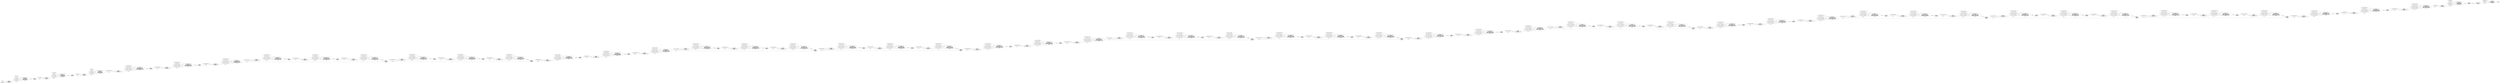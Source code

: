 digraph "torch-jit-export" {
	graph [bb="0,0,78020,3447.1",
		rankdir=LR
	];
	node [label="\N"];
	"Conv (op#0)\n input0 doodle\n input1 layers.0.weight\n output0 315"	 [URL="javascript:alert('')",
		height=1.3356,
		pos="274.99,48.083",
		width=2.7695];
	3150	 [height=0.5,
		label=315,
		pos="509.89,48.083",
		shape=octagon,
		width=0.75];
	"Conv (op#0)\n input0 doodle\n input1 layers.0.weight\n output0 315" -> 3150	 [pos="e,482.69,48.083 374.76,48.083 409.41,48.083 446.2,48.083 472.47,48.083"];
	doodle0	 [height=0.5,
		label=doodle,
		pos="69.646,75.083",
		shape=octagon,
		width=1.0943];
	doodle0 -> "Conv (op#0)\n input0 doodle\n input1 layers.0.weight\n output0 315"	 [pos="e,178.42,60.774 109.37,69.941 126.38,67.683 147.27,64.909 168.38,62.106"];
	"layers.0.weight0"	 [height=0.5,
		label="layers.0.weight",
		pos="69.646,21.083",
		shape=octagon,
		width=1.9346];
	"layers.0.weight0" -> "Conv (op#0)\n input0 doodle\n input1 layers.0.weight\n output0 315"	 [pos="e,178.73,35.434 135.27,29.663 145.97,31.085 157.31,32.59 168.71,34.104"];
	"BatchNormalization (op#1)\n input0 315\n input1 layers.1.weight\n input2 layers.1.bias\n input3 layers.1.running_mean\n input4 layers.1.running_\
var\n output0 316"	 [URL="javascript:alert('')",
		height=2.2195,
		pos="774.48,156.08",
		width=3.5945];
	3150 -> "BatchNormalization (op#1)\n input0 315\n input1 layers.1.weight\n input2 layers.1.bias\n input3 layers.1.running_mean\n input4 layers.1.running_\
var\n output0 316"	 [pos="e,675.72,104.15 537.16,53.873 557.19,58.629 585.28,66.042 609.08,75.083 628,82.269 647.66,90.884 666.53,99.773"];
	3160	 [height=0.5,
		label=316,
		pos="966.88,156.08",
		shape=octagon,
		width=0.75];
	"BatchNormalization (op#1)\n input0 315\n input1 layers.1.weight\n input2 layers.1.bias\n input3 layers.1.running_mean\n input4 layers.1.running_\
var\n output0 316" -> 3160	 [pos="e,939.87,156.08 904.06,156.08 913.25,156.08 921.96,156.08 929.79,156.08"];
	"layers.1.weight0"	 [height=0.5,
		label="layers.1.weight",
		pos="509.89,264.08",
		shape=octagon,
		width=1.9346];
	"layers.1.weight0" -> "BatchNormalization (op#1)\n input0 315\n input1 layers.1.weight\n input2 layers.1.bias\n input3 layers.1.running_mean\n input4 layers.1.running_\
var\n output0 316"	 [pos="e,675.72,208.01 561.94,252.01 577.29,247.86 594.04,242.8 609.08,237.08 628,229.9 647.66,221.28 666.53,212.39"];
	"layers.1.bias0"	 [height=0.5,
		label="layers.1.bias",
		pos="509.89,210.08",
		shape=octagon,
		width=1.6806];
	"layers.1.bias0" -> "BatchNormalization (op#1)\n input0 315\n input1 layers.1.weight\n input2 layers.1.bias\n input3 layers.1.running_mean\n input4 layers.1.running_\
var\n output0 316"	 [pos="e,651.44,181.18 560.9,199.8 583.99,195.05 612.62,189.16 641.3,183.26"];
	"layers.1.running_mean0"	 [height=0.5,
		label="layers.1.running_mean",
		pos="509.89,156.08",
		shape=octagon,
		width=2.7553];
	"layers.1.running_mean0" -> "BatchNormalization (op#1)\n input0 315\n input1 layers.1.weight\n input2 layers.1.bias\n input3 layers.1.running_mean\n input4 layers.1.running_\
var\n output0 316"	 [pos="e,645.05,156.08 609.42,156.08 617.78,156.08 626.34,156.08 634.94,156.08"];
	"layers.1.running_var0"	 [height=0.5,
		label="layers.1.running_var",
		pos="509.89,102.08",
		shape=octagon,
		width=2.5208];
	"layers.1.running_var0" -> "BatchNormalization (op#1)\n input0 315\n input1 layers.1.weight\n input2 layers.1.bias\n input3 layers.1.running_mean\n input4 layers.1.running_\
var\n output0 316"	 [pos="e,651.38,130.97 573.45,114.95 594.05,119.19 617.79,124.07 641.56,128.96"];
	"Relu (op#2)\n input0 316\n output0 317"	 [URL="javascript:alert('')",
		height=1.041,
		pos="1091.4,156.08",
		width=1.7088];
	3160 -> "Relu (op#2)\n input0 316\n output0 317"	 [pos="e,1029.7,156.08 994.16,156.08 1001.8,156.08 1010.5,156.08 1019.5,156.08"];
	3170	 [height=0.5,
		label=317,
		pos="1258.6,156.08",
		shape=octagon,
		width=0.75];
	"Relu (op#2)\n input0 316\n output0 317" -> 3170	 [pos="e,1231.5,156.08 1153,156.08 1175.9,156.08 1201.3,156.08 1221.3,156.08"];
	"Conv (op#3)\n input0 317\n input1 layers.3.weight\n output0 318"	 [URL="javascript:alert('')",
		height=1.3356,
		pos="1463.9,183.08",
		width=2.7695];
	3170 -> "Conv (op#3)\n input0 317\n input1 layers.3.weight\n output0 318"	 [pos="e,1367.3,170.39 1285.7,159.56 1304.3,162.02 1330.5,165.5 1357.1,169.04"];
	3180	 [height=0.5,
		label=318,
		pos="1698.8,183.08",
		shape=octagon,
		width=0.75];
	"Conv (op#3)\n input0 317\n input1 layers.3.weight\n output0 318" -> 3180	 [pos="e,1671.6,183.08 1563.7,183.08 1598.3,183.08 1635.1,183.08 1661.4,183.08"];
	"layers.3.weight0"	 [height=0.5,
		label="layers.3.weight",
		pos="1258.6,210.08",
		shape=octagon,
		width=1.9346];
	"layers.3.weight0" -> "Conv (op#3)\n input0 317\n input1 layers.3.weight\n output0 318"	 [pos="e,1367.6,195.73 1324.2,201.5 1334.9,200.08 1346.2,198.58 1357.6,197.06"];
	"BatchNormalization (op#4)\n input0 318\n input1 layers.4.weight\n input2 layers.4.bias\n input3 layers.4.running_mean\n input4 layers.4.running_\
var\n output0 319"	 [URL="javascript:alert('')",
		height=2.2195,
		pos="1963.4,291.08",
		width=3.5945];
	3180 -> "BatchNormalization (op#4)\n input0 318\n input1 layers.4.weight\n input2 layers.4.bias\n input3 layers.4.running_mean\n input4 layers.4.running_\
var\n output0 319"	 [pos="e,1864.6,239.15 1726.1,188.87 1746.1,193.63 1774.2,201.04 1798,210.08 1816.9,217.27 1836.6,225.88 1855.4,234.77"];
	3190	 [height=0.5,
		label=319,
		pos="2155.8,291.08",
		shape=octagon,
		width=0.75];
	"BatchNormalization (op#4)\n input0 318\n input1 layers.4.weight\n input2 layers.4.bias\n input3 layers.4.running_mean\n input4 layers.4.running_\
var\n output0 319" -> 3190	 [pos="e,2128.8,291.08 2093,291.08 2102.2,291.08 2110.9,291.08 2118.7,291.08"];
	"layers.4.weight0"	 [height=0.5,
		label="layers.4.weight",
		pos="1698.8,399.08",
		shape=octagon,
		width=1.9346];
	"layers.4.weight0" -> "BatchNormalization (op#4)\n input0 318\n input1 layers.4.weight\n input2 layers.4.bias\n input3 layers.4.running_mean\n input4 layers.4.running_\
var\n output0 319"	 [pos="e,1864.6,343.01 1750.9,387.01 1766.2,382.86 1783,377.8 1798,372.08 1816.9,364.9 1836.6,356.28 1855.4,347.39"];
	"layers.4.bias0"	 [height=0.5,
		label="layers.4.bias",
		pos="1698.8,345.08",
		shape=octagon,
		width=1.6806];
	"layers.4.bias0" -> "BatchNormalization (op#4)\n input0 318\n input1 layers.4.weight\n input2 layers.4.bias\n input3 layers.4.running_mean\n input4 layers.4.running_\
var\n output0 319"	 [pos="e,1840.4,316.18 1749.8,334.8 1772.9,330.05 1801.5,324.16 1830.2,318.26"];
	"layers.4.running_mean0"	 [height=0.5,
		label="layers.4.running_mean",
		pos="1698.8,291.08",
		shape=octagon,
		width=2.7553];
	"layers.4.running_mean0" -> "BatchNormalization (op#4)\n input0 318\n input1 layers.4.weight\n input2 layers.4.bias\n input3 layers.4.running_mean\n input4 layers.4.running_\
var\n output0 319"	 [pos="e,1834,291.08 1798.3,291.08 1806.7,291.08 1815.3,291.08 1823.9,291.08"];
	"layers.4.running_var0"	 [height=0.5,
		label="layers.4.running_var",
		pos="1698.8,237.08",
		shape=octagon,
		width=2.5208];
	"layers.4.running_var0" -> "BatchNormalization (op#4)\n input0 318\n input1 layers.4.weight\n input2 layers.4.bias\n input3 layers.4.running_mean\n input4 layers.4.running_\
var\n output0 319"	 [pos="e,1840.3,265.97 1762.4,249.95 1783,254.19 1806.7,259.07 1830.5,263.96"];
	"Relu (op#5)\n input0 319\n output0 320"	 [URL="javascript:alert('')",
		height=1.041,
		pos="2280.3,291.08",
		width=1.7088];
	3190 -> "Relu (op#5)\n input0 319\n output0 320"	 [pos="e,2218.6,291.08 2183.1,291.08 2190.7,291.08 2199.4,291.08 2208.4,291.08"];
	3200	 [height=0.5,
		label=320,
		pos="2447.5,291.08",
		shape=octagon,
		width=0.75];
	"Relu (op#5)\n input0 319\n output0 320" -> 3200	 [pos="e,2420.5,291.08 2341.9,291.08 2364.8,291.08 2390.2,291.08 2410.2,291.08"];
	"Conv (op#6)\n input0 320\n input1 layers.6.weight\n output0 321"	 [URL="javascript:alert('')",
		height=1.3356,
		pos="2652.8,318.08",
		width=2.7695];
	3200 -> "Conv (op#6)\n input0 320\n input1 layers.6.weight\n output0 321"	 [pos="e,2556.2,305.39 2474.6,294.56 2493.2,297.02 2519.4,300.5 2546,304.04"];
	3210	 [height=0.5,
		label=321,
		pos="2887.7,318.08",
		shape=octagon,
		width=0.75];
	"Conv (op#6)\n input0 320\n input1 layers.6.weight\n output0 321" -> 3210	 [pos="e,2860.5,318.08 2752.6,318.08 2787.2,318.08 2824,318.08 2850.3,318.08"];
	"layers.6.weight0"	 [height=0.5,
		label="layers.6.weight",
		pos="2447.5,345.08",
		shape=octagon,
		width=1.9346];
	"layers.6.weight0" -> "Conv (op#6)\n input0 320\n input1 layers.6.weight\n output0 321"	 [pos="e,2556.6,330.73 2513.1,336.5 2523.8,335.08 2535.1,333.58 2546.5,332.06"];
	"BatchNormalization (op#7)\n input0 321\n input1 layers.7.weight\n input2 layers.7.bias\n input3 layers.7.running_mean\n input4 layers.7.running_\
var\n output0 322"	 [URL="javascript:alert('')",
		height=2.2195,
		pos="3152.3,426.08",
		width=3.5945];
	3210 -> "BatchNormalization (op#7)\n input0 321\n input1 layers.7.weight\n input2 layers.7.bias\n input3 layers.7.running_mean\n input4 layers.7.running_\
var\n output0 322"	 [pos="e,3053.6,374.15 2915,323.87 2935,328.63 2963.1,336.04 2986.9,345.08 3005.8,352.27 3025.5,360.88 3044.4,369.77"];
	3220	 [height=0.5,
		label=322,
		pos="3427.5,426.08",
		shape=octagon,
		width=0.75];
	"BatchNormalization (op#7)\n input0 321\n input1 layers.7.weight\n input2 layers.7.bias\n input3 layers.7.running_mean\n input4 layers.7.running_\
var\n output0 322" -> 3220	 [pos="e,3400.4,426.08 3281.9,426.08 3321.6,426.08 3362.3,426.08 3390.3,426.08"];
	"layers.7.weight0"	 [height=0.5,
		label="layers.7.weight",
		pos="2887.7,534.08",
		shape=octagon,
		width=1.9346];
	"layers.7.weight0" -> "BatchNormalization (op#7)\n input0 321\n input1 layers.7.weight\n input2 layers.7.bias\n input3 layers.7.running_mean\n input4 layers.7.running_\
var\n output0 322"	 [pos="e,3053.6,478.01 2939.8,522.01 2955.1,517.86 2971.9,512.8 2986.9,507.08 3005.8,499.9 3025.5,491.28 3044.4,482.39"];
	"layers.7.bias0"	 [height=0.5,
		label="layers.7.bias",
		pos="2887.7,480.08",
		shape=octagon,
		width=1.6806];
	"layers.7.bias0" -> "BatchNormalization (op#7)\n input0 321\n input1 layers.7.weight\n input2 layers.7.bias\n input3 layers.7.running_mean\n input4 layers.7.running_\
var\n output0 322"	 [pos="e,3029.3,451.18 2938.7,469.8 2961.8,465.05 2990.5,459.16 3019.1,453.26"];
	"layers.7.running_mean0"	 [height=0.5,
		label="layers.7.running_mean",
		pos="2887.7,426.08",
		shape=octagon,
		width=2.7553];
	"layers.7.running_mean0" -> "BatchNormalization (op#7)\n input0 321\n input1 layers.7.weight\n input2 layers.7.bias\n input3 layers.7.running_mean\n input4 layers.7.running_\
var\n output0 322"	 [pos="e,3022.9,426.08 2987.3,426.08 2995.6,426.08 3004.2,426.08 3012.8,426.08"];
	"layers.7.running_var0"	 [height=0.5,
		label="layers.7.running_var",
		pos="2887.7,372.08",
		shape=octagon,
		width=2.5208];
	"layers.7.running_var0" -> "BatchNormalization (op#7)\n input0 321\n input1 layers.7.weight\n input2 layers.7.bias\n input3 layers.7.running_mean\n input4 layers.7.running_\
var\n output0 322"	 [pos="e,3029.2,400.97 2951.3,384.95 2971.9,389.19 2995.6,394.07 3019.4,398.96"];
	"Conv (op#8)\n input0 322\n input1 layers.8.0.layers.0.weight\n output0 323"	 [URL="javascript:alert('')",
		height=1.3356,
		pos="3713.2,453.08",
		width=3.8891];
	3220 -> "Conv (op#8)\n input0 322\n input1 layers.8.0.layers.0.weight\n output0 323"	 [pos="e,3578.2,440.33 3454.6,428.57 3481.2,431.1 3524.4,435.22 3568,439.36"];
	3230	 [height=0.5,
		label=323,
		pos="4028.5,453.08",
		shape=octagon,
		width=0.75];
	"Conv (op#8)\n input0 322\n input1 layers.8.0.layers.0.weight\n output0 323" -> 3230	 [pos="e,4001.5,453.08 3853.5,453.08 3904,453.08 3957.1,453.08 3991.1,453.08"];
	"layers.8.0.layers.0.weight0"	 [height=0.5,
		label="layers.8.0.layers.0.weight",
		pos="3427.5,480.08",
		shape=octagon,
		width=3.0485];
	"layers.8.0.layers.0.weight0" -> "Conv (op#8)\n input0 322\n input1 layers.8.0.layers.0.weight\n output0 323"	 [pos="e,3578.1,465.84 3526.5,470.75 3539.9,469.48 3553.9,468.15 3567.9,466.81"];
	"BatchNormalization (op#9)\n input0 323\n input1 layers.8.0.layers.1.weight\n input2 layers.8.0.layers.1.bias\n input3 layers.8.0.layers.1.running_\
mean\n input4 layers.8.0.layers.1.running_var\n output0 324"	 [URL="javascript:alert('')",
		height=2.2195,
		pos="4373.5,561.08",
		width=4.714];
	3230 -> "BatchNormalization (op#9)\n input0 323\n input1 layers.8.0.layers.1.weight\n input2 layers.8.0.layers.1.bias\n input3 layers.8.0.layers.1.running_\
mean\n input4 layers.8.0.layers.1.running_var\n output0 324"	 [pos="e,4247.7,507.47 4055.6,456.71 4083.7,460.95 4129.4,468.85 4167.8,480.08 4190.9,486.83 4214.9,495.15 4238.1,503.86"];
	3240	 [height=0.5,
		label=324,
		pos="4606.2,561.08",
		shape=octagon,
		width=0.75];
	"BatchNormalization (op#9)\n input0 323\n input1 layers.8.0.layers.1.weight\n input2 layers.8.0.layers.1.bias\n input3 layers.8.0.layers.1.running_\
mean\n input4 layers.8.0.layers.1.running_var\n output0 324" -> 3240	 [pos="e,4579,561.08 4543.4,561.08 4552.5,561.08 4561.1,561.08 4568.8,561.08"];
	"layers.8.0.layers.1.weight0"	 [height=0.5,
		label="layers.8.0.layers.1.weight",
		pos="4028.5,669.08",
		shape=octagon,
		width=3.0485];
	"layers.8.0.layers.1.weight0" -> "BatchNormalization (op#9)\n input0 323\n input1 layers.8.0.layers.1.weight\n input2 layers.8.0.layers.1.bias\n input3 layers.8.0.layers.1.running_\
mean\n input4 layers.8.0.layers.1.running_var\n output0 324"	 [pos="e,4247.7,614.69 4107.3,656.5 4127.2,652.57 4148.4,647.75 4167.8,642.08 4190.9,635.33 4214.9,627.02 4238.1,618.31"];
	"layers.8.0.layers.1.bias0"	 [height=0.5,
		label="layers.8.0.layers.1.bias",
		pos="4028.5,615.08",
		shape=octagon,
		width=2.7944];
	"layers.8.0.layers.1.bias0" -> "BatchNormalization (op#9)\n input0 323\n input1 layers.8.0.layers.1.weight\n input2 layers.8.0.layers.1.bias\n input3 layers.8.0.layers.1.running_\
mean\n input4 layers.8.0.layers.1.running_var\n output0 324"	 [pos="e,4212.3,586.3 4104.8,603.23 4133.7,598.68 4168,593.29 4202.2,587.9"];
	"layers.8.0.layers.1.running_mean0"	 [height=0.5,
		label="layers.8.0.layers.1.running_mean",
		pos="4028.5,561.08",
		shape=octagon,
		width=3.8692];
	"layers.8.0.layers.1.running_mean0" -> "BatchNormalization (op#9)\n input0 323\n input1 layers.8.0.layers.1.weight\n input2 layers.8.0.layers.1.bias\n input3 layers.8.0.layers.1.running_\
mean\n input4 layers.8.0.layers.1.running_var\n output0 324"	 [pos="e,4203.6,561.08 4168,561.08 4176.5,561.08 4185,561.08 4193.5,561.08"];
	"layers.8.0.layers.1.running_var0"	 [height=0.5,
		label="layers.8.0.layers.1.running_var",
		pos="4028.5,507.08",
		shape=octagon,
		width=3.6347];
	"layers.8.0.layers.1.running_var0" -> "BatchNormalization (op#9)\n input0 323\n input1 layers.8.0.layers.1.weight\n input2 layers.8.0.layers.1.bias\n input3 layers.8.0.layers.1.running_\
mean\n input4 layers.8.0.layers.1.running_var\n output0 324"	 [pos="e,4212.1,535.84 4115.6,520.64 4142,524.79 4172,529.52 4202,534.24"];
	"Relu (op#10)\n input0 324\n output0 325"	 [URL="javascript:alert('')",
		height=1.041,
		pos="4733.6,561.08",
		width=1.7874];
	3240 -> "Relu (op#10)\n input0 324\n output0 325"	 [pos="e,4669.1,561.08 4633.5,561.08 4641.1,561.08 4649.8,561.08 4658.8,561.08"];
	3250	 [height=0.5,
		label=325,
		pos="4943.7,561.08",
		shape=octagon,
		width=0.75];
	"Relu (op#10)\n input0 324\n output0 325" -> 3250	 [pos="e,4916.6,561.08 4798.1,561.08 4833.6,561.08 4876.5,561.08 4906.3,561.08"];
	"Conv (op#11)\n input0 325\n input1 layers.8.0.layers.3.weight\n output0 326"	 [URL="javascript:alert('')",
		height=1.3356,
		pos="5229.4,588.08",
		width=3.8891];
	3250 -> "Conv (op#11)\n input0 325\n input1 layers.8.0.layers.3.weight\n output0 326"	 [pos="e,5094.3,575.33 4970.8,563.57 4997.4,566.1 5040.6,570.22 5084.2,574.36"];
	3260	 [height=0.5,
		label=326,
		pos="5544.7,588.08",
		shape=octagon,
		width=0.75];
	"Conv (op#11)\n input0 325\n input1 layers.8.0.layers.3.weight\n output0 326" -> 3260	 [pos="e,5517.7,588.08 5369.6,588.08 5420.2,588.08 5473.3,588.08 5507.3,588.08"];
	"layers.8.0.layers.3.weight0"	 [height=0.5,
		label="layers.8.0.layers.3.weight",
		pos="4943.7,615.08",
		shape=octagon,
		width=3.0485];
	"layers.8.0.layers.3.weight0" -> "Conv (op#11)\n input0 325\n input1 layers.8.0.layers.3.weight\n output0 326"	 [pos="e,5094.3,600.84 5042.7,605.75 5056.1,604.48 5070.1,603.15 5084.1,601.81"];
	"BatchNormalization (op#12)\n input0 326\n input1 layers.8.0.layers.4.weight\n input2 layers.8.0.layers.4.bias\n input3 layers.8.0.layers.4.running_\
mean\n input4 layers.8.0.layers.4.running_var\n output0 327"	 [URL="javascript:alert('')",
		height=2.2195,
		pos="5889.7,696.08",
		width=4.714];
	3260 -> "BatchNormalization (op#12)\n input0 326\n input1 layers.8.0.layers.4.weight\n input2 layers.8.0.layers.4.bias\n input3 layers.8.0.layers.4.running_\
mean\n input4 layers.8.0.layers.4.running_var\n output0 327"	 [pos="e,5763.8,642.47 5571.8,591.71 5599.8,595.95 5645.6,603.85 5684,615.08 5707,621.83 5731.1,630.15 5754.3,638.86"];
	3270	 [height=0.5,
		label=327,
		pos="6122.4,696.08",
		shape=octagon,
		width=0.75];
	"BatchNormalization (op#12)\n input0 326\n input1 layers.8.0.layers.4.weight\n input2 layers.8.0.layers.4.bias\n input3 layers.8.0.layers.4.running_\
mean\n input4 layers.8.0.layers.4.running_var\n output0 327" -> 3270	 [pos="e,6095.2,696.08 6059.6,696.08 6068.7,696.08 6077.3,696.08 6085,696.08"];
	"layers.8.0.layers.4.weight0"	 [height=0.5,
		label="layers.8.0.layers.4.weight",
		pos="5544.7,804.08",
		shape=octagon,
		width=3.0485];
	"layers.8.0.layers.4.weight0" -> "BatchNormalization (op#12)\n input0 326\n input1 layers.8.0.layers.4.weight\n input2 layers.8.0.layers.4.bias\n input3 layers.8.0.layers.4.running_\
mean\n input4 layers.8.0.layers.4.running_var\n output0 327"	 [pos="e,5763.8,749.69 5623.5,791.5 5643.4,787.57 5664.6,782.75 5684,777.08 5707,770.33 5731.1,762.02 5754.3,753.31"];
	"layers.8.0.layers.4.bias0"	 [height=0.5,
		label="layers.8.0.layers.4.bias",
		pos="5544.7,750.08",
		shape=octagon,
		width=2.7944];
	"layers.8.0.layers.4.bias0" -> "BatchNormalization (op#12)\n input0 326\n input1 layers.8.0.layers.4.weight\n input2 layers.8.0.layers.4.bias\n input3 layers.8.0.layers.4.running_\
mean\n input4 layers.8.0.layers.4.running_var\n output0 327"	 [pos="e,5728.5,721.3 5621,738.23 5649.9,733.68 5684.2,728.29 5718.4,722.9"];
	"layers.8.0.layers.4.running_mean0"	 [height=0.5,
		label="layers.8.0.layers.4.running_mean",
		pos="5544.7,696.08",
		shape=octagon,
		width=3.8692];
	"layers.8.0.layers.4.running_mean0" -> "BatchNormalization (op#12)\n input0 326\n input1 layers.8.0.layers.4.weight\n input2 layers.8.0.layers.4.bias\n input3 layers.8.0.layers.4.running_\
mean\n input4 layers.8.0.layers.4.running_var\n output0 327"	 [pos="e,5719.8,696.08 5684.2,696.08 5692.6,696.08 5701.2,696.08 5709.7,696.08"];
	"layers.8.0.layers.4.running_var0"	 [height=0.5,
		label="layers.8.0.layers.4.running_var",
		pos="5544.7,642.08",
		shape=octagon,
		width=3.6347];
	"layers.8.0.layers.4.running_var0" -> "BatchNormalization (op#12)\n input0 326\n input1 layers.8.0.layers.4.weight\n input2 layers.8.0.layers.4.bias\n input3 layers.8.0.layers.4.running_\
mean\n input4 layers.8.0.layers.4.running_var\n output0 327"	 [pos="e,5728.3,670.84 5631.8,655.64 5658.2,659.79 5688.2,664.52 5718.2,669.24"];
	"Relu (op#13)\n input0 327\n output0 328"	 [URL="javascript:alert('')",
		height=1.041,
		pos="6249.8,696.08",
		width=1.7874];
	3270 -> "Relu (op#13)\n input0 327\n output0 328"	 [pos="e,6185.3,696.08 6149.7,696.08 6157.3,696.08 6166,696.08 6175,696.08"];
	3280	 [height=0.5,
		label=328,
		pos="6459.8,696.08",
		shape=octagon,
		width=0.75];
	"Relu (op#13)\n input0 327\n output0 328" -> 3280	 [pos="e,6432.8,696.08 6314.3,696.08 6349.8,696.08 6392.6,696.08 6422.4,696.08"];
	"Conv (op#14)\n input0 328\n input1 layers.8.0.layers.6.weight\n output0 329"	 [URL="javascript:alert('')",
		height=1.3356,
		pos="6745.6,723.08",
		width=3.8891];
	3280 -> "Conv (op#14)\n input0 328\n input1 layers.8.0.layers.6.weight\n output0 329"	 [pos="e,6610.5,710.33 6487,698.57 6513.6,701.1 6556.8,705.22 6600.4,709.36"];
	3290	 [height=0.5,
		label=329,
		pos="7060.9,723.08",
		shape=octagon,
		width=0.75];
	"Conv (op#14)\n input0 328\n input1 layers.8.0.layers.6.weight\n output0 329" -> 3290	 [pos="e,7033.8,723.08 6885.8,723.08 6936.4,723.08 6989.5,723.08 7023.5,723.08"];
	"layers.8.0.layers.6.weight0"	 [height=0.5,
		label="layers.8.0.layers.6.weight",
		pos="6459.8,750.08",
		shape=octagon,
		width=3.0485];
	"layers.8.0.layers.6.weight0" -> "Conv (op#14)\n input0 328\n input1 layers.8.0.layers.6.weight\n output0 329"	 [pos="e,6610.5,735.84 6558.9,740.75 6572.3,739.48 6586.3,738.15 6600.3,736.81"];
	"BatchNormalization (op#15)\n input0 329\n input1 layers.8.0.layers.7.weight\n input2 layers.8.0.layers.7.bias\n input3 layers.8.0.layers.7.running_\
mean\n input4 layers.8.0.layers.7.running_var\n output0 330"	 [URL="javascript:alert('')",
		height=2.2195,
		pos="7405.9,831.08",
		width=4.714];
	3290 -> "BatchNormalization (op#15)\n input0 329\n input1 layers.8.0.layers.7.weight\n input2 layers.8.0.layers.7.bias\n input3 layers.8.0.layers.7.running_\
mean\n input4 layers.8.0.layers.7.running_var\n output0 330"	 [pos="e,7280,777.47 7088,726.71 7116,730.95 7161.8,738.85 7200.2,750.08 7223.2,756.83 7247.3,765.15 7270.5,773.86"];
	3300	 [height=0.5,
		label=330,
		pos="7721.3,831.08",
		shape=octagon,
		width=0.75];
	"BatchNormalization (op#15)\n input0 329\n input1 layers.8.0.layers.7.weight\n input2 layers.8.0.layers.7.bias\n input3 layers.8.0.layers.7.running_\
mean\n input4 layers.8.0.layers.7.running_var\n output0 330" -> 3300	 [pos="e,7694.2,831.08 7576,831.08 7616.8,831.08 7656.6,831.08 7684,831.08"];
	"layers.8.0.layers.7.weight0"	 [height=0.5,
		label="layers.8.0.layers.7.weight",
		pos="7060.9,939.08",
		shape=octagon,
		width=3.0485];
	"layers.8.0.layers.7.weight0" -> "BatchNormalization (op#15)\n input0 329\n input1 layers.8.0.layers.7.weight\n input2 layers.8.0.layers.7.bias\n input3 layers.8.0.layers.7.running_\
mean\n input4 layers.8.0.layers.7.running_var\n output0 330"	 [pos="e,7280,884.69 7139.7,926.5 7159.6,922.57 7180.8,917.75 7200.2,912.08 7223.2,905.33 7247.3,897.02 7270.5,888.31"];
	"layers.8.0.layers.7.bias0"	 [height=0.5,
		label="layers.8.0.layers.7.bias",
		pos="7060.9,885.08",
		shape=octagon,
		width=2.7944];
	"layers.8.0.layers.7.bias0" -> "BatchNormalization (op#15)\n input0 329\n input1 layers.8.0.layers.7.weight\n input2 layers.8.0.layers.7.bias\n input3 layers.8.0.layers.7.running_\
mean\n input4 layers.8.0.layers.7.running_var\n output0 330"	 [pos="e,7244.7,856.3 7137.2,873.23 7166.1,868.68 7200.4,863.29 7234.6,857.9"];
	"layers.8.0.layers.7.running_mean0"	 [height=0.5,
		label="layers.8.0.layers.7.running_mean",
		pos="7060.9,831.08",
		shape=octagon,
		width=3.8692];
	"layers.8.0.layers.7.running_mean0" -> "BatchNormalization (op#15)\n input0 329\n input1 layers.8.0.layers.7.weight\n input2 layers.8.0.layers.7.bias\n input3 layers.8.0.layers.7.running_\
mean\n input4 layers.8.0.layers.7.running_var\n output0 330"	 [pos="e,7236,831.08 7200.4,831.08 7208.8,831.08 7217.4,831.08 7225.9,831.08"];
	"layers.8.0.layers.7.running_var0"	 [height=0.5,
		label="layers.8.0.layers.7.running_var",
		pos="7060.9,777.08",
		shape=octagon,
		width=3.6347];
	"layers.8.0.layers.7.running_var0" -> "BatchNormalization (op#15)\n input0 329\n input1 layers.8.0.layers.7.weight\n input2 layers.8.0.layers.7.bias\n input3 layers.8.0.layers.7.running_\
mean\n input4 layers.8.0.layers.7.running_var\n output0 330"	 [pos="e,7244.5,805.84 7148,790.64 7174.4,794.79 7204.4,799.52 7234.4,804.24"];
	"Conv (op#16)\n input0 330\n input1 layers.8.1.layers.0.weight\n output0 331"	 [URL="javascript:alert('')",
		height=1.3356,
		pos="8007.1,896.08",
		width=3.8891];
	3300 -> "Conv (op#16)\n input0 330\n input1 layers.8.1.layers.0.weight\n output0 331"	 [pos="e,7890.1,869.52 7748.5,837.08 7778.8,844.02 7830.9,855.95 7880.3,867.27"];
	"Add (op#24)\n input0 338\n input1 330\n output0 339"	 [URL="javascript:alert('')",
		height=1.3356,
		pos="12059,864.08",
		width=1.7678];
	3300 -> "Add (op#24)\n input0 338\n input1 330\n output0 339"	 [pos="e,11997,852 7748.6,830.26 7832.3,827.7 8099.8,820.08 8321.4,820.08 8321.4,820.08 8321.4,820.08 11701,820.08 11801,820.08 11916,837.32 \
11988,850.21"];
	3310	 [height=0.5,
		label=331,
		pos="8322.4,870.08",
		shape=octagon,
		width=0.75];
	"Conv (op#16)\n input0 330\n input1 layers.8.1.layers.0.weight\n output0 331" -> 3310	 [pos="e,8295.2,872.26 8143.7,884.83 8195.4,880.54 8250.2,875.99 8285.1,873.1"];
	"layers.8.1.layers.0.weight0"	 [height=0.5,
		label="layers.8.1.layers.0.weight",
		pos="7721.3,896.08",
		shape=octagon,
		width=3.0485];
	"layers.8.1.layers.0.weight0" -> "Conv (op#16)\n input0 330\n input1 layers.8.1.layers.0.weight\n output0 331"	 [pos="e,7867,896.08 7831.2,896.08 7839.7,896.08 7848.3,896.08 7856.9,896.08"];
	"BatchNormalization (op#17)\n input0 331\n input1 layers.8.1.layers.1.weight\n input2 layers.8.1.layers.1.bias\n input3 layers.8.1.layers.1.running_\
mean\n input4 layers.8.1.layers.1.running_var\n output0 332"	 [URL="javascript:alert('')",
		height=2.2195,
		pos="8667.4,953.08",
		width=4.714];
	3310 -> "BatchNormalization (op#17)\n input0 331\n input1 layers.8.1.layers.1.weight\n input2 layers.8.1.layers.1.bias\n input3 layers.8.1.layers.1.running_\
mean\n input4 layers.8.1.layers.1.running_var\n output0 332"	 [pos="e,8521.6,912.05 8349.5,874.59 8377.4,879.53 8422.9,888 8461.7,897.08 8478,900.89 8494.9,905.11 8511.7,909.47"];
	3320	 [height=0.5,
		label=332,
		pos="8900.1,945.08",
		shape=octagon,
		width=0.75];
	"BatchNormalization (op#17)\n input0 331\n input1 layers.8.1.layers.1.weight\n input2 layers.8.1.layers.1.bias\n input3 layers.8.1.layers.1.running_\
mean\n input4 layers.8.1.layers.1.running_var\n output0 332" -> 3320	 [pos="e,8872.9,945.99 8836.7,947.25 8846.1,946.92 8854.9,946.61 8862.8,946.34"];
	"layers.8.1.layers.1.weight0"	 [height=0.5,
		label="layers.8.1.layers.1.weight",
		pos="8322.4,1086.1",
		shape=octagon,
		width=3.0485];
	"layers.8.1.layers.1.weight0" -> "BatchNormalization (op#17)\n input0 331\n input1 layers.8.1.layers.1.weight\n input2 layers.8.1.layers.1.bias\n input3 layers.8.1.layers.1.running_\
mean\n input4 layers.8.1.layers.1.running_var\n output0 332"	 [pos="e,8560.3,1015.3 8405.2,1074.1 8424,1070.3 8443.8,1065.3 8461.7,1059.1 8491.6,1048.7 8522.6,1034.5 8551.2,1020"];
	"layers.8.1.layers.1.bias0"	 [height=0.5,
		label="layers.8.1.layers.1.bias",
		pos="8322.4,1032.1",
		shape=octagon,
		width=2.7944];
	"layers.8.1.layers.1.bias0" -> "BatchNormalization (op#17)\n input0 331\n input1 layers.8.1.layers.1.weight\n input2 layers.8.1.layers.1.bias\n input3 layers.8.1.layers.1.running_\
mean\n input4 layers.8.1.layers.1.running_var\n output0 332"	 [pos="e,8518.5,991.7 8393.2,1019.2 8415.2,1015 8439.5,1010.1 8461.7,1005.1 8476.9,1001.7 8492.8,997.93 8508.6,994.1"];
	"layers.8.1.layers.1.running_mean0"	 [height=0.5,
		label="layers.8.1.layers.1.running_mean",
		pos="8322.4,978.08",
		shape=octagon,
		width=3.8692];
	"layers.8.1.layers.1.running_mean0" -> "BatchNormalization (op#17)\n input0 331\n input1 layers.8.1.layers.1.weight\n input2 layers.8.1.layers.1.bias\n input3 layers.8.1.layers.1.running_\
mean\n input4 layers.8.1.layers.1.running_var\n output0 332"	 [pos="e,8499.5,965.25 8448.7,968.95 8462,967.98 8475.7,966.98 8489.5,965.98"];
	"layers.8.1.layers.1.running_var0"	 [height=0.5,
		label="layers.8.1.layers.1.running_var",
		pos="8322.4,924.08",
		shape=octagon,
		width=3.6347];
	"layers.8.1.layers.1.running_var0" -> "BatchNormalization (op#17)\n input0 331\n input1 layers.8.1.layers.1.weight\n input2 layers.8.1.layers.1.bias\n input3 layers.8.1.layers.1.running_\
mean\n input4 layers.8.1.layers.1.running_var\n output0 332"	 [pos="e,8500.1,939.02 8437.6,933.74 8454.4,935.16 8472,936.65 8489.7,938.14"];
	"Relu (op#18)\n input0 332\n output0 333"	 [URL="javascript:alert('')",
		height=1.041,
		pos="9027.4,917.08",
		width=1.7874];
	3320 -> "Relu (op#18)\n input0 332\n output0 333"	 [pos="e,8967.2,930.33 8927.4,939.21 8936.3,937.22 8946.7,934.9 8957.3,932.52"];
	3330	 [height=0.5,
		label=333,
		pos="9237.5,903.08",
		shape=octagon,
		width=0.75];
	"Relu (op#18)\n input0 332\n output0 333" -> 3330	 [pos="e,9210.3,904.85 9091.4,912.84 9127.1,910.45 9170.4,907.54 9200.3,905.52"];
	"Conv (op#19)\n input0 333\n input1 layers.8.1.layers.3.weight\n output0 334"	 [URL="javascript:alert('')",
		height=1.3356,
		pos="9523.3,903.08",
		width=3.8891];
	3330 -> "Conv (op#19)\n input0 333\n input1 layers.8.1.layers.3.weight\n output0 334"	 [pos="e,9383.2,903.08 9264.7,903.08 9290.3,903.08 9331.2,903.08 9373.1,903.08"];
	3340	 [height=0.5,
		label=334,
		pos="9838.6,870.08",
		shape=octagon,
		width=0.75];
	"Conv (op#19)\n input0 333\n input1 layers.8.1.layers.3.weight\n output0 334" -> 3340	 [pos="e,9811.6,872.82 9657.6,889.04 9710,883.52 9765.9,877.63 9801.3,873.91"];
	"layers.8.1.layers.3.weight0"	 [height=0.5,
		label="layers.8.1.layers.3.weight",
		pos="9237.5,957.08",
		shape=octagon,
		width=3.0485];
	"layers.8.1.layers.3.weight0" -> "Conv (op#19)\n input0 333\n input1 layers.8.1.layers.3.weight\n output0 334"	 [pos="e,9400.5,926.27 9310.1,943.46 9334.6,938.81 9362.7,933.46 9390.3,928.2"];
	"BatchNormalization (op#20)\n input0 334\n input1 layers.8.1.layers.4.weight\n input2 layers.8.1.layers.4.bias\n input3 layers.8.1.layers.4.running_\
mean\n input4 layers.8.1.layers.4.running_var\n output0 335"	 [URL="javascript:alert('')",
		height=2.2195,
		pos="10184,953.08",
		width=4.714];
	3340 -> "BatchNormalization (op#20)\n input0 334\n input1 layers.8.1.layers.4.weight\n input2 layers.8.1.layers.4.bias\n input3 layers.8.1.layers.4.running_\
mean\n input4 layers.8.1.layers.4.running_var\n output0 335"	 [pos="e,10038,912.05 9865.7,874.59 9893.6,879.53 9939.1,888 9977.9,897.08 9994.1,900.89 10011,905.11 10028,909.47"];
	3350	 [height=0.5,
		label=335,
		pos="10416,945.08",
		shape=octagon,
		width=0.75];
	"BatchNormalization (op#20)\n input0 334\n input1 layers.8.1.layers.4.weight\n input2 layers.8.1.layers.4.bias\n input3 layers.8.1.layers.4.running_\
mean\n input4 layers.8.1.layers.4.running_var\n output0 335" -> 3350	 [pos="e,10389,945.99 10353,947.25 10362,946.92 10371,946.61 10379,946.34"];
	"layers.8.1.layers.4.weight0"	 [height=0.5,
		label="layers.8.1.layers.4.weight",
		pos="9838.6,1086.1",
		shape=octagon,
		width=3.0485];
	"layers.8.1.layers.4.weight0" -> "BatchNormalization (op#20)\n input0 334\n input1 layers.8.1.layers.4.weight\n input2 layers.8.1.layers.4.bias\n input3 layers.8.1.layers.4.running_\
mean\n input4 layers.8.1.layers.4.running_var\n output0 335"	 [pos="e,10077,1015.3 9921.4,1074.1 9940.2,1070.3 9960,1065.3 9977.9,1059.1 10008,1048.7 10039,1034.5 10067,1020"];
	"layers.8.1.layers.4.bias0"	 [height=0.5,
		label="layers.8.1.layers.4.bias",
		pos="9838.6,1032.1",
		shape=octagon,
		width=2.7944];
	"layers.8.1.layers.4.bias0" -> "BatchNormalization (op#20)\n input0 334\n input1 layers.8.1.layers.4.weight\n input2 layers.8.1.layers.4.bias\n input3 layers.8.1.layers.4.running_\
mean\n input4 layers.8.1.layers.4.running_var\n output0 335"	 [pos="e,10035,991.7 9909.4,1019.2 9931.4,1015 9955.7,1010.1 9977.9,1005.1 9993.1,1001.7 10009,997.93 10025,994.1"];
	"layers.8.1.layers.4.running_mean0"	 [height=0.5,
		label="layers.8.1.layers.4.running_mean",
		pos="9838.6,978.08",
		shape=octagon,
		width=3.8692];
	"layers.8.1.layers.4.running_mean0" -> "BatchNormalization (op#20)\n input0 334\n input1 layers.8.1.layers.4.weight\n input2 layers.8.1.layers.4.bias\n input3 layers.8.1.layers.4.running_\
mean\n input4 layers.8.1.layers.4.running_var\n output0 335"	 [pos="e,10016,965.25 9964.9,968.95 9978.2,967.98 9991.9,966.98 10006,965.98"];
	"layers.8.1.layers.4.running_var0"	 [height=0.5,
		label="layers.8.1.layers.4.running_var",
		pos="9838.6,924.08",
		shape=octagon,
		width=3.6347];
	"layers.8.1.layers.4.running_var0" -> "BatchNormalization (op#20)\n input0 334\n input1 layers.8.1.layers.4.weight\n input2 layers.8.1.layers.4.bias\n input3 layers.8.1.layers.4.running_\
mean\n input4 layers.8.1.layers.4.running_var\n output0 335"	 [pos="e,10016,939.02 9953.8,933.74 9970.6,935.16 9988.2,936.65 10006,938.14"];
	"Relu (op#21)\n input0 335\n output0 336"	 [URL="javascript:alert('')",
		height=1.041,
		pos="10544,917.08",
		width=1.7874];
	3350 -> "Relu (op#21)\n input0 335\n output0 336"	 [pos="e,10483,930.33 10444,939.21 10452,937.22 10463,934.9 10474,932.52"];
	3360	 [height=0.5,
		label=336,
		pos="10754,903.08",
		shape=octagon,
		width=0.75];
	"Relu (op#21)\n input0 335\n output0 336" -> 3360	 [pos="e,10727,904.85 10608,912.84 10643,910.45 10687,907.54 10717,905.52"];
	"Conv (op#22)\n input0 336\n input1 layers.8.1.layers.6.weight\n output0 337"	 [URL="javascript:alert('')",
		height=1.3356,
		pos="11039,903.08",
		width=3.8891];
	3360 -> "Conv (op#22)\n input0 336\n input1 layers.8.1.layers.6.weight\n output0 337"	 [pos="e,10899,903.08 10781,903.08 10806,903.08 10847,903.08 10889,903.08"];
	3370	 [height=0.5,
		label=337,
		pos="11355,870.08",
		shape=octagon,
		width=0.75];
	"Conv (op#22)\n input0 336\n input1 layers.8.1.layers.6.weight\n output0 337" -> 3370	 [pos="e,11328,872.82 11174,889.04 11226,883.52 11282,877.63 11317,873.91"];
	"layers.8.1.layers.6.weight0"	 [height=0.5,
		label="layers.8.1.layers.6.weight",
		pos="10754,957.08",
		shape=octagon,
		width=3.0485];
	"layers.8.1.layers.6.weight0" -> "Conv (op#22)\n input0 336\n input1 layers.8.1.layers.6.weight\n output0 337"	 [pos="e,10917,926.27 10826,943.46 10851,938.81 10879,933.46 10907,928.2"];
	"BatchNormalization (op#23)\n input0 337\n input1 layers.8.1.layers.7.weight\n input2 layers.8.1.layers.7.bias\n input3 layers.8.1.layers.7.running_\
mean\n input4 layers.8.1.layers.7.running_var\n output0 338"	 [URL="javascript:alert('')",
		height=2.2195,
		pos="11700,953.08",
		width=4.714];
	3370 -> "BatchNormalization (op#23)\n input0 337\n input1 layers.8.1.layers.7.weight\n input2 layers.8.1.layers.7.bias\n input3 layers.8.1.layers.7.running_\
mean\n input4 layers.8.1.layers.7.running_var\n output0 338"	 [pos="e,11554,912.05 11382,874.59 11410,879.53 11455,888 11494,897.08 11510,900.89 11527,905.11 11544,909.47"];
	3380	 [height=0.5,
		label=338,
		pos="11932,909.08",
		shape=octagon,
		width=0.75];
	"BatchNormalization (op#23)\n input0 337\n input1 layers.8.1.layers.7.weight\n input2 layers.8.1.layers.7.bias\n input3 layers.8.1.layers.7.running_\
mean\n input4 layers.8.1.layers.7.running_var\n output0 338" -> 3380	 [pos="e,11905,914.1 11857,923.25 11871,920.6 11884,918.13 11895,916.01"];
	"layers.8.1.layers.7.weight0"	 [height=0.5,
		label="layers.8.1.layers.7.weight",
		pos="11355,1086.1",
		shape=octagon,
		width=3.0485];
	"layers.8.1.layers.7.weight0" -> "BatchNormalization (op#23)\n input0 337\n input1 layers.8.1.layers.7.weight\n input2 layers.8.1.layers.7.bias\n input3 layers.8.1.layers.7.running_\
mean\n input4 layers.8.1.layers.7.running_var\n output0 338"	 [pos="e,11593,1015.3 11438,1074.1 11456,1070.3 11476,1065.3 11494,1059.1 11524,1048.7 11555,1034.5 11584,1020"];
	"layers.8.1.layers.7.bias0"	 [height=0.5,
		label="layers.8.1.layers.7.bias",
		pos="11355,1032.1",
		shape=octagon,
		width=2.7944];
	"layers.8.1.layers.7.bias0" -> "BatchNormalization (op#23)\n input0 337\n input1 layers.8.1.layers.7.weight\n input2 layers.8.1.layers.7.bias\n input3 layers.8.1.layers.7.running_\
mean\n input4 layers.8.1.layers.7.running_var\n output0 338"	 [pos="e,11551,991.7 11426,1019.2 11448,1015 11472,1010.1 11494,1005.1 11509,1001.7 11525,997.93 11541,994.1"];
	"layers.8.1.layers.7.running_mean0"	 [height=0.5,
		label="layers.8.1.layers.7.running_mean",
		pos="11355,978.08",
		shape=octagon,
		width=3.8692];
	"layers.8.1.layers.7.running_mean0" -> "BatchNormalization (op#23)\n input0 337\n input1 layers.8.1.layers.7.weight\n input2 layers.8.1.layers.7.bias\n input3 layers.8.1.layers.7.running_\
mean\n input4 layers.8.1.layers.7.running_var\n output0 338"	 [pos="e,11532,965.25 11481,968.95 11494,967.98 11508,966.98 11522,965.98"];
	"layers.8.1.layers.7.running_var0"	 [height=0.5,
		label="layers.8.1.layers.7.running_var",
		pos="11355,924.08",
		shape=octagon,
		width=3.6347];
	"layers.8.1.layers.7.running_var0" -> "BatchNormalization (op#23)\n input0 337\n input1 layers.8.1.layers.7.weight\n input2 layers.8.1.layers.7.bias\n input3 layers.8.1.layers.7.running_\
mean\n input4 layers.8.1.layers.7.running_var\n output0 338"	 [pos="e,11532,939.02 11470,933.74 11487,935.16 11504,936.65 11522,938.14"];
	3380 -> "Add (op#24)\n input0 338\n input1 330\n output0 339"	 [pos="e,12001,884.59 11958,900.3 11968,896.75 11980,892.46 11992,888.09"];
	3390	 [height=0.5,
		label=339,
		pos="12269,864.08",
		shape=octagon,
		width=0.75];
	"Add (op#24)\n input0 338\n input1 330\n output0 339" -> 3390	 [pos="e,12241,864.08 12123,864.08 12158,864.08 12201,864.08 12231,864.08"];
	"Conv (op#25)\n input0 339\n input1 layers.8.2.layers.0.weight\n output0 340"	 [URL="javascript:alert('')",
		height=1.3356,
		pos="12554,929.08",
		width=3.8891];
	3390 -> "Conv (op#25)\n input0 339\n input1 layers.8.2.layers.0.weight\n output0 340"	 [pos="e,12437,902.52 12296,870.08 12326,877.02 12378,888.95 12427,900.27"];
	"Add (op#33)\n input0 347\n input1 339\n output0 348"	 [URL="javascript:alert('')",
		height=1.3356,
		pos="16606,897.08",
		width=1.7678];
	3390 -> "Add (op#33)\n input0 347\n input1 339\n output0 348"	 [pos="e,16545,885 12296,863.26 12379,860.7 12647,853.08 12869,853.08 12869,853.08 12869,853.08 16248,853.08 16348,853.08 16463,870.32 \
16535,883.21"];
	3400	 [height=0.5,
		label=340,
		pos="12870,903.08",
		shape=octagon,
		width=0.75];
	"Conv (op#25)\n input0 339\n input1 layers.8.2.layers.0.weight\n output0 340" -> 3400	 [pos="e,12842,905.26 12691,917.83 12743,913.54 12797,908.99 12832,906.1"];
	"layers.8.2.layers.0.weight0"	 [height=0.5,
		label="layers.8.2.layers.0.weight",
		pos="12269,929.08",
		shape=octagon,
		width=3.0485];
	"layers.8.2.layers.0.weight0" -> "Conv (op#25)\n input0 339\n input1 layers.8.2.layers.0.weight\n output0 340"	 [pos="e,12414,929.08 12378,929.08 12387,929.08 12395,929.08 12404,929.08"];
	"BatchNormalization (op#26)\n input0 340\n input1 layers.8.2.layers.1.weight\n input2 layers.8.2.layers.1.bias\n input3 layers.8.2.layers.1.running_\
mean\n input4 layers.8.2.layers.1.running_var\n output0 341"	 [URL="javascript:alert('')",
		height=2.2195,
		pos="13215,986.08",
		width=4.714];
	3400 -> "BatchNormalization (op#26)\n input0 340\n input1 layers.8.2.layers.1.weight\n input2 layers.8.2.layers.1.bias\n input3 layers.8.2.layers.1.running_\
mean\n input4 layers.8.2.layers.1.running_var\n output0 341"	 [pos="e,13069,945.05 12897,907.59 12925,912.53 12970,921 13009,930.08 13025,933.89 13042,938.11 13059,942.47"];
	3410	 [height=0.5,
		label=341,
		pos="13447,978.08",
		shape=octagon,
		width=0.75];
	"BatchNormalization (op#26)\n input0 340\n input1 layers.8.2.layers.1.weight\n input2 layers.8.2.layers.1.bias\n input3 layers.8.2.layers.1.running_\
mean\n input4 layers.8.2.layers.1.running_var\n output0 341" -> 3410	 [pos="e,13420,978.99 13384,980.25 13393,979.92 13402,979.61 13410,979.34"];
	"layers.8.2.layers.1.weight0"	 [height=0.5,
		label="layers.8.2.layers.1.weight",
		pos="12870,1119.1",
		shape=octagon,
		width=3.0485];
	"layers.8.2.layers.1.weight0" -> "BatchNormalization (op#26)\n input0 340\n input1 layers.8.2.layers.1.weight\n input2 layers.8.2.layers.1.bias\n input3 layers.8.2.layers.1.running_\
mean\n input4 layers.8.2.layers.1.running_var\n output0 341"	 [pos="e,13107,1048.3 12952,1107.1 12971,1103.3 12991,1098.3 13009,1092.1 13039,1081.7 13070,1067.5 13098,1053"];
	"layers.8.2.layers.1.bias0"	 [height=0.5,
		label="layers.8.2.layers.1.bias",
		pos="12870,1065.1",
		shape=octagon,
		width=2.7944];
	"layers.8.2.layers.1.bias0" -> "BatchNormalization (op#26)\n input0 340\n input1 layers.8.2.layers.1.weight\n input2 layers.8.2.layers.1.bias\n input3 layers.8.2.layers.1.running_\
mean\n input4 layers.8.2.layers.1.running_var\n output0 341"	 [pos="e,13066,1024.7 12940,1052.2 12962,1048 12987,1043.1 13009,1038.1 13024,1034.7 13040,1030.9 13056,1027.1"];
	"layers.8.2.layers.1.running_mean0"	 [height=0.5,
		label="layers.8.2.layers.1.running_mean",
		pos="12870,1011.1",
		shape=octagon,
		width=3.8692];
	"layers.8.2.layers.1.running_mean0" -> "BatchNormalization (op#26)\n input0 340\n input1 layers.8.2.layers.1.weight\n input2 layers.8.2.layers.1.bias\n input3 layers.8.2.layers.1.running_\
mean\n input4 layers.8.2.layers.1.running_var\n output0 341"	 [pos="e,13047,998.25 12996,1002 13009,1001 13023,999.98 13037,998.98"];
	"layers.8.2.layers.1.running_var0"	 [height=0.5,
		label="layers.8.2.layers.1.running_var",
		pos="12870,957.08",
		shape=octagon,
		width=3.6347];
	"layers.8.2.layers.1.running_var0" -> "BatchNormalization (op#26)\n input0 340\n input1 layers.8.2.layers.1.weight\n input2 layers.8.2.layers.1.bias\n input3 layers.8.2.layers.1.running_\
mean\n input4 layers.8.2.layers.1.running_var\n output0 341"	 [pos="e,13047,972.02 12985,966.74 13002,968.16 13019,969.65 13037,971.14"];
	"Relu (op#27)\n input0 341\n output0 342"	 [URL="javascript:alert('')",
		height=1.041,
		pos="13575,950.08",
		width=1.7874];
	3410 -> "Relu (op#27)\n input0 341\n output0 342"	 [pos="e,13514,963.33 13475,972.21 13483,970.22 13494,967.9 13504,965.52"];
	3420	 [height=0.5,
		label=342,
		pos="13785,936.08",
		shape=octagon,
		width=0.75];
	"Relu (op#27)\n input0 341\n output0 342" -> 3420	 [pos="e,13758,937.85 13639,945.84 13674,943.45 13718,940.54 13747,938.52"];
	"Conv (op#28)\n input0 342\n input1 layers.8.2.layers.3.weight\n output0 343"	 [URL="javascript:alert('')",
		height=1.3356,
		pos="14070,936.08",
		width=3.8891];
	3420 -> "Conv (op#28)\n input0 342\n input1 layers.8.2.layers.3.weight\n output0 343"	 [pos="e,13930,936.08 13812,936.08 13837,936.08 13878,936.08 13920,936.08"];
	3430	 [height=0.5,
		label=343,
		pos="14386,903.08",
		shape=octagon,
		width=0.75];
	"Conv (op#28)\n input0 342\n input1 layers.8.2.layers.3.weight\n output0 343" -> 3430	 [pos="e,14359,905.82 14205,922.04 14257,916.52 14313,910.63 14348,906.91"];
	"layers.8.2.layers.3.weight0"	 [height=0.5,
		label="layers.8.2.layers.3.weight",
		pos="13785,990.08",
		shape=octagon,
		width=3.0485];
	"layers.8.2.layers.3.weight0" -> "Conv (op#28)\n input0 342\n input1 layers.8.2.layers.3.weight\n output0 343"	 [pos="e,13948,959.27 13857,976.46 13882,971.81 13910,966.46 13937,961.2"];
	"BatchNormalization (op#29)\n input0 343\n input1 layers.8.2.layers.4.weight\n input2 layers.8.2.layers.4.bias\n input3 layers.8.2.layers.4.running_\
mean\n input4 layers.8.2.layers.4.running_var\n output0 344"	 [URL="javascript:alert('')",
		height=2.2195,
		pos="14731,986.08",
		width=4.714];
	3430 -> "BatchNormalization (op#29)\n input0 343\n input1 layers.8.2.layers.4.weight\n input2 layers.8.2.layers.4.bias\n input3 layers.8.2.layers.4.running_\
mean\n input4 layers.8.2.layers.4.running_var\n output0 344"	 [pos="e,14585,945.05 14413,907.59 14441,912.53 14486,921 14525,930.08 14541,933.89 14558,938.11 14575,942.47"];
	3440	 [height=0.5,
		label=344,
		pos="14963,978.08",
		shape=octagon,
		width=0.75];
	"BatchNormalization (op#29)\n input0 343\n input1 layers.8.2.layers.4.weight\n input2 layers.8.2.layers.4.bias\n input3 layers.8.2.layers.4.running_\
mean\n input4 layers.8.2.layers.4.running_var\n output0 344" -> 3440	 [pos="e,14936,978.99 14900,980.25 14909,979.92 14918,979.61 14926,979.34"];
	"layers.8.2.layers.4.weight0"	 [height=0.5,
		label="layers.8.2.layers.4.weight",
		pos="14386,1119.1",
		shape=octagon,
		width=3.0485];
	"layers.8.2.layers.4.weight0" -> "BatchNormalization (op#29)\n input0 343\n input1 layers.8.2.layers.4.weight\n input2 layers.8.2.layers.4.bias\n input3 layers.8.2.layers.4.running_\
mean\n input4 layers.8.2.layers.4.running_var\n output0 344"	 [pos="e,14624,1048.3 14469,1107.1 14487,1103.3 14507,1098.3 14525,1092.1 14555,1081.7 14586,1067.5 14615,1053"];
	"layers.8.2.layers.4.bias0"	 [height=0.5,
		label="layers.8.2.layers.4.bias",
		pos="14386,1065.1",
		shape=octagon,
		width=2.7944];
	"layers.8.2.layers.4.bias0" -> "BatchNormalization (op#29)\n input0 343\n input1 layers.8.2.layers.4.weight\n input2 layers.8.2.layers.4.bias\n input3 layers.8.2.layers.4.running_\
mean\n input4 layers.8.2.layers.4.running_var\n output0 344"	 [pos="e,14582,1024.7 14457,1052.2 14479,1048 14503,1043.1 14525,1038.1 14540,1034.7 14556,1030.9 14572,1027.1"];
	"layers.8.2.layers.4.running_mean0"	 [height=0.5,
		label="layers.8.2.layers.4.running_mean",
		pos="14386,1011.1",
		shape=octagon,
		width=3.8692];
	"layers.8.2.layers.4.running_mean0" -> "BatchNormalization (op#29)\n input0 343\n input1 layers.8.2.layers.4.weight\n input2 layers.8.2.layers.4.bias\n input3 layers.8.2.layers.4.running_\
mean\n input4 layers.8.2.layers.4.running_var\n output0 344"	 [pos="e,14563,998.25 14512,1002 14525,1001 14539,999.98 14553,998.98"];
	"layers.8.2.layers.4.running_var0"	 [height=0.5,
		label="layers.8.2.layers.4.running_var",
		pos="14386,957.08",
		shape=octagon,
		width=3.6347];
	"layers.8.2.layers.4.running_var0" -> "BatchNormalization (op#29)\n input0 343\n input1 layers.8.2.layers.4.weight\n input2 layers.8.2.layers.4.bias\n input3 layers.8.2.layers.4.running_\
mean\n input4 layers.8.2.layers.4.running_var\n output0 344"	 [pos="e,14563,972.02 14501,966.74 14518,968.16 14535,969.65 14553,971.14"];
	"Relu (op#30)\n input0 344\n output0 345"	 [URL="javascript:alert('')",
		height=1.041,
		pos="15091,950.08",
		width=1.7874];
	3440 -> "Relu (op#30)\n input0 344\n output0 345"	 [pos="e,15031,963.33 14991,972.21 15000,970.22 15010,967.9 15021,965.52"];
	3450	 [height=0.5,
		label=345,
		pos="15301,936.08",
		shape=octagon,
		width=0.75];
	"Relu (op#30)\n input0 344\n output0 345" -> 3450	 [pos="e,15274,937.85 15155,945.84 15190,943.45 15234,940.54 15264,938.52"];
	"Conv (op#31)\n input0 345\n input1 layers.8.2.layers.6.weight\n output0 346"	 [URL="javascript:alert('')",
		height=1.3356,
		pos="15587,936.08",
		width=3.8891];
	3450 -> "Conv (op#31)\n input0 345\n input1 layers.8.2.layers.6.weight\n output0 346"	 [pos="e,15447,936.08 15328,936.08 15354,936.08 15395,936.08 15436,936.08"];
	3460	 [height=0.5,
		label=346,
		pos="15902,903.08",
		shape=octagon,
		width=0.75];
	"Conv (op#31)\n input0 345\n input1 layers.8.2.layers.6.weight\n output0 346" -> 3460	 [pos="e,15875,905.82 15721,922.04 15773,916.52 15829,910.63 15865,906.91"];
	"layers.8.2.layers.6.weight0"	 [height=0.5,
		label="layers.8.2.layers.6.weight",
		pos="15301,990.08",
		shape=octagon,
		width=3.0485];
	"layers.8.2.layers.6.weight0" -> "Conv (op#31)\n input0 345\n input1 layers.8.2.layers.6.weight\n output0 346"	 [pos="e,15464,959.27 15373,976.46 15398,971.81 15426,966.46 15454,961.2"];
	"BatchNormalization (op#32)\n input0 346\n input1 layers.8.2.layers.7.weight\n input2 layers.8.2.layers.7.bias\n input3 layers.8.2.layers.7.running_\
mean\n input4 layers.8.2.layers.7.running_var\n output0 347"	 [URL="javascript:alert('')",
		height=2.2195,
		pos="16247,986.08",
		width=4.714];
	3460 -> "BatchNormalization (op#32)\n input0 346\n input1 layers.8.2.layers.7.weight\n input2 layers.8.2.layers.7.bias\n input3 layers.8.2.layers.7.running_\
mean\n input4 layers.8.2.layers.7.running_var\n output0 347"	 [pos="e,16101,945.05 15929,907.59 15957,912.53 16002,921 16041,930.08 16058,933.89 16074,938.11 16091,942.47"];
	3470	 [height=0.5,
		label=347,
		pos="16480,942.08",
		shape=octagon,
		width=0.75];
	"BatchNormalization (op#32)\n input0 346\n input1 layers.8.2.layers.7.weight\n input2 layers.8.2.layers.7.bias\n input3 layers.8.2.layers.7.running_\
mean\n input4 layers.8.2.layers.7.running_var\n output0 347" -> 3470	 [pos="e,16452,947.1 16404,956.25 16418,953.6 16431,951.13 16442,949.01"];
	"layers.8.2.layers.7.weight0"	 [height=0.5,
		label="layers.8.2.layers.7.weight",
		pos="15902,1119.1",
		shape=octagon,
		width=3.0485];
	"layers.8.2.layers.7.weight0" -> "BatchNormalization (op#32)\n input0 346\n input1 layers.8.2.layers.7.weight\n input2 layers.8.2.layers.7.bias\n input3 layers.8.2.layers.7.running_\
mean\n input4 layers.8.2.layers.7.running_var\n output0 347"	 [pos="e,16140,1048.3 15985,1107.1 16004,1103.3 16023,1098.3 16041,1092.1 16071,1081.7 16102,1067.5 16131,1053"];
	"layers.8.2.layers.7.bias0"	 [height=0.5,
		label="layers.8.2.layers.7.bias",
		pos="15902,1065.1",
		shape=octagon,
		width=2.7944];
	"layers.8.2.layers.7.bias0" -> "BatchNormalization (op#32)\n input0 346\n input1 layers.8.2.layers.7.weight\n input2 layers.8.2.layers.7.bias\n input3 layers.8.2.layers.7.running_\
mean\n input4 layers.8.2.layers.7.running_var\n output0 347"	 [pos="e,16098,1024.7 15973,1052.2 15995,1048 16019,1043.1 16041,1038.1 16056,1034.7 16072,1030.9 16088,1027.1"];
	"layers.8.2.layers.7.running_mean0"	 [height=0.5,
		label="layers.8.2.layers.7.running_mean",
		pos="15902,1011.1",
		shape=octagon,
		width=3.8692];
	"layers.8.2.layers.7.running_mean0" -> "BatchNormalization (op#32)\n input0 346\n input1 layers.8.2.layers.7.weight\n input2 layers.8.2.layers.7.bias\n input3 layers.8.2.layers.7.running_\
mean\n input4 layers.8.2.layers.7.running_var\n output0 347"	 [pos="e,16079,998.25 16028,1002 16042,1001 16055,999.98 16069,998.98"];
	"layers.8.2.layers.7.running_var0"	 [height=0.5,
		label="layers.8.2.layers.7.running_var",
		pos="15902,957.08",
		shape=octagon,
		width=3.6347];
	"layers.8.2.layers.7.running_var0" -> "BatchNormalization (op#32)\n input0 346\n input1 layers.8.2.layers.7.weight\n input2 layers.8.2.layers.7.bias\n input3 layers.8.2.layers.7.running_\
mean\n input4 layers.8.2.layers.7.running_var\n output0 347"	 [pos="e,16080,972.02 16017,966.74 16034,968.16 16052,969.65 16069,971.14"];
	3470 -> "Add (op#33)\n input0 347\n input1 339\n output0 348"	 [pos="e,16548,917.59 16505,933.3 16515,929.75 16527,925.46 16539,921.09"];
	3480	 [height=0.5,
		label=348,
		pos="16816,897.08",
		shape=octagon,
		width=0.75];
	"Add (op#33)\n input0 347\n input1 339\n output0 348" -> 3480	 [pos="e,16789,897.08 16670,897.08 16705,897.08 16748,897.08 16778,897.08"];
	"Conv (op#34)\n input0 348\n input1 layers.9.0.layers.0.weight\n output0 349"	 [URL="javascript:alert('')",
		height=1.3356,
		pos="17101,924.08",
		width=3.8891];
	3480 -> "Conv (op#34)\n input0 348\n input1 layers.9.0.layers.0.weight\n output0 349"	 [pos="e,16966,911.33 16843,899.57 16869,902.1 16913,906.22 16956,910.36"];
	3490	 [height=0.5,
		label=349,
		pos="17417,924.08",
		shape=octagon,
		width=0.75];
	"Conv (op#34)\n input0 348\n input1 layers.9.0.layers.0.weight\n output0 349" -> 3490	 [pos="e,17390,924.08 17242,924.08 17292,924.08 17345,924.08 17379,924.08"];
	"layers.9.0.layers.0.weight0"	 [height=0.5,
		label="layers.9.0.layers.0.weight",
		pos="16816,951.08",
		shape=octagon,
		width=3.0485];
	"layers.9.0.layers.0.weight0" -> "Conv (op#34)\n input0 348\n input1 layers.9.0.layers.0.weight\n output0 349"	 [pos="e,16966,936.84 16915,941.75 16928,940.48 16942,939.15 16956,937.81"];
	"BatchNormalization (op#35)\n input0 349\n input1 layers.9.0.layers.1.weight\n input2 layers.9.0.layers.1.bias\n input3 layers.9.0.layers.1.running_\
mean\n input4 layers.9.0.layers.1.running_var\n output0 350"	 [URL="javascript:alert('')",
		height=2.2195,
		pos="17762,1032.1",
		width=4.714];
	3490 -> "BatchNormalization (op#35)\n input0 349\n input1 layers.9.0.layers.1.weight\n input2 layers.9.0.layers.1.bias\n input3 layers.9.0.layers.1.running_\
mean\n input4 layers.9.0.layers.1.running_var\n output0 350"	 [pos="e,17636,978.47 17444,927.71 17472,931.95 17518,939.85 17556,951.08 17579,957.83 17603,966.15 17626,974.86"];
	3500	 [height=0.5,
		label=350,
		pos="17994,1032.1",
		shape=octagon,
		width=0.75];
	"BatchNormalization (op#35)\n input0 349\n input1 layers.9.0.layers.1.weight\n input2 layers.9.0.layers.1.bias\n input3 layers.9.0.layers.1.running_\
mean\n input4 layers.9.0.layers.1.running_var\n output0 350" -> 3500	 [pos="e,17967,1032.1 17932,1032.1 17941,1032.1 17949,1032.1 17957,1032.1"];
	"layers.9.0.layers.1.weight0"	 [height=0.5,
		label="layers.9.0.layers.1.weight",
		pos="17417,1140.1",
		shape=octagon,
		width=3.0485];
	"layers.9.0.layers.1.weight0" -> "BatchNormalization (op#35)\n input0 349\n input1 layers.9.0.layers.1.weight\n input2 layers.9.0.layers.1.bias\n input3 layers.9.0.layers.1.running_\
mean\n input4 layers.9.0.layers.1.running_var\n output0 350"	 [pos="e,17636,1085.7 17495,1127.5 17515,1123.6 17537,1118.8 17556,1113.1 17579,1106.3 17603,1098 17626,1089.3"];
	"layers.9.0.layers.1.bias0"	 [height=0.5,
		label="layers.9.0.layers.1.bias",
		pos="17417,1086.1",
		shape=octagon,
		width=2.7944];
	"layers.9.0.layers.1.bias0" -> "BatchNormalization (op#35)\n input0 349\n input1 layers.9.0.layers.1.weight\n input2 layers.9.0.layers.1.bias\n input3 layers.9.0.layers.1.running_\
mean\n input4 layers.9.0.layers.1.running_var\n output0 350"	 [pos="e,17601,1057.3 17493,1074.2 17522,1069.7 17556,1064.3 17590,1058.9"];
	"layers.9.0.layers.1.running_mean0"	 [height=0.5,
		label="layers.9.0.layers.1.running_mean",
		pos="17417,1032.1",
		shape=octagon,
		width=3.8692];
	"layers.9.0.layers.1.running_mean0" -> "BatchNormalization (op#35)\n input0 349\n input1 layers.9.0.layers.1.weight\n input2 layers.9.0.layers.1.bias\n input3 layers.9.0.layers.1.running_\
mean\n input4 layers.9.0.layers.1.running_var\n output0 350"	 [pos="e,17592,1032.1 17556,1032.1 17565,1032.1 17573,1032.1 17582,1032.1"];
	"layers.9.0.layers.1.running_var0"	 [height=0.5,
		label="layers.9.0.layers.1.running_var",
		pos="17417,978.08",
		shape=octagon,
		width=3.6347];
	"layers.9.0.layers.1.running_var0" -> "BatchNormalization (op#35)\n input0 349\n input1 layers.9.0.layers.1.weight\n input2 layers.9.0.layers.1.bias\n input3 layers.9.0.layers.1.running_\
mean\n input4 layers.9.0.layers.1.running_var\n output0 350"	 [pos="e,17600,1006.8 17504,991.64 17530,995.79 17560,1000.5 17590,1005.2"];
	"Relu (op#36)\n input0 350\n output0 351"	 [URL="javascript:alert('')",
		height=1.041,
		pos="18122,1032.1",
		width=1.7874];
	3500 -> "Relu (op#36)\n input0 350\n output0 351"	 [pos="e,18057,1032.1 18022,1032.1 18029,1032.1 18038,1032.1 18047,1032.1"];
	3510	 [height=0.5,
		label=351,
		pos="18332,1032.1",
		shape=octagon,
		width=0.75];
	"Relu (op#36)\n input0 350\n output0 351" -> 3510	 [pos="e,18305,1032.1 18186,1032.1 18222,1032.1 18265,1032.1 18294,1032.1"];
	"Conv (op#37)\n input0 351\n input1 layers.9.0.layers.3.weight\n output0 352"	 [URL="javascript:alert('')",
		height=1.3356,
		pos="18618,1059.1",
		width=3.8891];
	3510 -> "Conv (op#37)\n input0 351\n input1 layers.9.0.layers.3.weight\n output0 352"	 [pos="e,18483,1046.3 18359,1034.6 18386,1037.1 18429,1041.2 18472,1045.4"];
	3520	 [height=0.5,
		label=352,
		pos="18933,1059.1",
		shape=octagon,
		width=0.75];
	"Conv (op#37)\n input0 351\n input1 layers.9.0.layers.3.weight\n output0 352" -> 3520	 [pos="e,18906,1059.1 18758,1059.1 18808,1059.1 18861,1059.1 18896,1059.1"];
	"layers.9.0.layers.3.weight0"	 [height=0.5,
		label="layers.9.0.layers.3.weight",
		pos="18332,1086.1",
		shape=octagon,
		width=3.0485];
	"layers.9.0.layers.3.weight0" -> "Conv (op#37)\n input0 351\n input1 layers.9.0.layers.3.weight\n output0 352"	 [pos="e,18483,1071.8 18431,1076.8 18444,1075.5 18458,1074.1 18472,1072.8"];
	"BatchNormalization (op#38)\n input0 352\n input1 layers.9.0.layers.4.weight\n input2 layers.9.0.layers.4.bias\n input3 layers.9.0.layers.4.running_\
mean\n input4 layers.9.0.layers.4.running_var\n output0 353"	 [URL="javascript:alert('')",
		height=2.2195,
		pos="19278,1167.1",
		width=4.714];
	3520 -> "BatchNormalization (op#38)\n input0 352\n input1 layers.9.0.layers.4.weight\n input2 layers.9.0.layers.4.bias\n input3 layers.9.0.layers.4.running_\
mean\n input4 layers.9.0.layers.4.running_var\n output0 353"	 [pos="e,19152,1113.5 18960,1062.7 18988,1066.9 19034,1074.8 19072,1086.1 19095,1092.8 19119,1101.1 19143,1109.9"];
	3530	 [height=0.5,
		label=353,
		pos="19511,1167.1",
		shape=octagon,
		width=0.75];
	"BatchNormalization (op#38)\n input0 352\n input1 layers.9.0.layers.4.weight\n input2 layers.9.0.layers.4.bias\n input3 layers.9.0.layers.4.running_\
mean\n input4 layers.9.0.layers.4.running_var\n output0 353" -> 3530	 [pos="e,19483,1167.1 19448,1167.1 19457,1167.1 19466,1167.1 19473,1167.1"];
	"layers.9.0.layers.4.weight0"	 [height=0.5,
		label="layers.9.0.layers.4.weight",
		pos="18933,1275.1",
		shape=octagon,
		width=3.0485];
	"layers.9.0.layers.4.weight0" -> "BatchNormalization (op#38)\n input0 352\n input1 layers.9.0.layers.4.weight\n input2 layers.9.0.layers.4.bias\n input3 layers.9.0.layers.4.running_\
mean\n input4 layers.9.0.layers.4.running_var\n output0 353"	 [pos="e,19152,1220.7 19012,1262.5 19032,1258.6 19053,1253.8 19072,1248.1 19095,1241.3 19119,1233 19143,1224.3"];
	"layers.9.0.layers.4.bias0"	 [height=0.5,
		label="layers.9.0.layers.4.bias",
		pos="18933,1221.1",
		shape=octagon,
		width=2.7944];
	"layers.9.0.layers.4.bias0" -> "BatchNormalization (op#38)\n input0 352\n input1 layers.9.0.layers.4.weight\n input2 layers.9.0.layers.4.bias\n input3 layers.9.0.layers.4.running_\
mean\n input4 layers.9.0.layers.4.running_var\n output0 353"	 [pos="e,19117,1192.3 19009,1209.2 19038,1204.7 19072,1199.3 19107,1193.9"];
	"layers.9.0.layers.4.running_mean0"	 [height=0.5,
		label="layers.9.0.layers.4.running_mean",
		pos="18933,1167.1",
		shape=octagon,
		width=3.8692];
	"layers.9.0.layers.4.running_mean0" -> "BatchNormalization (op#38)\n input0 352\n input1 layers.9.0.layers.4.weight\n input2 layers.9.0.layers.4.bias\n input3 layers.9.0.layers.4.running_\
mean\n input4 layers.9.0.layers.4.running_var\n output0 353"	 [pos="e,19108,1167.1 19072,1167.1 19081,1167.1 19089,1167.1 19098,1167.1"];
	"layers.9.0.layers.4.running_var0"	 [height=0.5,
		label="layers.9.0.layers.4.running_var",
		pos="18933,1113.1",
		shape=octagon,
		width=3.6347];
	"layers.9.0.layers.4.running_var0" -> "BatchNormalization (op#38)\n input0 352\n input1 layers.9.0.layers.4.weight\n input2 layers.9.0.layers.4.bias\n input3 layers.9.0.layers.4.running_\
mean\n input4 layers.9.0.layers.4.running_var\n output0 353"	 [pos="e,19117,1141.8 19020,1126.6 19046,1130.8 19076,1135.5 19106,1140.2"];
	"Relu (op#39)\n input0 353\n output0 354"	 [URL="javascript:alert('')",
		height=1.041,
		pos="19638,1167.1",
		width=1.7874];
	3530 -> "Relu (op#39)\n input0 353\n output0 354"	 [pos="e,19574,1167.1 19538,1167.1 19546,1167.1 19554,1167.1 19563,1167.1"];
	3540	 [height=0.5,
		label=354,
		pos="19848,1167.1",
		shape=octagon,
		width=0.75];
	"Relu (op#39)\n input0 353\n output0 354" -> 3540	 [pos="e,19821,1167.1 19703,1167.1 19738,1167.1 19781,1167.1 19811,1167.1"];
	"Conv (op#40)\n input0 354\n input1 layers.9.0.layers.6.weight\n output0 355"	 [URL="javascript:alert('')",
		height=1.3356,
		pos="20134,1194.1",
		width=3.8891];
	3540 -> "Conv (op#40)\n input0 354\n input1 layers.9.0.layers.6.weight\n output0 355"	 [pos="e,19999,1181.3 19875,1169.6 19902,1172.1 19945,1176.2 19989,1180.4"];
	3550	 [height=0.5,
		label=355,
		pos="20449,1194.1",
		shape=octagon,
		width=0.75];
	"Conv (op#40)\n input0 354\n input1 layers.9.0.layers.6.weight\n output0 355" -> 3550	 [pos="e,20422,1194.1 20274,1194.1 20325,1194.1 20378,1194.1 20412,1194.1"];
	"layers.9.0.layers.6.weight0"	 [height=0.5,
		label="layers.9.0.layers.6.weight",
		pos="19848,1221.1",
		shape=octagon,
		width=3.0485];
	"layers.9.0.layers.6.weight0" -> "Conv (op#40)\n input0 354\n input1 layers.9.0.layers.6.weight\n output0 355"	 [pos="e,19999,1206.8 19947,1211.8 19961,1210.5 19974,1209.1 19989,1207.8"];
	"BatchNormalization (op#41)\n input0 355\n input1 layers.9.0.layers.7.weight\n input2 layers.9.0.layers.7.bias\n input3 layers.9.0.layers.7.running_\
mean\n input4 layers.9.0.layers.7.running_var\n output0 356"	 [URL="javascript:alert('')",
		height=2.2195,
		pos="20794,1302.1",
		width=4.714];
	3550 -> "BatchNormalization (op#41)\n input0 355\n input1 layers.9.0.layers.7.weight\n input2 layers.9.0.layers.7.bias\n input3 layers.9.0.layers.7.running_\
mean\n input4 layers.9.0.layers.7.running_var\n output0 356"	 [pos="e,20668,1248.5 20476,1197.7 20504,1201.9 20550,1209.8 20588,1221.1 20611,1227.8 20636,1236.1 20659,1244.9"];
	3560	 [height=0.5,
		label=356,
		pos="21110,1302.1",
		shape=octagon,
		width=0.75];
	"BatchNormalization (op#41)\n input0 355\n input1 layers.9.0.layers.7.weight\n input2 layers.9.0.layers.7.bias\n input3 layers.9.0.layers.7.running_\
mean\n input4 layers.9.0.layers.7.running_var\n output0 356" -> 3560	 [pos="e,21082,1302.1 20964,1302.1 21005,1302.1 21045,1302.1 21072,1302.1"];
	"layers.9.0.layers.7.weight0"	 [height=0.5,
		label="layers.9.0.layers.7.weight",
		pos="20449,1410.1",
		shape=octagon,
		width=3.0485];
	"layers.9.0.layers.7.weight0" -> "BatchNormalization (op#41)\n input0 355\n input1 layers.9.0.layers.7.weight\n input2 layers.9.0.layers.7.bias\n input3 layers.9.0.layers.7.running_\
mean\n input4 layers.9.0.layers.7.running_var\n output0 356"	 [pos="e,20668,1355.7 20528,1397.5 20548,1393.6 20569,1388.8 20588,1383.1 20611,1376.3 20636,1368 20659,1359.3"];
	"layers.9.0.layers.7.bias0"	 [height=0.5,
		label="layers.9.0.layers.7.bias",
		pos="20449,1356.1",
		shape=octagon,
		width=2.7944];
	"layers.9.0.layers.7.bias0" -> "BatchNormalization (op#41)\n input0 355\n input1 layers.9.0.layers.7.weight\n input2 layers.9.0.layers.7.bias\n input3 layers.9.0.layers.7.running_\
mean\n input4 layers.9.0.layers.7.running_var\n output0 356"	 [pos="e,20633,1327.3 20525,1344.2 20554,1339.7 20589,1334.3 20623,1328.9"];
	"layers.9.0.layers.7.running_mean0"	 [height=0.5,
		label="layers.9.0.layers.7.running_mean",
		pos="20449,1302.1",
		shape=octagon,
		width=3.8692];
	"layers.9.0.layers.7.running_mean0" -> "BatchNormalization (op#41)\n input0 355\n input1 layers.9.0.layers.7.weight\n input2 layers.9.0.layers.7.bias\n input3 layers.9.0.layers.7.running_\
mean\n input4 layers.9.0.layers.7.running_var\n output0 356"	 [pos="e,20624,1302.1 20589,1302.1 20597,1302.1 20606,1302.1 20614,1302.1"];
	"layers.9.0.layers.7.running_var0"	 [height=0.5,
		label="layers.9.0.layers.7.running_var",
		pos="20449,1248.1",
		shape=octagon,
		width=3.6347];
	"layers.9.0.layers.7.running_var0" -> "BatchNormalization (op#41)\n input0 355\n input1 layers.9.0.layers.7.weight\n input2 layers.9.0.layers.7.bias\n input3 layers.9.0.layers.7.running_\
mean\n input4 layers.9.0.layers.7.running_var\n output0 356"	 [pos="e,20633,1276.8 20536,1261.6 20563,1265.8 20593,1270.5 20623,1275.2"];
	"Conv (op#42)\n input0 356\n input1 layers.9.1.layers.0.weight\n output0 357"	 [URL="javascript:alert('')",
		height=1.3356,
		pos="21395,1367.1",
		width=3.8891];
	3560 -> "Conv (op#42)\n input0 356\n input1 layers.9.1.layers.0.weight\n output0 357"	 [pos="e,21278,1340.5 21137,1308.1 21167,1315 21219,1326.9 21269,1338.3"];
	"Add (op#50)\n input0 364\n input1 356\n output0 365"	 [URL="javascript:alert('')",
		height=1.3356,
		pos="25447,1335.1",
		width=1.7678];
	3560 -> "Add (op#50)\n input0 364\n input1 356\n output0 365"	 [pos="e,25386,1323 21137,1301.3 21220,1298.7 21488,1291.1 21710,1291.1 21710,1291.1 21710,1291.1 25089,1291.1 25189,1291.1 25304,1308.3 \
25376,1321.2"];
	3570	 [height=0.5,
		label=357,
		pos="21711,1341.1",
		shape=octagon,
		width=0.75];
	"Conv (op#42)\n input0 356\n input1 layers.9.1.layers.0.weight\n output0 357" -> 3570	 [pos="e,21683,1343.3 21532,1355.8 21584,1351.5 21638,1347 21673,1344.1"];
	"layers.9.1.layers.0.weight0"	 [height=0.5,
		label="layers.9.1.layers.0.weight",
		pos="21110,1367.1",
		shape=octagon,
		width=3.0485];
	"layers.9.1.layers.0.weight0" -> "Conv (op#42)\n input0 356\n input1 layers.9.1.layers.0.weight\n output0 357"	 [pos="e,21255,1367.1 21219,1367.1 21228,1367.1 21236,1367.1 21245,1367.1"];
	"BatchNormalization (op#43)\n input0 357\n input1 layers.9.1.layers.1.weight\n input2 layers.9.1.layers.1.bias\n input3 layers.9.1.layers.1.running_\
mean\n input4 layers.9.1.layers.1.running_var\n output0 358"	 [URL="javascript:alert('')",
		height=2.2195,
		pos="22056,1424.1",
		width=4.714];
	3570 -> "BatchNormalization (op#43)\n input0 357\n input1 layers.9.1.layers.1.weight\n input2 layers.9.1.layers.1.bias\n input3 layers.9.1.layers.1.running_\
mean\n input4 layers.9.1.layers.1.running_var\n output0 358"	 [pos="e,21910,1383 21738,1345.6 21766,1350.5 21811,1359 21850,1368.1 21866,1371.9 21883,1376.1 21900,1380.5"];
	3580	 [height=0.5,
		label=358,
		pos="22288,1416.1",
		shape=octagon,
		width=0.75];
	"BatchNormalization (op#43)\n input0 357\n input1 layers.9.1.layers.1.weight\n input2 layers.9.1.layers.1.bias\n input3 layers.9.1.layers.1.running_\
mean\n input4 layers.9.1.layers.1.running_var\n output0 358" -> 3580	 [pos="e,22261,1417 22225,1418.2 22234,1417.9 22243,1417.6 22251,1417.3"];
	"layers.9.1.layers.1.weight0"	 [height=0.5,
		label="layers.9.1.layers.1.weight",
		pos="21711,1557.1",
		shape=octagon,
		width=3.0485];
	"layers.9.1.layers.1.weight0" -> "BatchNormalization (op#43)\n input0 357\n input1 layers.9.1.layers.1.weight\n input2 layers.9.1.layers.1.bias\n input3 layers.9.1.layers.1.running_\
mean\n input4 layers.9.1.layers.1.running_var\n output0 358"	 [pos="e,21949,1486.3 21793,1545.1 21812,1541.3 21832,1536.3 21850,1530.1 21880,1519.7 21911,1505.5 21939,1491"];
	"layers.9.1.layers.1.bias0"	 [height=0.5,
		label="layers.9.1.layers.1.bias",
		pos="21711,1503.1",
		shape=octagon,
		width=2.7944];
	"layers.9.1.layers.1.bias0" -> "BatchNormalization (op#43)\n input0 357\n input1 layers.9.1.layers.1.weight\n input2 layers.9.1.layers.1.bias\n input3 layers.9.1.layers.1.running_\
mean\n input4 layers.9.1.layers.1.running_var\n output0 358"	 [pos="e,21907,1462.7 21781,1490.2 21803,1486 21828,1481.1 21850,1476.1 21865,1472.7 21881,1468.9 21897,1465.1"];
	"layers.9.1.layers.1.running_mean0"	 [height=0.5,
		label="layers.9.1.layers.1.running_mean",
		pos="21711,1449.1",
		shape=octagon,
		width=3.8692];
	"layers.9.1.layers.1.running_mean0" -> "BatchNormalization (op#43)\n input0 357\n input1 layers.9.1.layers.1.weight\n input2 layers.9.1.layers.1.bias\n input3 layers.9.1.layers.1.running_\
mean\n input4 layers.9.1.layers.1.running_var\n output0 358"	 [pos="e,21888,1436.2 21837,1440 21850,1439 21864,1438 21878,1437"];
	"layers.9.1.layers.1.running_var0"	 [height=0.5,
		label="layers.9.1.layers.1.running_var",
		pos="21711,1395.1",
		shape=octagon,
		width=3.6347];
	"layers.9.1.layers.1.running_var0" -> "BatchNormalization (op#43)\n input0 357\n input1 layers.9.1.layers.1.weight\n input2 layers.9.1.layers.1.bias\n input3 layers.9.1.layers.1.running_\
mean\n input4 layers.9.1.layers.1.running_var\n output0 358"	 [pos="e,21888,1410 21826,1404.7 21843,1406.2 21860,1407.6 21878,1409.1"];
	"Relu (op#44)\n input0 358\n output0 359"	 [URL="javascript:alert('')",
		height=1.041,
		pos="22416,1388.1",
		width=1.7874];
	3580 -> "Relu (op#44)\n input0 358\n output0 359"	 [pos="e,22355,1401.3 22316,1410.2 22324,1408.2 22335,1405.9 22346,1403.5"];
	3590	 [height=0.5,
		label=359,
		pos="22626,1374.1",
		shape=octagon,
		width=0.75];
	"Relu (op#44)\n input0 358\n output0 359" -> 3590	 [pos="e,22599,1375.8 22480,1383.8 22515,1381.4 22559,1378.5 22589,1376.5"];
	"Conv (op#45)\n input0 359\n input1 layers.9.1.layers.3.weight\n output0 360"	 [URL="javascript:alert('')",
		height=1.3356,
		pos="22911,1374.1",
		width=3.8891];
	3590 -> "Conv (op#45)\n input0 359\n input1 layers.9.1.layers.3.weight\n output0 360"	 [pos="e,22771,1374.1 22653,1374.1 22678,1374.1 22719,1374.1 22761,1374.1"];
	3600	 [height=0.5,
		label=360,
		pos="23227,1341.1",
		shape=octagon,
		width=0.75];
	"Conv (op#45)\n input0 359\n input1 layers.9.1.layers.3.weight\n output0 360" -> 3600	 [pos="e,23200,1343.8 23046,1360 23098,1354.5 23154,1348.6 23189,1344.9"];
	"layers.9.1.layers.3.weight0"	 [height=0.5,
		label="layers.9.1.layers.3.weight",
		pos="22626,1428.1",
		shape=octagon,
		width=3.0485];
	"layers.9.1.layers.3.weight0" -> "Conv (op#45)\n input0 359\n input1 layers.9.1.layers.3.weight\n output0 360"	 [pos="e,22789,1397.3 22698,1414.5 22723,1409.8 22751,1404.5 22779,1399.2"];
	"BatchNormalization (op#46)\n input0 360\n input1 layers.9.1.layers.4.weight\n input2 layers.9.1.layers.4.bias\n input3 layers.9.1.layers.4.running_\
mean\n input4 layers.9.1.layers.4.running_var\n output0 361"	 [URL="javascript:alert('')",
		height=2.2195,
		pos="23572,1424.1",
		width=4.714];
	3600 -> "BatchNormalization (op#46)\n input0 360\n input1 layers.9.1.layers.4.weight\n input2 layers.9.1.layers.4.bias\n input3 layers.9.1.layers.4.running_\
mean\n input4 layers.9.1.layers.4.running_var\n output0 361"	 [pos="e,23426,1383 23254,1345.6 23282,1350.5 23327,1359 23366,1368.1 23382,1371.9 23399,1376.1 23416,1380.5"];
	3610	 [height=0.5,
		label=361,
		pos="23804,1416.1",
		shape=octagon,
		width=0.75];
	"BatchNormalization (op#46)\n input0 360\n input1 layers.9.1.layers.4.weight\n input2 layers.9.1.layers.4.bias\n input3 layers.9.1.layers.4.running_\
mean\n input4 layers.9.1.layers.4.running_var\n output0 361" -> 3610	 [pos="e,23777,1417 23741,1418.2 23750,1417.9 23759,1417.6 23767,1417.3"];
	"layers.9.1.layers.4.weight0"	 [height=0.5,
		label="layers.9.1.layers.4.weight",
		pos="23227,1557.1",
		shape=octagon,
		width=3.0485];
	"layers.9.1.layers.4.weight0" -> "BatchNormalization (op#46)\n input0 360\n input1 layers.9.1.layers.4.weight\n input2 layers.9.1.layers.4.bias\n input3 layers.9.1.layers.4.running_\
mean\n input4 layers.9.1.layers.4.running_var\n output0 361"	 [pos="e,23465,1486.3 23310,1545.1 23328,1541.3 23348,1536.3 23366,1530.1 23396,1519.7 23427,1505.5 23456,1491"];
	"layers.9.1.layers.4.bias0"	 [height=0.5,
		label="layers.9.1.layers.4.bias",
		pos="23227,1503.1",
		shape=octagon,
		width=2.7944];
	"layers.9.1.layers.4.bias0" -> "BatchNormalization (op#46)\n input0 360\n input1 layers.9.1.layers.4.weight\n input2 layers.9.1.layers.4.bias\n input3 layers.9.1.layers.4.running_\
mean\n input4 layers.9.1.layers.4.running_var\n output0 361"	 [pos="e,23423,1462.7 23298,1490.2 23320,1486 23344,1481.1 23366,1476.1 23381,1472.7 23397,1468.9 23413,1465.1"];
	"layers.9.1.layers.4.running_mean0"	 [height=0.5,
		label="layers.9.1.layers.4.running_mean",
		pos="23227,1449.1",
		shape=octagon,
		width=3.8692];
	"layers.9.1.layers.4.running_mean0" -> "BatchNormalization (op#46)\n input0 360\n input1 layers.9.1.layers.4.weight\n input2 layers.9.1.layers.4.bias\n input3 layers.9.1.layers.4.running_\
mean\n input4 layers.9.1.layers.4.running_var\n output0 361"	 [pos="e,23404,1436.2 23353,1440 23366,1439 23380,1438 23394,1437"];
	"layers.9.1.layers.4.running_var0"	 [height=0.5,
		label="layers.9.1.layers.4.running_var",
		pos="23227,1395.1",
		shape=octagon,
		width=3.6347];
	"layers.9.1.layers.4.running_var0" -> "BatchNormalization (op#46)\n input0 360\n input1 layers.9.1.layers.4.weight\n input2 layers.9.1.layers.4.bias\n input3 layers.9.1.layers.4.running_\
mean\n input4 layers.9.1.layers.4.running_var\n output0 361"	 [pos="e,23404,1410 23342,1404.7 23359,1406.2 23376,1407.6 23394,1409.1"];
	"Relu (op#47)\n input0 361\n output0 362"	 [URL="javascript:alert('')",
		height=1.041,
		pos="23932,1388.1",
		width=1.7874];
	3610 -> "Relu (op#47)\n input0 361\n output0 362"	 [pos="e,23872,1401.3 23832,1410.2 23841,1408.2 23851,1405.9 23862,1403.5"];
	3620	 [height=0.5,
		label=362,
		pos="24142,1374.1",
		shape=octagon,
		width=0.75];
	"Relu (op#47)\n input0 361\n output0 362" -> 3620	 [pos="e,24115,1375.8 23996,1383.8 24031,1381.4 24075,1378.5 24105,1376.5"];
	"Conv (op#48)\n input0 362\n input1 layers.9.1.layers.6.weight\n output0 363"	 [URL="javascript:alert('')",
		height=1.3356,
		pos="24428,1374.1",
		width=3.8891];
	3620 -> "Conv (op#48)\n input0 362\n input1 layers.9.1.layers.6.weight\n output0 363"	 [pos="e,24288,1374.1 24169,1374.1 24195,1374.1 24236,1374.1 24277,1374.1"];
	3630	 [height=0.5,
		label=363,
		pos="24743,1341.1",
		shape=octagon,
		width=0.75];
	"Conv (op#48)\n input0 362\n input1 layers.9.1.layers.6.weight\n output0 363" -> 3630	 [pos="e,24716,1343.8 24562,1360 24614,1354.5 24670,1348.6 24706,1344.9"];
	"layers.9.1.layers.6.weight0"	 [height=0.5,
		label="layers.9.1.layers.6.weight",
		pos="24142,1428.1",
		shape=octagon,
		width=3.0485];
	"layers.9.1.layers.6.weight0" -> "Conv (op#48)\n input0 362\n input1 layers.9.1.layers.6.weight\n output0 363"	 [pos="e,24305,1397.3 24215,1414.5 24239,1409.8 24267,1404.5 24295,1399.2"];
	"BatchNormalization (op#49)\n input0 363\n input1 layers.9.1.layers.7.weight\n input2 layers.9.1.layers.7.bias\n input3 layers.9.1.layers.7.running_\
mean\n input4 layers.9.1.layers.7.running_var\n output0 364"	 [URL="javascript:alert('')",
		height=2.2195,
		pos="25088,1424.1",
		width=4.714];
	3630 -> "BatchNormalization (op#49)\n input0 363\n input1 layers.9.1.layers.7.weight\n input2 layers.9.1.layers.7.bias\n input3 layers.9.1.layers.7.running_\
mean\n input4 layers.9.1.layers.7.running_var\n output0 364"	 [pos="e,24942,1383 24770,1345.6 24798,1350.5 24843,1359 24882,1368.1 24899,1371.9 24915,1376.1 24932,1380.5"];
	3640	 [height=0.5,
		label=364,
		pos="25321,1380.1",
		shape=octagon,
		width=0.75];
	"BatchNormalization (op#49)\n input0 363\n input1 layers.9.1.layers.7.weight\n input2 layers.9.1.layers.7.bias\n input3 layers.9.1.layers.7.running_\
mean\n input4 layers.9.1.layers.7.running_var\n output0 364" -> 3640	 [pos="e,25293,1385.1 25245,1394.2 25259,1391.6 25272,1389.1 25283,1387"];
	"layers.9.1.layers.7.weight0"	 [height=0.5,
		label="layers.9.1.layers.7.weight",
		pos="24743,1557.1",
		shape=octagon,
		width=3.0485];
	"layers.9.1.layers.7.weight0" -> "BatchNormalization (op#49)\n input0 363\n input1 layers.9.1.layers.7.weight\n input2 layers.9.1.layers.7.bias\n input3 layers.9.1.layers.7.running_\
mean\n input4 layers.9.1.layers.7.running_var\n output0 364"	 [pos="e,24981,1486.3 24826,1545.1 24845,1541.3 24864,1536.3 24882,1530.1 24912,1519.7 24943,1505.5 24972,1491"];
	"layers.9.1.layers.7.bias0"	 [height=0.5,
		label="layers.9.1.layers.7.bias",
		pos="24743,1503.1",
		shape=octagon,
		width=2.7944];
	"layers.9.1.layers.7.bias0" -> "BatchNormalization (op#49)\n input0 363\n input1 layers.9.1.layers.7.weight\n input2 layers.9.1.layers.7.bias\n input3 layers.9.1.layers.7.running_\
mean\n input4 layers.9.1.layers.7.running_var\n output0 364"	 [pos="e,24939,1462.7 24814,1490.2 24836,1486 24860,1481.1 24882,1476.1 24898,1472.7 24913,1468.9 24929,1465.1"];
	"layers.9.1.layers.7.running_mean0"	 [height=0.5,
		label="layers.9.1.layers.7.running_mean",
		pos="24743,1449.1",
		shape=octagon,
		width=3.8692];
	"layers.9.1.layers.7.running_mean0" -> "BatchNormalization (op#49)\n input0 363\n input1 layers.9.1.layers.7.weight\n input2 layers.9.1.layers.7.bias\n input3 layers.9.1.layers.7.running_\
mean\n input4 layers.9.1.layers.7.running_var\n output0 364"	 [pos="e,24920,1436.2 24869,1440 24883,1439 24896,1438 24910,1437"];
	"layers.9.1.layers.7.running_var0"	 [height=0.5,
		label="layers.9.1.layers.7.running_var",
		pos="24743,1395.1",
		shape=octagon,
		width=3.6347];
	"layers.9.1.layers.7.running_var0" -> "BatchNormalization (op#49)\n input0 363\n input1 layers.9.1.layers.7.weight\n input2 layers.9.1.layers.7.bias\n input3 layers.9.1.layers.7.running_\
mean\n input4 layers.9.1.layers.7.running_var\n output0 364"	 [pos="e,24921,1410 24858,1404.7 24875,1406.2 24893,1407.6 24910,1409.1"];
	3640 -> "Add (op#50)\n input0 364\n input1 356\n output0 365"	 [pos="e,25390,1355.6 25346,1371.3 25356,1367.7 25368,1363.5 25380,1359.1"];
	3650	 [height=0.5,
		label=365,
		pos="25657,1335.1",
		shape=octagon,
		width=0.75];
	"Add (op#50)\n input0 364\n input1 356\n output0 365" -> 3650	 [pos="e,25630,1335.1 25511,1335.1 25546,1335.1 25589,1335.1 25619,1335.1"];
	"Conv (op#51)\n input0 365\n input1 layers.9.2.layers.0.weight\n output0 366"	 [URL="javascript:alert('')",
		height=1.3356,
		pos="25942,1400.1",
		width=3.8891];
	3650 -> "Conv (op#51)\n input0 365\n input1 layers.9.2.layers.0.weight\n output0 366"	 [pos="e,25826,1373.5 25684,1341.1 25714,1348 25766,1359.9 25816,1371.3"];
	"Add (op#59)\n input0 373\n input1 365\n output0 374"	 [URL="javascript:alert('')",
		height=1.3356,
		pos="29994,1368.1",
		width=1.7678];
	3650 -> "Add (op#59)\n input0 373\n input1 365\n output0 374"	 [pos="e,29933,1356 25684,1334.3 25768,1331.7 26035,1324.1 26257,1324.1 26257,1324.1 26257,1324.1 29636,1324.1 29736,1324.1 29851,1341.3 \
29923,1354.2"];
	3660	 [height=0.5,
		label=366,
		pos="26258,1374.1",
		shape=octagon,
		width=0.75];
	"Conv (op#51)\n input0 365\n input1 layers.9.2.layers.0.weight\n output0 366" -> 3660	 [pos="e,26231,1376.3 26079,1388.8 26131,1384.5 26186,1380 26220,1377.1"];
	"layers.9.2.layers.0.weight0"	 [height=0.5,
		label="layers.9.2.layers.0.weight",
		pos="25657,1400.1",
		shape=octagon,
		width=3.0485];
	"layers.9.2.layers.0.weight0" -> "Conv (op#51)\n input0 365\n input1 layers.9.2.layers.0.weight\n output0 366"	 [pos="e,25802,1400.1 25767,1400.1 25775,1400.1 25784,1400.1 25792,1400.1"];
	"BatchNormalization (op#52)\n input0 366\n input1 layers.9.2.layers.1.weight\n input2 layers.9.2.layers.1.bias\n input3 layers.9.2.layers.1.running_\
mean\n input4 layers.9.2.layers.1.running_var\n output0 367"	 [URL="javascript:alert('')",
		height=2.2195,
		pos="26603,1457.1",
		width=4.714];
	3660 -> "BatchNormalization (op#52)\n input0 366\n input1 layers.9.2.layers.1.weight\n input2 layers.9.2.layers.1.bias\n input3 layers.9.2.layers.1.running_\
mean\n input4 layers.9.2.layers.1.running_var\n output0 367"	 [pos="e,26457,1416 26285,1378.6 26313,1383.5 26358,1392 26397,1401.1 26413,1404.9 26430,1409.1 26447,1413.5"];
	3670	 [height=0.5,
		label=367,
		pos="26835,1449.1",
		shape=octagon,
		width=0.75];
	"BatchNormalization (op#52)\n input0 366\n input1 layers.9.2.layers.1.weight\n input2 layers.9.2.layers.1.bias\n input3 layers.9.2.layers.1.running_\
mean\n input4 layers.9.2.layers.1.running_var\n output0 367" -> 3670	 [pos="e,26808,1450 26772,1451.2 26781,1450.9 26790,1450.6 26798,1450.3"];
	"layers.9.2.layers.1.weight0"	 [height=0.5,
		label="layers.9.2.layers.1.weight",
		pos="26258,1590.1",
		shape=octagon,
		width=3.0485];
	"layers.9.2.layers.1.weight0" -> "BatchNormalization (op#52)\n input0 366\n input1 layers.9.2.layers.1.weight\n input2 layers.9.2.layers.1.bias\n input3 layers.9.2.layers.1.running_\
mean\n input4 layers.9.2.layers.1.running_var\n output0 367"	 [pos="e,26496,1519.3 26341,1578.1 26359,1574.3 26379,1569.3 26397,1563.1 26427,1552.7 26458,1538.5 26487,1524"];
	"layers.9.2.layers.1.bias0"	 [height=0.5,
		label="layers.9.2.layers.1.bias",
		pos="26258,1536.1",
		shape=octagon,
		width=2.7944];
	"layers.9.2.layers.1.bias0" -> "BatchNormalization (op#52)\n input0 366\n input1 layers.9.2.layers.1.weight\n input2 layers.9.2.layers.1.bias\n input3 layers.9.2.layers.1.running_\
mean\n input4 layers.9.2.layers.1.running_var\n output0 367"	 [pos="e,26454,1495.7 26329,1523.2 26351,1519 26375,1514.1 26397,1509.1 26412,1505.7 26428,1501.9 26444,1498.1"];
	"layers.9.2.layers.1.running_mean0"	 [height=0.5,
		label="layers.9.2.layers.1.running_mean",
		pos="26258,1482.1",
		shape=octagon,
		width=3.8692];
	"layers.9.2.layers.1.running_mean0" -> "BatchNormalization (op#52)\n input0 366\n input1 layers.9.2.layers.1.weight\n input2 layers.9.2.layers.1.bias\n input3 layers.9.2.layers.1.running_\
mean\n input4 layers.9.2.layers.1.running_var\n output0 367"	 [pos="e,26435,1469.2 26384,1473 26397,1472 26411,1471 26425,1470"];
	"layers.9.2.layers.1.running_var0"	 [height=0.5,
		label="layers.9.2.layers.1.running_var",
		pos="26258,1428.1",
		shape=octagon,
		width=3.6347];
	"layers.9.2.layers.1.running_var0" -> "BatchNormalization (op#52)\n input0 366\n input1 layers.9.2.layers.1.weight\n input2 layers.9.2.layers.1.bias\n input3 layers.9.2.layers.1.running_\
mean\n input4 layers.9.2.layers.1.running_var\n output0 367"	 [pos="e,26435,1443 26373,1437.7 26390,1439.2 26407,1440.6 26425,1442.1"];
	"Relu (op#53)\n input0 367\n output0 368"	 [URL="javascript:alert('')",
		height=1.041,
		pos="26963,1421.1",
		width=1.7874];
	3670 -> "Relu (op#53)\n input0 367\n output0 368"	 [pos="e,26903,1434.3 26863,1443.2 26872,1441.2 26882,1438.9 26893,1436.5"];
	3680	 [height=0.5,
		label=368,
		pos="27173,1407.1",
		shape=octagon,
		width=0.75];
	"Relu (op#53)\n input0 367\n output0 368" -> 3680	 [pos="e,27146,1408.8 27027,1416.8 27062,1414.4 27106,1411.5 27136,1409.5"];
	"Conv (op#54)\n input0 368\n input1 layers.9.2.layers.3.weight\n output0 369"	 [URL="javascript:alert('')",
		height=1.3356,
		pos="27459,1407.1",
		width=3.8891];
	3680 -> "Conv (op#54)\n input0 368\n input1 layers.9.2.layers.3.weight\n output0 369"	 [pos="e,27319,1407.1 27200,1407.1 27226,1407.1 27267,1407.1 27308,1407.1"];
	3690	 [height=0.5,
		label=369,
		pos="27774,1374.1",
		shape=octagon,
		width=0.75];
	"Conv (op#54)\n input0 368\n input1 layers.9.2.layers.3.weight\n output0 369" -> 3690	 [pos="e,27747,1376.8 27593,1393 27645,1387.5 27701,1381.6 27737,1377.9"];
	"layers.9.2.layers.3.weight0"	 [height=0.5,
		label="layers.9.2.layers.3.weight",
		pos="27173,1461.1",
		shape=octagon,
		width=3.0485];
	"layers.9.2.layers.3.weight0" -> "Conv (op#54)\n input0 368\n input1 layers.9.2.layers.3.weight\n output0 369"	 [pos="e,27336,1430.3 27246,1447.5 27270,1442.8 27298,1437.5 27326,1432.2"];
	"BatchNormalization (op#55)\n input0 369\n input1 layers.9.2.layers.4.weight\n input2 layers.9.2.layers.4.bias\n input3 layers.9.2.layers.4.running_\
mean\n input4 layers.9.2.layers.4.running_var\n output0 370"	 [URL="javascript:alert('')",
		height=2.2195,
		pos="28119,1457.1",
		width=4.714];
	3690 -> "BatchNormalization (op#55)\n input0 369\n input1 layers.9.2.layers.4.weight\n input2 layers.9.2.layers.4.bias\n input3 layers.9.2.layers.4.running_\
mean\n input4 layers.9.2.layers.4.running_var\n output0 370"	 [pos="e,27973,1416 27801,1378.6 27829,1383.5 27874,1392 27913,1401.1 27930,1404.9 27946,1409.1 27963,1413.5"];
	3700	 [height=0.5,
		label=370,
		pos="28352,1449.1",
		shape=octagon,
		width=0.75];
	"BatchNormalization (op#55)\n input0 369\n input1 layers.9.2.layers.4.weight\n input2 layers.9.2.layers.4.bias\n input3 layers.9.2.layers.4.running_\
mean\n input4 layers.9.2.layers.4.running_var\n output0 370" -> 3700	 [pos="e,28324,1450 28288,1451.2 28298,1450.9 28306,1450.6 28314,1450.3"];
	"layers.9.2.layers.4.weight0"	 [height=0.5,
		label="layers.9.2.layers.4.weight",
		pos="27774,1590.1",
		shape=octagon,
		width=3.0485];
	"layers.9.2.layers.4.weight0" -> "BatchNormalization (op#55)\n input0 369\n input1 layers.9.2.layers.4.weight\n input2 layers.9.2.layers.4.bias\n input3 layers.9.2.layers.4.running_\
mean\n input4 layers.9.2.layers.4.running_var\n output0 370"	 [pos="e,28012,1519.3 27857,1578.1 27876,1574.3 27895,1569.3 27913,1563.1 27943,1552.7 27974,1538.5 28003,1524"];
	"layers.9.2.layers.4.bias0"	 [height=0.5,
		label="layers.9.2.layers.4.bias",
		pos="27774,1536.1",
		shape=octagon,
		width=2.7944];
	"layers.9.2.layers.4.bias0" -> "BatchNormalization (op#55)\n input0 369\n input1 layers.9.2.layers.4.weight\n input2 layers.9.2.layers.4.bias\n input3 layers.9.2.layers.4.running_\
mean\n input4 layers.9.2.layers.4.running_var\n output0 370"	 [pos="e,27970,1495.7 27845,1523.2 27867,1519 27891,1514.1 27913,1509.1 27929,1505.7 27944,1501.9 27960,1498.1"];
	"layers.9.2.layers.4.running_mean0"	 [height=0.5,
		label="layers.9.2.layers.4.running_mean",
		pos="27774,1482.1",
		shape=octagon,
		width=3.8692];
	"layers.9.2.layers.4.running_mean0" -> "BatchNormalization (op#55)\n input0 369\n input1 layers.9.2.layers.4.weight\n input2 layers.9.2.layers.4.bias\n input3 layers.9.2.layers.4.running_\
mean\n input4 layers.9.2.layers.4.running_var\n output0 370"	 [pos="e,27951,1469.2 27900,1473 27914,1472 27927,1471 27941,1470"];
	"layers.9.2.layers.4.running_var0"	 [height=0.5,
		label="layers.9.2.layers.4.running_var",
		pos="27774,1428.1",
		shape=octagon,
		width=3.6347];
	"layers.9.2.layers.4.running_var0" -> "BatchNormalization (op#55)\n input0 369\n input1 layers.9.2.layers.4.weight\n input2 layers.9.2.layers.4.bias\n input3 layers.9.2.layers.4.running_\
mean\n input4 layers.9.2.layers.4.running_var\n output0 370"	 [pos="e,27952,1443 27889,1437.7 27906,1439.2 27924,1440.6 27941,1442.1"];
	"Relu (op#56)\n input0 370\n output0 371"	 [URL="javascript:alert('')",
		height=1.041,
		pos="28479,1421.1",
		width=1.7874];
	3700 -> "Relu (op#56)\n input0 370\n output0 371"	 [pos="e,28419,1434.3 28379,1443.2 28388,1441.2 28398,1438.9 28409,1436.5"];
	3710	 [height=0.5,
		label=371,
		pos="28689,1407.1",
		shape=octagon,
		width=0.75];
	"Relu (op#56)\n input0 370\n output0 371" -> 3710	 [pos="e,28662,1408.8 28543,1416.8 28579,1414.4 28622,1411.5 28652,1409.5"];
	"Conv (op#57)\n input0 371\n input1 layers.9.2.layers.6.weight\n output0 372"	 [URL="javascript:alert('')",
		height=1.3356,
		pos="28975,1407.1",
		width=3.8891];
	3710 -> "Conv (op#57)\n input0 371\n input1 layers.9.2.layers.6.weight\n output0 372"	 [pos="e,28835,1407.1 28716,1407.1 28742,1407.1 28783,1407.1 28825,1407.1"];
	3720	 [height=0.5,
		label=372,
		pos="29290,1374.1",
		shape=octagon,
		width=0.75];
	"Conv (op#57)\n input0 371\n input1 layers.9.2.layers.6.weight\n output0 372" -> 3720	 [pos="e,29263,1376.8 29109,1393 29162,1387.5 29217,1381.6 29253,1377.9"];
	"layers.9.2.layers.6.weight0"	 [height=0.5,
		label="layers.9.2.layers.6.weight",
		pos="28689,1461.1",
		shape=octagon,
		width=3.0485];
	"layers.9.2.layers.6.weight0" -> "Conv (op#57)\n input0 371\n input1 layers.9.2.layers.6.weight\n output0 372"	 [pos="e,28852,1430.3 28762,1447.5 28786,1442.8 28814,1437.5 28842,1432.2"];
	"BatchNormalization (op#58)\n input0 372\n input1 layers.9.2.layers.7.weight\n input2 layers.9.2.layers.7.bias\n input3 layers.9.2.layers.7.running_\
mean\n input4 layers.9.2.layers.7.running_var\n output0 373"	 [URL="javascript:alert('')",
		height=2.2195,
		pos="29635,1457.1",
		width=4.714];
	3720 -> "BatchNormalization (op#58)\n input0 372\n input1 layers.9.2.layers.7.weight\n input2 layers.9.2.layers.7.bias\n input3 layers.9.2.layers.7.running_\
mean\n input4 layers.9.2.layers.7.running_var\n output0 373"	 [pos="e,29489,1416 29317,1378.6 29345,1383.5 29391,1392 29429,1401.1 29446,1404.9 29463,1409.1 29479,1413.5"];
	3730	 [height=0.5,
		label=373,
		pos="29868,1413.1",
		shape=octagon,
		width=0.75];
	"BatchNormalization (op#58)\n input0 372\n input1 layers.9.2.layers.7.weight\n input2 layers.9.2.layers.7.bias\n input3 layers.9.2.layers.7.running_\
mean\n input4 layers.9.2.layers.7.running_var\n output0 373" -> 3730	 [pos="e,29841,1418.1 29793,1427.2 29806,1424.6 29819,1422.1 29831,1420"];
	"layers.9.2.layers.7.weight0"	 [height=0.5,
		label="layers.9.2.layers.7.weight",
		pos="29290,1590.1",
		shape=octagon,
		width=3.0485];
	"layers.9.2.layers.7.weight0" -> "BatchNormalization (op#58)\n input0 372\n input1 layers.9.2.layers.7.weight\n input2 layers.9.2.layers.7.bias\n input3 layers.9.2.layers.7.running_\
mean\n input4 layers.9.2.layers.7.running_var\n output0 373"	 [pos="e,29528,1519.3 29373,1578.1 29392,1574.3 29412,1569.3 29429,1563.1 29459,1552.7 29490,1538.5 29519,1524"];
	"layers.9.2.layers.7.bias0"	 [height=0.5,
		label="layers.9.2.layers.7.bias",
		pos="29290,1536.1",
		shape=octagon,
		width=2.7944];
	"layers.9.2.layers.7.bias0" -> "BatchNormalization (op#58)\n input0 372\n input1 layers.9.2.layers.7.weight\n input2 layers.9.2.layers.7.bias\n input3 layers.9.2.layers.7.running_\
mean\n input4 layers.9.2.layers.7.running_var\n output0 373"	 [pos="e,29486,1495.7 29361,1523.2 29383,1519 29407,1514.1 29429,1509.1 29445,1505.7 29461,1501.9 29476,1498.1"];
	"layers.9.2.layers.7.running_mean0"	 [height=0.5,
		label="layers.9.2.layers.7.running_mean",
		pos="29290,1482.1",
		shape=octagon,
		width=3.8692];
	"layers.9.2.layers.7.running_mean0" -> "BatchNormalization (op#58)\n input0 372\n input1 layers.9.2.layers.7.weight\n input2 layers.9.2.layers.7.bias\n input3 layers.9.2.layers.7.running_\
mean\n input4 layers.9.2.layers.7.running_var\n output0 373"	 [pos="e,29467,1469.2 29416,1473 29430,1472 29443,1471 29457,1470"];
	"layers.9.2.layers.7.running_var0"	 [height=0.5,
		label="layers.9.2.layers.7.running_var",
		pos="29290,1428.1",
		shape=octagon,
		width=3.6347];
	"layers.9.2.layers.7.running_var0" -> "BatchNormalization (op#58)\n input0 372\n input1 layers.9.2.layers.7.weight\n input2 layers.9.2.layers.7.bias\n input3 layers.9.2.layers.7.running_\
mean\n input4 layers.9.2.layers.7.running_var\n output0 373"	 [pos="e,29468,1443 29405,1437.7 29422,1439.2 29440,1440.6 29457,1442.1"];
	3730 -> "Add (op#59)\n input0 373\n input1 365\n output0 374"	 [pos="e,29937,1388.6 29893,1404.3 29903,1400.7 29915,1396.5 29927,1392.1"];
	3740	 [height=0.5,
		label=374,
		pos="30209,1368.1",
		shape=octagon,
		width=0.75];
	"Add (op#59)\n input0 373\n input1 365\n output0 374" -> 3740	 [pos="e,30182,1368.1 30058,1368.1 30095,1368.1 30140,1368.1 30171,1368.1"];
	"Conv (op#60)\n input0 374\n input1 layers.10.0.layers.0.weight\n output0 375"	 [URL="javascript:alert('')",
		height=1.3356,
		pos="30504,1395.1",
		width=4.0266];
	3740 -> "Conv (op#60)\n input0 374\n input1 layers.10.0.layers.0.weight\n output0 375"	 [pos="e,30364,1382.3 30236,1370.5 30263,1373 30309,1377.2 30354,1381.4"];
	3750	 [height=0.5,
		label=375,
		pos="30830,1395.1",
		shape=octagon,
		width=0.75];
	"Conv (op#60)\n input0 374\n input1 layers.10.0.layers.0.weight\n output0 375" -> 3750	 [pos="e,30802,1395.1 30650,1395.1 30702,1395.1 30757,1395.1 30792,1395.1"];
	"layers.10.0.layers.0.weight0"	 [height=0.5,
		label="layers.10.0.layers.0.weight",
		pos="30209,1422.1",
		shape=octagon,
		width=3.1853];
	"layers.10.0.layers.0.weight0" -> "Conv (op#60)\n input0 374\n input1 layers.10.0.layers.0.weight\n output0 375"	 [pos="e,30364,1407.9 30312,1412.7 30326,1411.4 30340,1410.1 30354,1408.8"];
	"BatchNormalization (op#61)\n input0 375\n input1 layers.10.0.layers.1.weight\n input2 layers.10.0.layers.1.bias\n input3 layers.10.0.layers.1.running_\
mean\n input4 layers.10.0.layers.1.running_var\n output0 376"	 [URL="javascript:alert('')",
		height=2.2195,
		pos="31184,1503.1",
		width=4.8515];
	3750 -> "BatchNormalization (op#61)\n input0 375\n input1 layers.10.0.layers.1.weight\n input2 layers.10.0.layers.1.bias\n input3 layers.10.0.layers.1.running_\
mean\n input4 layers.10.0.layers.1.running_var\n output0 376"	 [pos="e,31055,1449.3 30857,1398.6 30886,1402.7 30934,1410.6 30974,1422.1 30997,1428.8 31022,1437.1 31046,1445.8"];
	3760	 [height=0.5,
		label=376,
		pos="31422,1503.1",
		shape=octagon,
		width=0.75];
	"BatchNormalization (op#61)\n input0 375\n input1 layers.10.0.layers.1.weight\n input2 layers.10.0.layers.1.bias\n input3 layers.10.0.layers.1.running_\
mean\n input4 layers.10.0.layers.1.running_var\n output0 376" -> 3760	 [pos="e,31395,1503.1 31359,1503.1 31368,1503.1 31377,1503.1 31385,1503.1"];
	"layers.10.0.layers.1.weight0"	 [height=0.5,
		label="layers.10.0.layers.1.weight",
		pos="30830,1611.1",
		shape=octagon,
		width=3.1853];
	"layers.10.0.layers.1.weight0" -> "BatchNormalization (op#61)\n input0 375\n input1 layers.10.0.layers.1.weight\n input2 layers.10.0.layers.1.bias\n input3 layers.10.0.layers.1.running_\
mean\n input4 layers.10.0.layers.1.running_var\n output0 376"	 [pos="e,31055,1556.9 30912,1598.4 30932,1594.5 30954,1589.7 30974,1584.1 30997,1577.4 31022,1569 31046,1560.3"];
	"layers.10.0.layers.1.bias0"	 [height=0.5,
		label="layers.10.0.layers.1.bias",
		pos="30830,1557.1",
		shape=octagon,
		width=2.9117];
	"layers.10.0.layers.1.bias0" -> "BatchNormalization (op#61)\n input0 375\n input1 layers.10.0.layers.1.weight\n input2 layers.10.0.layers.1.bias\n input3 layers.10.0.layers.1.running_\
mean\n input4 layers.10.0.layers.1.running_var\n output0 376"	 [pos="e,31019,1528.3 30908,1545.2 30938,1540.6 30974,1535.2 31009,1529.8"];
	"layers.10.0.layers.1.running_mean0"	 [height=0.5,
		label="layers.10.0.layers.1.running_mean",
		pos="30830,1503.1",
		shape=octagon,
		width=4.006];
	"layers.10.0.layers.1.running_mean0" -> "BatchNormalization (op#61)\n input0 375\n input1 layers.10.0.layers.1.weight\n input2 layers.10.0.layers.1.bias\n input3 layers.10.0.layers.1.running_\
mean\n input4 layers.10.0.layers.1.running_var\n output0 376"	 [pos="e,31010,1503.1 30974,1503.1 30982,1503.1 30991,1503.1 31000,1503.1"];
	"layers.10.0.layers.1.running_var0"	 [height=0.5,
		label="layers.10.0.layers.1.running_var",
		pos="30830,1449.1",
		shape=octagon,
		width=3.7715];
	"layers.10.0.layers.1.running_var0" -> "BatchNormalization (op#61)\n input0 375\n input1 layers.10.0.layers.1.weight\n input2 layers.10.0.layers.1.bias\n input3 layers.10.0.layers.1.running_\
mean\n input4 layers.10.0.layers.1.running_var\n output0 376"	 [pos="e,31018,1477.8 30920,1462.7 30947,1466.9 30978,1471.6 31009,1476.3"];
	"Relu (op#62)\n input0 376\n output0 377"	 [URL="javascript:alert('')",
		height=1.041,
		pos="31549,1503.1",
		width=1.7874];
	3760 -> "Relu (op#62)\n input0 376\n output0 377"	 [pos="e,31485,1503.1 31449,1503.1 31457,1503.1 31466,1503.1 31475,1503.1"];
	3770	 [height=0.5,
		label=377,
		pos="31764,1503.1",
		shape=octagon,
		width=0.75];
	"Relu (op#62)\n input0 376\n output0 377" -> 3770	 [pos="e,31737,1503.1 31614,1503.1 31651,1503.1 31696,1503.1 31727,1503.1"];
	"Conv (op#63)\n input0 377\n input1 layers.10.0.layers.3.weight\n output0 378"	 [URL="javascript:alert('')",
		height=1.3356,
		pos="32060,1530.1",
		width=4.0266];
	3770 -> "Conv (op#63)\n input0 377\n input1 layers.10.0.layers.3.weight\n output0 378"	 [pos="e,31920,1517.3 31792,1505.5 31819,1508 31864,1512.2 31910,1516.4"];
	3780	 [height=0.5,
		label=378,
		pos="32385,1530.1",
		shape=octagon,
		width=0.75];
	"Conv (op#63)\n input0 377\n input1 layers.10.0.layers.3.weight\n output0 378" -> 3780	 [pos="e,32358,1530.1 32205,1530.1 32258,1530.1 32313,1530.1 32348,1530.1"];
	"layers.10.0.layers.3.weight0"	 [height=0.5,
		label="layers.10.0.layers.3.weight",
		pos="31764,1557.1",
		shape=octagon,
		width=3.1853];
	"layers.10.0.layers.3.weight0" -> "Conv (op#63)\n input0 377\n input1 layers.10.0.layers.3.weight\n output0 378"	 [pos="e,31920,1542.9 31867,1547.7 31881,1546.4 31896,1545.1 31910,1543.8"];
	"BatchNormalization (op#64)\n input0 378\n input1 layers.10.0.layers.4.weight\n input2 layers.10.0.layers.4.bias\n input3 layers.10.0.layers.4.running_\
mean\n input4 layers.10.0.layers.4.running_var\n output0 379"	 [URL="javascript:alert('')",
		height=2.2195,
		pos="32740,1638.1",
		width=4.8515];
	3780 -> "BatchNormalization (op#64)\n input0 378\n input1 layers.10.0.layers.4.weight\n input2 layers.10.0.layers.4.bias\n input3 layers.10.0.layers.4.running_\
mean\n input4 layers.10.0.layers.4.running_var\n output0 379"	 [pos="e,32611,1584.3 32412,1533.6 32441,1537.7 32489,1545.6 32529,1557.1 32553,1563.8 32578,1572.1 32602,1580.8"];
	3790	 [height=0.5,
		label=379,
		pos="32978,1638.1",
		shape=octagon,
		width=0.75];
	"BatchNormalization (op#64)\n input0 378\n input1 layers.10.0.layers.4.weight\n input2 layers.10.0.layers.4.bias\n input3 layers.10.0.layers.4.running_\
mean\n input4 layers.10.0.layers.4.running_var\n output0 379" -> 3790	 [pos="e,32951,1638.1 32915,1638.1 32924,1638.1 32933,1638.1 32940,1638.1"];
	"layers.10.0.layers.4.weight0"	 [height=0.5,
		label="layers.10.0.layers.4.weight",
		pos="32385,1746.1",
		shape=octagon,
		width=3.1853];
	"layers.10.0.layers.4.weight0" -> "BatchNormalization (op#64)\n input0 378\n input1 layers.10.0.layers.4.weight\n input2 layers.10.0.layers.4.bias\n input3 layers.10.0.layers.4.running_\
mean\n input4 layers.10.0.layers.4.running_var\n output0 379"	 [pos="e,32611,1691.9 32468,1733.4 32488,1729.5 32510,1724.7 32529,1719.1 32553,1712.4 32578,1704 32602,1695.3"];
	"layers.10.0.layers.4.bias0"	 [height=0.5,
		label="layers.10.0.layers.4.bias",
		pos="32385,1692.1",
		shape=octagon,
		width=2.9117];
	"layers.10.0.layers.4.bias0" -> "BatchNormalization (op#64)\n input0 378\n input1 layers.10.0.layers.4.weight\n input2 layers.10.0.layers.4.bias\n input3 layers.10.0.layers.4.running_\
mean\n input4 layers.10.0.layers.4.running_var\n output0 379"	 [pos="e,32574,1663.3 32464,1680.2 32494,1675.6 32529,1670.2 32564,1664.8"];
	"layers.10.0.layers.4.running_mean0"	 [height=0.5,
		label="layers.10.0.layers.4.running_mean",
		pos="32385,1638.1",
		shape=octagon,
		width=4.006];
	"layers.10.0.layers.4.running_mean0" -> "BatchNormalization (op#64)\n input0 378\n input1 layers.10.0.layers.4.weight\n input2 layers.10.0.layers.4.bias\n input3 layers.10.0.layers.4.running_\
mean\n input4 layers.10.0.layers.4.running_var\n output0 379"	 [pos="e,32565,1638.1 32530,1638.1 32538,1638.1 32547,1638.1 32555,1638.1"];
	"layers.10.0.layers.4.running_var0"	 [height=0.5,
		label="layers.10.0.layers.4.running_var",
		pos="32385,1584.1",
		shape=octagon,
		width=3.7715];
	"layers.10.0.layers.4.running_var0" -> "BatchNormalization (op#64)\n input0 378\n input1 layers.10.0.layers.4.weight\n input2 layers.10.0.layers.4.bias\n input3 layers.10.0.layers.4.running_\
mean\n input4 layers.10.0.layers.4.running_var\n output0 379"	 [pos="e,32574,1612.8 32475,1597.7 32502,1601.9 32533,1606.6 32564,1611.3"];
	"Relu (op#65)\n input0 379\n output0 380"	 [URL="javascript:alert('')",
		height=1.041,
		pos="33105,1638.1",
		width=1.7874];
	3790 -> "Relu (op#65)\n input0 379\n output0 380"	 [pos="e,33041,1638.1 33005,1638.1 33013,1638.1 33021,1638.1 33030,1638.1"];
	3800	 [height=0.5,
		label=380,
		pos="33320,1638.1",
		shape=octagon,
		width=0.75];
	"Relu (op#65)\n input0 379\n output0 380" -> 3800	 [pos="e,33293,1638.1 33170,1638.1 33207,1638.1 33252,1638.1 33283,1638.1"];
	"Conv (op#66)\n input0 380\n input1 layers.10.0.layers.6.weight\n output0 381"	 [URL="javascript:alert('')",
		height=1.3356,
		pos="33616,1665.1",
		width=4.0266];
	3800 -> "Conv (op#66)\n input0 380\n input1 layers.10.0.layers.6.weight\n output0 381"	 [pos="e,33476,1652.3 33347,1640.5 33375,1643 33420,1647.2 33466,1651.4"];
	3810	 [height=0.5,
		label=381,
		pos="33941,1665.1",
		shape=octagon,
		width=0.75];
	"Conv (op#66)\n input0 380\n input1 layers.10.0.layers.6.weight\n output0 381" -> 3810	 [pos="e,33914,1665.1 33761,1665.1 33814,1665.1 33869,1665.1 33904,1665.1"];
	"layers.10.0.layers.6.weight0"	 [height=0.5,
		label="layers.10.0.layers.6.weight",
		pos="33320,1692.1",
		shape=octagon,
		width=3.1853];
	"layers.10.0.layers.6.weight0" -> "Conv (op#66)\n input0 380\n input1 layers.10.0.layers.6.weight\n output0 381"	 [pos="e,33476,1677.9 33423,1682.7 33437,1681.4 33451,1680.1 33466,1678.8"];
	"BatchNormalization (op#67)\n input0 381\n input1 layers.10.0.layers.7.weight\n input2 layers.10.0.layers.7.bias\n input3 layers.10.0.layers.7.running_\
mean\n input4 layers.10.0.layers.7.running_var\n output0 382"	 [URL="javascript:alert('')",
		height=2.2195,
		pos="34296,1773.1",
		width=4.8515];
	3810 -> "BatchNormalization (op#67)\n input0 381\n input1 layers.10.0.layers.7.weight\n input2 layers.10.0.layers.7.bias\n input3 layers.10.0.layers.7.running_\
mean\n input4 layers.10.0.layers.7.running_var\n output0 382"	 [pos="e,34167,1719.3 33968,1668.6 33997,1672.7 34045,1680.6 34085,1692.1 34109,1698.8 34133,1707.1 34157,1715.8"];
	3820	 [height=0.5,
		label=382,
		pos="34621,1773.1",
		shape=octagon,
		width=0.75];
	"BatchNormalization (op#67)\n input0 381\n input1 layers.10.0.layers.7.weight\n input2 layers.10.0.layers.7.bias\n input3 layers.10.0.layers.7.running_\
mean\n input4 layers.10.0.layers.7.running_var\n output0 382" -> 3820	 [pos="e,34594,1773.1 34471,1773.1 34514,1773.1 34556,1773.1 34584,1773.1"];
	"layers.10.0.layers.7.weight0"	 [height=0.5,
		label="layers.10.0.layers.7.weight",
		pos="33941,1881.1",
		shape=octagon,
		width=3.1853];
	"layers.10.0.layers.7.weight0" -> "BatchNormalization (op#67)\n input0 381\n input1 layers.10.0.layers.7.weight\n input2 layers.10.0.layers.7.bias\n input3 layers.10.0.layers.7.running_\
mean\n input4 layers.10.0.layers.7.running_var\n output0 382"	 [pos="e,34167,1826.9 34023,1868.4 34044,1864.5 34065,1859.7 34085,1854.1 34109,1847.4 34133,1839 34157,1830.3"];
	"layers.10.0.layers.7.bias0"	 [height=0.5,
		label="layers.10.0.layers.7.bias",
		pos="33941,1827.1",
		shape=octagon,
		width=2.9117];
	"layers.10.0.layers.7.bias0" -> "BatchNormalization (op#67)\n input0 381\n input1 layers.10.0.layers.7.weight\n input2 layers.10.0.layers.7.bias\n input3 layers.10.0.layers.7.running_\
mean\n input4 layers.10.0.layers.7.running_var\n output0 382"	 [pos="e,34130,1798.3 34020,1815.2 34050,1810.6 34085,1805.2 34120,1799.8"];
	"layers.10.0.layers.7.running_mean0"	 [height=0.5,
		label="layers.10.0.layers.7.running_mean",
		pos="33941,1773.1",
		shape=octagon,
		width=4.006];
	"layers.10.0.layers.7.running_mean0" -> "BatchNormalization (op#67)\n input0 381\n input1 layers.10.0.layers.7.weight\n input2 layers.10.0.layers.7.bias\n input3 layers.10.0.layers.7.running_\
mean\n input4 layers.10.0.layers.7.running_var\n output0 382"	 [pos="e,34121,1773.1 34085,1773.1 34094,1773.1 34102,1773.1 34111,1773.1"];
	"layers.10.0.layers.7.running_var0"	 [height=0.5,
		label="layers.10.0.layers.7.running_var",
		pos="33941,1719.1",
		shape=octagon,
		width=3.7715];
	"layers.10.0.layers.7.running_var0" -> "BatchNormalization (op#67)\n input0 381\n input1 layers.10.0.layers.7.weight\n input2 layers.10.0.layers.7.bias\n input3 layers.10.0.layers.7.running_\
mean\n input4 layers.10.0.layers.7.running_var\n output0 382"	 [pos="e,34130,1747.8 34031,1732.7 34058,1736.9 34089,1741.6 34120,1746.3"];
	"Conv (op#68)\n input0 382\n input1 layers.10.1.layers.0.weight\n output0 383"	 [URL="javascript:alert('')",
		height=1.3356,
		pos="34917,1838.1",
		width=4.0266];
	3820 -> "Conv (op#68)\n input0 382\n input1 layers.10.1.layers.0.weight\n output0 383"	 [pos="e,34796,1811.5 34648,1778.9 34679,1785.8 34734,1797.8 34786,1809.3"];
	"Add (op#76)\n input0 390\n input1 382\n output0 391"	 [URL="javascript:alert('')",
		height=1.3356,
		pos="39073,1806.1",
		width=1.7678];
	3820 -> "Add (op#76)\n input0 390\n input1 382\n output0 391"	 [pos="e,39011,1794.1 34648,1772.3 34734,1769.8 35011,1762.1 35241,1762.1 35241,1762.1 35241,1762.1 38709,1762.1 38811,1762.1 38928,1779.4 \
39001,1792.3"];
	3830	 [height=0.5,
		label=383,
		pos="35242,1812.1",
		shape=octagon,
		width=0.75];
	"Conv (op#68)\n input0 382\n input1 layers.10.1.layers.0.weight\n output0 383" -> 3830	 [pos="e,35215,1814.2 35058,1826.8 35112,1822.5 35169,1817.9 35205,1815"];
	"layers.10.1.layers.0.weight0"	 [height=0.5,
		label="layers.10.1.layers.0.weight",
		pos="34621,1838.1",
		shape=octagon,
		width=3.1853];
	"layers.10.1.layers.0.weight0" -> "Conv (op#68)\n input0 382\n input1 layers.10.1.layers.0.weight\n output0 383"	 [pos="e,34771,1838.1 34736,1838.1 34744,1838.1 34753,1838.1 34761,1838.1"];
	"BatchNormalization (op#69)\n input0 383\n input1 layers.10.1.layers.1.weight\n input2 layers.10.1.layers.1.bias\n input3 layers.10.1.layers.1.running_\
mean\n input4 layers.10.1.layers.1.running_var\n output0 384"	 [URL="javascript:alert('')",
		height=2.2195,
		pos="35597,1895.1",
		width=4.8515];
	3830 -> "BatchNormalization (op#69)\n input0 383\n input1 layers.10.1.layers.1.weight\n input2 layers.10.1.layers.1.bias\n input3 layers.10.1.layers.1.running_\
mean\n input4 layers.10.1.layers.1.running_var\n output0 384"	 [pos="e,35447,1853.9 35269,1816.4 35298,1821.3 35346,1829.9 35386,1839.1 35403,1842.8 35420,1847 35437,1851.3"];
	3840	 [height=0.5,
		label=384,
		pos="35834,1887.1",
		shape=octagon,
		width=0.75];
	"BatchNormalization (op#69)\n input0 383\n input1 layers.10.1.layers.1.weight\n input2 layers.10.1.layers.1.bias\n input3 layers.10.1.layers.1.running_\
mean\n input4 layers.10.1.layers.1.running_var\n output0 384" -> 3840	 [pos="e,35807,1888 35771,1889.2 35781,1888.9 35790,1888.6 35797,1888.3"];
	"layers.10.1.layers.1.weight0"	 [height=0.5,
		label="layers.10.1.layers.1.weight",
		pos="35242,2028.1",
		shape=octagon,
		width=3.1853];
	"layers.10.1.layers.1.weight0" -> "BatchNormalization (op#69)\n input0 383\n input1 layers.10.1.layers.1.weight\n input2 layers.10.1.layers.1.bias\n input3 layers.10.1.layers.1.running_\
mean\n input4 layers.10.1.layers.1.running_var\n output0 384"	 [pos="e,35487,1957.4 35328,2016.1 35348,2012.2 35368,2007.3 35386,2001.1 35417,1990.7 35449,1976.5 35478,1961.9"];
	"layers.10.1.layers.1.bias0"	 [height=0.5,
		label="layers.10.1.layers.1.bias",
		pos="35242,1974.1",
		shape=octagon,
		width=2.9117];
	"layers.10.1.layers.1.bias0" -> "BatchNormalization (op#69)\n input0 383\n input1 layers.10.1.layers.1.weight\n input2 layers.10.1.layers.1.bias\n input3 layers.10.1.layers.1.running_\
mean\n input4 layers.10.1.layers.1.running_var\n output0 384"	 [pos="e,35444,1933.8 35316,1961.2 35338,1957 35363,1952.1 35386,1947.1 35402,1943.7 35418,1940 35434,1936.2"];
	"layers.10.1.layers.1.running_mean0"	 [height=0.5,
		label="layers.10.1.layers.1.running_mean",
		pos="35242,1920.1",
		shape=octagon,
		width=4.006];
	"layers.10.1.layers.1.running_mean0" -> "BatchNormalization (op#69)\n input0 383\n input1 layers.10.1.layers.1.weight\n input2 layers.10.1.layers.1.bias\n input3 layers.10.1.layers.1.running_\
mean\n input4 layers.10.1.layers.1.running_var\n output0 384"	 [pos="e,35424,1907.2 35373,1910.9 35386,1909.9 35400,1909 35414,1908"];
	"layers.10.1.layers.1.running_var0"	 [height=0.5,
		label="layers.10.1.layers.1.running_var",
		pos="35242,1866.1",
		shape=octagon,
		width=3.7715];
	"layers.10.1.layers.1.running_var0" -> "BatchNormalization (op#69)\n input0 383\n input1 layers.10.1.layers.1.weight\n input2 layers.10.1.layers.1.bias\n input3 layers.10.1.layers.1.running_\
mean\n input4 layers.10.1.layers.1.running_var\n output0 384"	 [pos="e,35425,1881 35361,1875.8 35378,1877.2 35396,1878.7 35415,1880.2"];
	"Relu (op#70)\n input0 384\n output0 385"	 [URL="javascript:alert('')",
		height=1.041,
		pos="35962,1859.1",
		width=1.7874];
	3840 -> "Relu (op#70)\n input0 384\n output0 385"	 [pos="e,35902,1872.3 35862,1881.2 35871,1879.2 35881,1876.9 35892,1874.5"];
	3850	 [height=0.5,
		label=385,
		pos="36177,1845.1",
		shape=octagon,
		width=0.75];
	"Relu (op#70)\n input0 384\n output0 385" -> 3850	 [pos="e,36150,1846.8 36026,1854.9 36063,1852.5 36108,1849.5 36139,1847.5"];
	"Conv (op#71)\n input0 385\n input1 layers.10.1.layers.3.weight\n output0 386"	 [URL="javascript:alert('')",
		height=1.3356,
		pos="36472,1845.1",
		width=4.0266];
	3850 -> "Conv (op#71)\n input0 385\n input1 layers.10.1.layers.3.weight\n output0 386"	 [pos="e,36327,1845.1 36204,1845.1 36230,1845.1 36273,1845.1 36317,1845.1"];
	3860	 [height=0.5,
		label=386,
		pos="36798,1812.1",
		shape=octagon,
		width=0.75];
	"Conv (op#71)\n input0 385\n input1 layers.10.1.layers.3.weight\n output0 386" -> 3860	 [pos="e,36771,1814.8 36611,1831 36666,1825.4 36724,1819.5 36760,1815.8"];
	"layers.10.1.layers.3.weight0"	 [height=0.5,
		label="layers.10.1.layers.3.weight",
		pos="36177,1899.1",
		shape=octagon,
		width=3.1853];
	"layers.10.1.layers.3.weight0" -> "Conv (op#71)\n input0 385\n input1 layers.10.1.layers.3.weight\n output0 386"	 [pos="e,36345,1868.3 36252,1885.4 36278,1880.7 36307,1875.4 36335,1870.1"];
	"BatchNormalization (op#72)\n input0 386\n input1 layers.10.1.layers.4.weight\n input2 layers.10.1.layers.4.bias\n input3 layers.10.1.layers.4.running_\
mean\n input4 layers.10.1.layers.4.running_var\n output0 387"	 [URL="javascript:alert('')",
		height=2.2195,
		pos="37153,1895.1",
		width=4.8515];
	3860 -> "BatchNormalization (op#72)\n input0 386\n input1 layers.10.1.layers.4.weight\n input2 layers.10.1.layers.4.bias\n input3 layers.10.1.layers.4.running_\
mean\n input4 layers.10.1.layers.4.running_var\n output0 387"	 [pos="e,37003,1853.9 36825,1816.4 36854,1821.3 36901,1829.9 36942,1839.1 36958,1842.8 36976,1847 36993,1851.3"];
	3870	 [height=0.5,
		label=387,
		pos="37390,1887.1",
		shape=octagon,
		width=0.75];
	"BatchNormalization (op#72)\n input0 386\n input1 layers.10.1.layers.4.weight\n input2 layers.10.1.layers.4.bias\n input3 layers.10.1.layers.4.running_\
mean\n input4 layers.10.1.layers.4.running_var\n output0 387" -> 3870	 [pos="e,37363,1888 37327,1889.2 37336,1888.9 37345,1888.6 37353,1888.3"];
	"layers.10.1.layers.4.weight0"	 [height=0.5,
		label="layers.10.1.layers.4.weight",
		pos="36798,2028.1",
		shape=octagon,
		width=3.1853];
	"layers.10.1.layers.4.weight0" -> "BatchNormalization (op#72)\n input0 386\n input1 layers.10.1.layers.4.weight\n input2 layers.10.1.layers.4.bias\n input3 layers.10.1.layers.4.running_\
mean\n input4 layers.10.1.layers.4.running_var\n output0 387"	 [pos="e,37043,1957.4 36884,2016.1 36903,2012.2 36924,2007.3 36942,2001.1 36973,1990.7 37004,1976.5 37034,1961.9"];
	"layers.10.1.layers.4.bias0"	 [height=0.5,
		label="layers.10.1.layers.4.bias",
		pos="36798,1974.1",
		shape=octagon,
		width=2.9117];
	"layers.10.1.layers.4.bias0" -> "BatchNormalization (op#72)\n input0 386\n input1 layers.10.1.layers.4.weight\n input2 layers.10.1.layers.4.bias\n input3 layers.10.1.layers.4.running_\
mean\n input4 layers.10.1.layers.4.running_var\n output0 387"	 [pos="e,37000,1933.8 36871,1961.2 36894,1957 36919,1952.1 36942,1947.1 36957,1943.7 36974,1940 36990,1936.2"];
	"layers.10.1.layers.4.running_mean0"	 [height=0.5,
		label="layers.10.1.layers.4.running_mean",
		pos="36798,1920.1",
		shape=octagon,
		width=4.006];
	"layers.10.1.layers.4.running_mean0" -> "BatchNormalization (op#72)\n input0 386\n input1 layers.10.1.layers.4.weight\n input2 layers.10.1.layers.4.bias\n input3 layers.10.1.layers.4.running_\
mean\n input4 layers.10.1.layers.4.running_var\n output0 387"	 [pos="e,36980,1907.2 36928,1910.9 36942,1909.9 36956,1909 36970,1908"];
	"layers.10.1.layers.4.running_var0"	 [height=0.5,
		label="layers.10.1.layers.4.running_var",
		pos="36798,1866.1",
		shape=octagon,
		width=3.7715];
	"layers.10.1.layers.4.running_var0" -> "BatchNormalization (op#72)\n input0 386\n input1 layers.10.1.layers.4.weight\n input2 layers.10.1.layers.4.bias\n input3 layers.10.1.layers.4.running_\
mean\n input4 layers.10.1.layers.4.running_var\n output0 387"	 [pos="e,36981,1881 36917,1875.8 36934,1877.2 36952,1878.7 36970,1880.2"];
	"Relu (op#73)\n input0 387\n output0 388"	 [URL="javascript:alert('')",
		height=1.041,
		pos="37518,1859.1",
		width=1.7874];
	3870 -> "Relu (op#73)\n input0 387\n output0 388"	 [pos="e,37457,1872.3 37417,1881.2 37426,1879.2 37437,1876.9 37447,1874.5"];
	3880	 [height=0.5,
		label=388,
		pos="37733,1845.1",
		shape=octagon,
		width=0.75];
	"Relu (op#73)\n input0 387\n output0 388" -> 3880	 [pos="e,37705,1846.8 37582,1854.9 37619,1852.5 37664,1849.5 37695,1847.5"];
	"Conv (op#74)\n input0 388\n input1 layers.10.1.layers.6.weight\n output0 389"	 [URL="javascript:alert('')",
		height=1.3356,
		pos="38028,1845.1",
		width=4.0266];
	3880 -> "Conv (op#74)\n input0 388\n input1 layers.10.1.layers.6.weight\n output0 389"	 [pos="e,37883,1845.1 37760,1845.1 37786,1845.1 37829,1845.1 37873,1845.1"];
	3890	 [height=0.5,
		label=389,
		pos="38353,1812.1",
		shape=octagon,
		width=0.75];
	"Conv (op#74)\n input0 388\n input1 layers.10.1.layers.6.weight\n output0 389" -> 3890	 [pos="e,38326,1814.8 38167,1831 38222,1825.4 38280,1819.5 38316,1815.8"];
	"layers.10.1.layers.6.weight0"	 [height=0.5,
		label="layers.10.1.layers.6.weight",
		pos="37733,1899.1",
		shape=octagon,
		width=3.1853];
	"layers.10.1.layers.6.weight0" -> "Conv (op#74)\n input0 388\n input1 layers.10.1.layers.6.weight\n output0 389"	 [pos="e,37901,1868.3 37808,1885.4 37833,1880.7 37862,1875.4 37891,1870.1"];
	"BatchNormalization (op#75)\n input0 389\n input1 layers.10.1.layers.7.weight\n input2 layers.10.1.layers.7.bias\n input3 layers.10.1.layers.7.running_\
mean\n input4 layers.10.1.layers.7.running_var\n output0 390"	 [URL="javascript:alert('')",
		height=2.2195,
		pos="38708,1895.1",
		width=4.8515];
	3890 -> "BatchNormalization (op#75)\n input0 389\n input1 layers.10.1.layers.7.weight\n input2 layers.10.1.layers.7.bias\n input3 layers.10.1.layers.7.running_\
mean\n input4 layers.10.1.layers.7.running_var\n output0 390"	 [pos="e,38558,1853.9 38381,1816.4 38409,1821.3 38457,1829.9 38498,1839.1 38514,1842.8 38531,1847 38548,1851.3"];
	3900	 [height=0.5,
		label=390,
		pos="38946,1851.1",
		shape=octagon,
		width=0.75];
	"BatchNormalization (op#75)\n input0 389\n input1 layers.10.1.layers.7.weight\n input2 layers.10.1.layers.7.bias\n input3 layers.10.1.layers.7.running_\
mean\n input4 layers.10.1.layers.7.running_var\n output0 390" -> 3900	 [pos="e,38919,1855.9 38870,1865 38884,1862.4 38898,1859.9 38909,1857.8"];
	"layers.10.1.layers.7.weight0"	 [height=0.5,
		label="layers.10.1.layers.7.weight",
		pos="38353,2028.1",
		shape=octagon,
		width=3.1853];
	"layers.10.1.layers.7.weight0" -> "BatchNormalization (op#75)\n input0 389\n input1 layers.10.1.layers.7.weight\n input2 layers.10.1.layers.7.bias\n input3 layers.10.1.layers.7.running_\
mean\n input4 layers.10.1.layers.7.running_var\n output0 390"	 [pos="e,38598,1957.4 38440,2016.1 38459,2012.2 38479,2007.3 38498,2001.1 38528,1990.7 38560,1976.5 38589,1961.9"];
	"layers.10.1.layers.7.bias0"	 [height=0.5,
		label="layers.10.1.layers.7.bias",
		pos="38353,1974.1",
		shape=octagon,
		width=2.9117];
	"layers.10.1.layers.7.bias0" -> "BatchNormalization (op#75)\n input0 389\n input1 layers.10.1.layers.7.weight\n input2 layers.10.1.layers.7.bias\n input3 layers.10.1.layers.7.running_\
mean\n input4 layers.10.1.layers.7.running_var\n output0 390"	 [pos="e,38555,1933.8 38427,1961.2 38450,1957 38475,1952.1 38498,1947.1 38513,1943.7 38529,1940 38545,1936.2"];
	"layers.10.1.layers.7.running_mean0"	 [height=0.5,
		label="layers.10.1.layers.7.running_mean",
		pos="38353,1920.1",
		shape=octagon,
		width=4.006];
	"layers.10.1.layers.7.running_mean0" -> "BatchNormalization (op#75)\n input0 389\n input1 layers.10.1.layers.7.weight\n input2 layers.10.1.layers.7.bias\n input3 layers.10.1.layers.7.running_\
mean\n input4 layers.10.1.layers.7.running_var\n output0 390"	 [pos="e,38536,1907.2 38484,1910.9 38498,1909.9 38511,1909 38525,1908"];
	"layers.10.1.layers.7.running_var0"	 [height=0.5,
		label="layers.10.1.layers.7.running_var",
		pos="38353,1866.1",
		shape=octagon,
		width=3.7715];
	"layers.10.1.layers.7.running_var0" -> "BatchNormalization (op#75)\n input0 389\n input1 layers.10.1.layers.7.weight\n input2 layers.10.1.layers.7.bias\n input3 layers.10.1.layers.7.running_\
mean\n input4 layers.10.1.layers.7.running_var\n output0 390"	 [pos="e,38536,1881 38472,1875.8 38490,1877.2 38508,1878.7 38526,1880.2"];
	3900 -> "Add (op#76)\n input0 390\n input1 382\n output0 391"	 [pos="e,39015,1826.6 38971,1842.3 38981,1838.7 38993,1834.5 39005,1830.1"];
	3910	 [height=0.5,
		label=391,
		pos="39287,1806.1",
		shape=octagon,
		width=0.75];
	"Add (op#76)\n input0 390\n input1 382\n output0 391" -> 3910	 [pos="e,39260,1806.1 39136,1806.1 39173,1806.1 39218,1806.1 39249,1806.1"];
	"Conv (op#77)\n input0 391\n input1 layers.10.2.layers.0.weight\n output0 392"	 [URL="javascript:alert('')",
		height=1.3356,
		pos="39582,1871.1",
		width=4.0266];
	3910 -> "Conv (op#77)\n input0 391\n input1 layers.10.2.layers.0.weight\n output0 392"	 [pos="e,39461,1844.5 39314,1811.9 39345,1818.8 39400,1830.8 39451,1842.3"];
	"Add (op#85)\n input0 399\n input1 391\n output0 400"	 [URL="javascript:alert('')",
		height=1.3356,
		pos="43738,1839.1",
		width=1.7678];
	3910 -> "Add (op#85)\n input0 399\n input1 391\n output0 400"	 [pos="e,43676,1827.1 39314,1805.3 39399,1802.8 39677,1795.1 39907,1795.1 39907,1795.1 39907,1795.1 43375,1795.1 43477,1795.1 43593,1812.4 \
43666,1825.3"];
	3920	 [height=0.5,
		label=392,
		pos="39908,1845.1",
		shape=octagon,
		width=0.75];
	"Conv (op#77)\n input0 391\n input1 layers.10.2.layers.0.weight\n output0 392" -> 3920	 [pos="e,39881,1847.2 39724,1859.8 39778,1855.5 39834,1850.9 39870,1848"];
	"layers.10.2.layers.0.weight0"	 [height=0.5,
		label="layers.10.2.layers.0.weight",
		pos="39287,1871.1",
		shape=octagon,
		width=3.1853];
	"layers.10.2.layers.0.weight0" -> "Conv (op#77)\n input0 391\n input1 layers.10.2.layers.0.weight\n output0 392"	 [pos="e,39437,1871.1 39402,1871.1 39410,1871.1 39419,1871.1 39427,1871.1"];
	"BatchNormalization (op#78)\n input0 392\n input1 layers.10.2.layers.1.weight\n input2 layers.10.2.layers.1.bias\n input3 layers.10.2.layers.1.running_\
mean\n input4 layers.10.2.layers.1.running_var\n output0 393"	 [URL="javascript:alert('')",
		height=2.2195,
		pos="40262,1928.1",
		width=4.8515];
	3920 -> "BatchNormalization (op#78)\n input0 392\n input1 layers.10.2.layers.1.weight\n input2 layers.10.2.layers.1.bias\n input3 layers.10.2.layers.1.running_\
mean\n input4 layers.10.2.layers.1.running_var\n output0 393"	 [pos="e,40113,1886.9 39935,1849.4 39964,1854.3 40011,1862.9 40052,1872.1 40068,1875.8 40086,1880 40103,1884.3"];
	3930	 [height=0.5,
		label=393,
		pos="40500,1920.1",
		shape=octagon,
		width=0.75];
	"BatchNormalization (op#78)\n input0 392\n input1 layers.10.2.layers.1.weight\n input2 layers.10.2.layers.1.bias\n input3 layers.10.2.layers.1.running_\
mean\n input4 layers.10.2.layers.1.running_var\n output0 393" -> 3930	 [pos="e,40473,1921 40437,1922.2 40446,1921.9 40455,1921.6 40463,1921.3"];
	"layers.10.2.layers.1.weight0"	 [height=0.5,
		label="layers.10.2.layers.1.weight",
		pos="39908,2061.1",
		shape=octagon,
		width=3.1853];
	"layers.10.2.layers.1.weight0" -> "BatchNormalization (op#78)\n input0 392\n input1 layers.10.2.layers.1.weight\n input2 layers.10.2.layers.1.bias\n input3 layers.10.2.layers.1.running_\
mean\n input4 layers.10.2.layers.1.running_var\n output0 393"	 [pos="e,40153,1990.4 39994,2049.1 40013,2045.2 40034,2040.3 40052,2034.1 40083,2023.7 40114,2009.5 40144,1994.9"];
	"layers.10.2.layers.1.bias0"	 [height=0.5,
		label="layers.10.2.layers.1.bias",
		pos="39908,2007.1",
		shape=octagon,
		width=2.9117];
	"layers.10.2.layers.1.bias0" -> "BatchNormalization (op#78)\n input0 392\n input1 layers.10.2.layers.1.weight\n input2 layers.10.2.layers.1.bias\n input3 layers.10.2.layers.1.running_\
mean\n input4 layers.10.2.layers.1.running_var\n output0 393"	 [pos="e,40110,1966.8 39981,1994.2 40004,1990 40029,1985.1 40052,1980.1 40067,1976.7 40084,1973 40100,1969.2"];
	"layers.10.2.layers.1.running_mean0"	 [height=0.5,
		label="layers.10.2.layers.1.running_mean",
		pos="39908,1953.1",
		shape=octagon,
		width=4.006];
	"layers.10.2.layers.1.running_mean0" -> "BatchNormalization (op#78)\n input0 392\n input1 layers.10.2.layers.1.weight\n input2 layers.10.2.layers.1.bias\n input3 layers.10.2.layers.1.running_\
mean\n input4 layers.10.2.layers.1.running_var\n output0 393"	 [pos="e,40090,1940.2 40038,1943.9 40052,1942.9 40066,1942 40080,1941"];
	"layers.10.2.layers.1.running_var0"	 [height=0.5,
		label="layers.10.2.layers.1.running_var",
		pos="39908,1899.1",
		shape=octagon,
		width=3.7715];
	"layers.10.2.layers.1.running_var0" -> "BatchNormalization (op#78)\n input0 392\n input1 layers.10.2.layers.1.weight\n input2 layers.10.2.layers.1.bias\n input3 layers.10.2.layers.1.running_\
mean\n input4 layers.10.2.layers.1.running_var\n output0 393"	 [pos="e,40090,1914 40027,1908.8 40044,1910.2 40062,1911.7 40080,1913.2"];
	"Relu (op#79)\n input0 393\n output0 394"	 [URL="javascript:alert('')",
		height=1.041,
		pos="40627,1892.1",
		width=1.7874];
	3930 -> "Relu (op#79)\n input0 393\n output0 394"	 [pos="e,40567,1905.3 40527,1914.2 40536,1912.2 40547,1909.9 40557,1907.5"];
	3940	 [height=0.5,
		label=394,
		pos="40843,1878.1",
		shape=octagon,
		width=0.75];
	"Relu (op#79)\n input0 393\n output0 394" -> 3940	 [pos="e,40815,1879.8 40692,1887.9 40729,1885.5 40774,1882.5 40805,1880.5"];
	"Conv (op#80)\n input0 394\n input1 layers.10.2.layers.3.weight\n output0 395"	 [URL="javascript:alert('')",
		height=1.3356,
		pos="41138,1878.1",
		width=4.0266];
	3940 -> "Conv (op#80)\n input0 394\n input1 layers.10.2.layers.3.weight\n output0 395"	 [pos="e,40993,1878.1 40870,1878.1 40896,1878.1 40939,1878.1 40983,1878.1"];
	3950	 [height=0.5,
		label=395,
		pos="41463,1845.1",
		shape=octagon,
		width=0.75];
	"Conv (op#80)\n input0 394\n input1 layers.10.2.layers.3.weight\n output0 395" -> 3950	 [pos="e,41436,1847.8 41277,1864 41332,1858.4 41390,1852.5 41426,1848.8"];
	"layers.10.2.layers.3.weight0"	 [height=0.5,
		label="layers.10.2.layers.3.weight",
		pos="40843,1932.1",
		shape=octagon,
		width=3.1853];
	"layers.10.2.layers.3.weight0" -> "Conv (op#80)\n input0 394\n input1 layers.10.2.layers.3.weight\n output0 395"	 [pos="e,41011,1901.3 40918,1918.4 40943,1913.7 40972,1908.4 41001,1903.1"];
	"BatchNormalization (op#81)\n input0 395\n input1 layers.10.2.layers.4.weight\n input2 layers.10.2.layers.4.bias\n input3 layers.10.2.layers.4.running_\
mean\n input4 layers.10.2.layers.4.running_var\n output0 396"	 [URL="javascript:alert('')",
		height=2.2195,
		pos="41818,1928.1",
		width=4.8515];
	3950 -> "BatchNormalization (op#81)\n input0 395\n input1 layers.10.2.layers.4.weight\n input2 layers.10.2.layers.4.bias\n input3 layers.10.2.layers.4.running_\
mean\n input4 layers.10.2.layers.4.running_var\n output0 396"	 [pos="e,41668,1886.9 41491,1849.4 41519,1854.3 41567,1862.9 41608,1872.1 41624,1875.8 41641,1880 41658,1884.3"];
	3960	 [height=0.5,
		label=396,
		pos="42056,1920.1",
		shape=octagon,
		width=0.75];
	"BatchNormalization (op#81)\n input0 395\n input1 layers.10.2.layers.4.weight\n input2 layers.10.2.layers.4.bias\n input3 layers.10.2.layers.4.running_\
mean\n input4 layers.10.2.layers.4.running_var\n output0 396" -> 3960	 [pos="e,42029,1921 41993,1922.2 42002,1921.9 42011,1921.6 42019,1921.3"];
	"layers.10.2.layers.4.weight0"	 [height=0.5,
		label="layers.10.2.layers.4.weight",
		pos="41463,2061.1",
		shape=octagon,
		width=3.1853];
	"layers.10.2.layers.4.weight0" -> "BatchNormalization (op#81)\n input0 395\n input1 layers.10.2.layers.4.weight\n input2 layers.10.2.layers.4.bias\n input3 layers.10.2.layers.4.running_\
mean\n input4 layers.10.2.layers.4.running_var\n output0 396"	 [pos="e,41708,1990.4 41550,2049.1 41569,2045.2 41589,2040.3 41608,2034.1 41638,2023.7 41670,2009.5 41699,1994.9"];
	"layers.10.2.layers.4.bias0"	 [height=0.5,
		label="layers.10.2.layers.4.bias",
		pos="41463,2007.1",
		shape=octagon,
		width=2.9117];
	"layers.10.2.layers.4.bias0" -> "BatchNormalization (op#81)\n input0 395\n input1 layers.10.2.layers.4.weight\n input2 layers.10.2.layers.4.bias\n input3 layers.10.2.layers.4.running_\
mean\n input4 layers.10.2.layers.4.running_var\n output0 396"	 [pos="e,41665,1966.8 41537,1994.2 41560,1990 41585,1985.1 41608,1980.1 41623,1976.7 41639,1973 41655,1969.2"];
	"layers.10.2.layers.4.running_mean0"	 [height=0.5,
		label="layers.10.2.layers.4.running_mean",
		pos="41463,1953.1",
		shape=octagon,
		width=4.006];
	"layers.10.2.layers.4.running_mean0" -> "BatchNormalization (op#81)\n input0 395\n input1 layers.10.2.layers.4.weight\n input2 layers.10.2.layers.4.bias\n input3 layers.10.2.layers.4.running_\
mean\n input4 layers.10.2.layers.4.running_var\n output0 396"	 [pos="e,41646,1940.2 41594,1943.9 41607,1942.9 41621,1942 41635,1941"];
	"layers.10.2.layers.4.running_var0"	 [height=0.5,
		label="layers.10.2.layers.4.running_var",
		pos="41463,1899.1",
		shape=octagon,
		width=3.7715];
	"layers.10.2.layers.4.running_var0" -> "BatchNormalization (op#81)\n input0 395\n input1 layers.10.2.layers.4.weight\n input2 layers.10.2.layers.4.bias\n input3 layers.10.2.layers.4.running_\
mean\n input4 layers.10.2.layers.4.running_var\n output0 396"	 [pos="e,41646,1914 41582,1908.8 41600,1910.2 41618,1911.7 41636,1913.2"];
	"Relu (op#82)\n input0 396\n output0 397"	 [URL="javascript:alert('')",
		height=1.041,
		pos="42183,1892.1",
		width=1.7874];
	3960 -> "Relu (op#82)\n input0 396\n output0 397"	 [pos="e,42123,1905.3 42083,1914.2 42092,1912.2 42102,1909.9 42113,1907.5"];
	3970	 [height=0.5,
		label=397,
		pos="42398,1878.1",
		shape=octagon,
		width=0.75];
	"Relu (op#82)\n input0 396\n output0 397" -> 3970	 [pos="e,42371,1879.8 42247,1887.9 42284,1885.5 42330,1882.5 42361,1880.5"];
	"Conv (op#83)\n input0 397\n input1 layers.10.2.layers.6.weight\n output0 398"	 [URL="javascript:alert('')",
		height=1.3356,
		pos="42694,1878.1",
		width=4.0266];
	3970 -> "Conv (op#83)\n input0 397\n input1 layers.10.2.layers.6.weight\n output0 398"	 [pos="e,42549,1878.1 42425,1878.1 42452,1878.1 42494,1878.1 42538,1878.1"];
	3980	 [height=0.5,
		label=398,
		pos="43019,1845.1",
		shape=octagon,
		width=0.75];
	"Conv (op#83)\n input0 397\n input1 layers.10.2.layers.6.weight\n output0 398" -> 3980	 [pos="e,42992,1847.8 42833,1864 42887,1858.4 42945,1852.5 42982,1848.8"];
	"layers.10.2.layers.6.weight0"	 [height=0.5,
		label="layers.10.2.layers.6.weight",
		pos="42398,1932.1",
		shape=octagon,
		width=3.1853];
	"layers.10.2.layers.6.weight0" -> "Conv (op#83)\n input0 397\n input1 layers.10.2.layers.6.weight\n output0 398"	 [pos="e,42567,1901.3 42474,1918.4 42499,1913.7 42528,1908.4 42557,1903.1"];
	"BatchNormalization (op#84)\n input0 398\n input1 layers.10.2.layers.7.weight\n input2 layers.10.2.layers.7.bias\n input3 layers.10.2.layers.7.running_\
mean\n input4 layers.10.2.layers.7.running_var\n output0 399"	 [URL="javascript:alert('')",
		height=2.2195,
		pos="43374,1928.1",
		width=4.8515];
	3980 -> "BatchNormalization (op#84)\n input0 398\n input1 layers.10.2.layers.7.weight\n input2 layers.10.2.layers.7.bias\n input3 layers.10.2.layers.7.running_\
mean\n input4 layers.10.2.layers.7.running_var\n output0 399"	 [pos="e,43224,1886.9 43046,1849.4 43075,1854.3 43123,1862.9 43163,1872.1 43180,1875.8 43197,1880 43214,1884.3"];
	3990	 [height=0.5,
		label=399,
		pos="43612,1884.1",
		shape=octagon,
		width=0.75];
	"BatchNormalization (op#84)\n input0 398\n input1 layers.10.2.layers.7.weight\n input2 layers.10.2.layers.7.bias\n input3 layers.10.2.layers.7.running_\
mean\n input4 layers.10.2.layers.7.running_var\n output0 399" -> 3990	 [pos="e,43585,1888.9 43536,1898 43550,1895.4 43563,1892.9 43574,1890.8"];
	"layers.10.2.layers.7.weight0"	 [height=0.5,
		label="layers.10.2.layers.7.weight",
		pos="43019,2061.1",
		shape=octagon,
		width=3.1853];
	"layers.10.2.layers.7.weight0" -> "BatchNormalization (op#84)\n input0 398\n input1 layers.10.2.layers.7.weight\n input2 layers.10.2.layers.7.bias\n input3 layers.10.2.layers.7.running_\
mean\n input4 layers.10.2.layers.7.running_var\n output0 399"	 [pos="e,43264,1990.4 43105,2049.1 43125,2045.2 43145,2040.3 43163,2034.1 43194,2023.7 43226,2009.5 43255,1994.9"];
	"layers.10.2.layers.7.bias0"	 [height=0.5,
		label="layers.10.2.layers.7.bias",
		pos="43019,2007.1",
		shape=octagon,
		width=2.9117];
	"layers.10.2.layers.7.bias0" -> "BatchNormalization (op#84)\n input0 398\n input1 layers.10.2.layers.7.weight\n input2 layers.10.2.layers.7.bias\n input3 layers.10.2.layers.7.running_\
mean\n input4 layers.10.2.layers.7.running_var\n output0 399"	 [pos="e,43221,1966.8 43093,1994.2 43115,1990 43140,1985.1 43163,1980.1 43179,1976.7 43195,1973 43211,1969.2"];
	"layers.10.2.layers.7.running_mean0"	 [height=0.5,
		label="layers.10.2.layers.7.running_mean",
		pos="43019,1953.1",
		shape=octagon,
		width=4.006];
	"layers.10.2.layers.7.running_mean0" -> "BatchNormalization (op#84)\n input0 398\n input1 layers.10.2.layers.7.weight\n input2 layers.10.2.layers.7.bias\n input3 layers.10.2.layers.7.running_\
mean\n input4 layers.10.2.layers.7.running_var\n output0 399"	 [pos="e,43201,1940.2 43150,1943.9 43163,1942.9 43177,1942 43191,1941"];
	"layers.10.2.layers.7.running_var0"	 [height=0.5,
		label="layers.10.2.layers.7.running_var",
		pos="43019,1899.1",
		shape=octagon,
		width=3.7715];
	"layers.10.2.layers.7.running_var0" -> "BatchNormalization (op#84)\n input0 398\n input1 layers.10.2.layers.7.weight\n input2 layers.10.2.layers.7.bias\n input3 layers.10.2.layers.7.running_\
mean\n input4 layers.10.2.layers.7.running_var\n output0 399"	 [pos="e,43202,1914 43138,1908.8 43155,1910.2 43173,1911.7 43192,1913.2"];
	3990 -> "Add (op#85)\n input0 399\n input1 391\n output0 400"	 [pos="e,43680,1859.6 43637,1875.3 43647,1871.7 43659,1867.5 43671,1863.1"];
	4000	 [height=0.5,
		label=400,
		pos="43952,1839.1",
		shape=octagon,
		width=0.75];
	"Add (op#85)\n input0 399\n input1 391\n output0 400" -> 4000	 [pos="e,43925,1839.1 43802,1839.1 43839,1839.1 43884,1839.1 43915,1839.1"];
	"Conv (op#86)\n input0 400\n input1 layers.11.0.layers.0.weight\n output0 401"	 [URL="javascript:alert('')",
		height=1.3356,
		pos="44248,1866.1",
		width=4.0266];
	4000 -> "Conv (op#86)\n input0 400\n input1 layers.11.0.layers.0.weight\n output0 401"	 [pos="e,44108,1853.3 43980,1841.5 44007,1844 44052,1848.2 44098,1852.4"];
	4010	 [height=0.5,
		label=401,
		pos="44573,1866.1",
		shape=octagon,
		width=0.75];
	"Conv (op#86)\n input0 400\n input1 layers.11.0.layers.0.weight\n output0 401" -> 4010	 [pos="e,44546,1866.1 44393,1866.1 44446,1866.1 44501,1866.1 44536,1866.1"];
	"layers.11.0.layers.0.weight0"	 [height=0.5,
		label="layers.11.0.layers.0.weight",
		pos="43952,1893.1",
		shape=octagon,
		width=3.1853];
	"layers.11.0.layers.0.weight0" -> "Conv (op#86)\n input0 400\n input1 layers.11.0.layers.0.weight\n output0 401"	 [pos="e,44108,1878.9 44055,1883.7 44069,1882.4 44084,1881.1 44098,1879.8"];
	"BatchNormalization (op#87)\n input0 401\n input1 layers.11.0.layers.1.weight\n input2 layers.11.0.layers.1.bias\n input3 layers.11.0.layers.1.running_\
mean\n input4 layers.11.0.layers.1.running_var\n output0 402"	 [URL="javascript:alert('')",
		height=2.2195,
		pos="44928,1974.1",
		width=4.8515];
	4010 -> "BatchNormalization (op#87)\n input0 401\n input1 layers.11.0.layers.1.weight\n input2 layers.11.0.layers.1.bias\n input3 layers.11.0.layers.1.running_\
mean\n input4 layers.11.0.layers.1.running_var\n output0 402"	 [pos="e,44799,1920.3 44600,1869.6 44629,1873.7 44677,1881.6 44717,1893.1 44741,1899.8 44766,1908.1 44790,1916.8"];
	4020	 [height=0.5,
		label=402,
		pos="45166,1974.1",
		shape=octagon,
		width=0.75];
	"BatchNormalization (op#87)\n input0 401\n input1 layers.11.0.layers.1.weight\n input2 layers.11.0.layers.1.bias\n input3 layers.11.0.layers.1.running_\
mean\n input4 layers.11.0.layers.1.running_var\n output0 402" -> 4020	 [pos="e,45139,1974.1 45103,1974.1 45112,1974.1 45121,1974.1 45128,1974.1"];
	"layers.11.0.layers.1.weight0"	 [height=0.5,
		label="layers.11.0.layers.1.weight",
		pos="44573,2082.1",
		shape=octagon,
		width=3.1853];
	"layers.11.0.layers.1.weight0" -> "BatchNormalization (op#87)\n input0 401\n input1 layers.11.0.layers.1.weight\n input2 layers.11.0.layers.1.bias\n input3 layers.11.0.layers.1.running_\
mean\n input4 layers.11.0.layers.1.running_var\n output0 402"	 [pos="e,44799,2027.9 44656,2069.4 44676,2065.5 44698,2060.7 44717,2055.1 44741,2048.4 44766,2040 44790,2031.3"];
	"layers.11.0.layers.1.bias0"	 [height=0.5,
		label="layers.11.0.layers.1.bias",
		pos="44573,2028.1",
		shape=octagon,
		width=2.9117];
	"layers.11.0.layers.1.bias0" -> "BatchNormalization (op#87)\n input0 401\n input1 layers.11.0.layers.1.weight\n input2 layers.11.0.layers.1.bias\n input3 layers.11.0.layers.1.running_\
mean\n input4 layers.11.0.layers.1.running_var\n output0 402"	 [pos="e,44762,1999.3 44652,2016.2 44682,2011.6 44717,2006.2 44752,2000.8"];
	"layers.11.0.layers.1.running_mean0"	 [height=0.5,
		label="layers.11.0.layers.1.running_mean",
		pos="44573,1974.1",
		shape=octagon,
		width=4.006];
	"layers.11.0.layers.1.running_mean0" -> "BatchNormalization (op#87)\n input0 401\n input1 layers.11.0.layers.1.weight\n input2 layers.11.0.layers.1.bias\n input3 layers.11.0.layers.1.running_\
mean\n input4 layers.11.0.layers.1.running_var\n output0 402"	 [pos="e,44753,1974.1 44718,1974.1 44726,1974.1 44735,1974.1 44743,1974.1"];
	"layers.11.0.layers.1.running_var0"	 [height=0.5,
		label="layers.11.0.layers.1.running_var",
		pos="44573,1920.1",
		shape=octagon,
		width=3.7715];
	"layers.11.0.layers.1.running_var0" -> "BatchNormalization (op#87)\n input0 401\n input1 layers.11.0.layers.1.weight\n input2 layers.11.0.layers.1.bias\n input3 layers.11.0.layers.1.running_\
mean\n input4 layers.11.0.layers.1.running_var\n output0 402"	 [pos="e,44762,1948.8 44663,1933.7 44690,1937.9 44721,1942.6 44752,1947.3"];
	"Relu (op#88)\n input0 402\n output0 403"	 [URL="javascript:alert('')",
		height=1.041,
		pos="45293,1974.1",
		width=1.7874];
	4020 -> "Relu (op#88)\n input0 402\n output0 403"	 [pos="e,45229,1974.1 45193,1974.1 45201,1974.1 45209,1974.1 45218,1974.1"];
	4030	 [height=0.5,
		label=403,
		pos="45508,1974.1",
		shape=octagon,
		width=0.75];
	"Relu (op#88)\n input0 402\n output0 403" -> 4030	 [pos="e,45481,1974.1 45358,1974.1 45395,1974.1 45440,1974.1 45471,1974.1"];
	"Conv (op#89)\n input0 403\n input1 layers.11.0.layers.3.weight\n output0 404"	 [URL="javascript:alert('')",
		height=1.3356,
		pos="45804,2001.1",
		width=4.0266];
	4030 -> "Conv (op#89)\n input0 403\n input1 layers.11.0.layers.3.weight\n output0 404"	 [pos="e,45664,1988.3 45535,1976.5 45563,1979 45608,1983.2 45654,1987.4"];
	4040	 [height=0.5,
		label=404,
		pos="46129,2001.1",
		shape=octagon,
		width=0.75];
	"Conv (op#89)\n input0 403\n input1 layers.11.0.layers.3.weight\n output0 404" -> 4040	 [pos="e,46102,2001.1 45949,2001.1 46002,2001.1 46057,2001.1 46092,2001.1"];
	"layers.11.0.layers.3.weight0"	 [height=0.5,
		label="layers.11.0.layers.3.weight",
		pos="45508,2028.1",
		shape=octagon,
		width=3.1853];
	"layers.11.0.layers.3.weight0" -> "Conv (op#89)\n input0 403\n input1 layers.11.0.layers.3.weight\n output0 404"	 [pos="e,45664,2013.9 45611,2018.7 45625,2017.4 45639,2016.1 45654,2014.8"];
	"BatchNormalization (op#90)\n input0 404\n input1 layers.11.0.layers.4.weight\n input2 layers.11.0.layers.4.bias\n input3 layers.11.0.layers.4.running_\
mean\n input4 layers.11.0.layers.4.running_var\n output0 405"	 [URL="javascript:alert('')",
		height=2.2195,
		pos="46484,2109.1",
		width=4.8515];
	4040 -> "BatchNormalization (op#90)\n input0 404\n input1 layers.11.0.layers.4.weight\n input2 layers.11.0.layers.4.bias\n input3 layers.11.0.layers.4.running_\
mean\n input4 layers.11.0.layers.4.running_var\n output0 405"	 [pos="e,46355,2055.3 46156,2004.6 46185,2008.7 46233,2016.6 46273,2028.1 46297,2034.8 46321,2043.1 46345,2051.8"];
	4050	 [height=0.5,
		label=405,
		pos="46721,2109.1",
		shape=octagon,
		width=0.75];
	"BatchNormalization (op#90)\n input0 404\n input1 layers.11.0.layers.4.weight\n input2 layers.11.0.layers.4.bias\n input3 layers.11.0.layers.4.running_\
mean\n input4 layers.11.0.layers.4.running_var\n output0 405" -> 4050	 [pos="e,46694,2109.1 46659,2109.1 46668,2109.1 46676,2109.1 46684,2109.1"];
	"layers.11.0.layers.4.weight0"	 [height=0.5,
		label="layers.11.0.layers.4.weight",
		pos="46129,2217.1",
		shape=octagon,
		width=3.1853];
	"layers.11.0.layers.4.weight0" -> "BatchNormalization (op#90)\n input0 404\n input1 layers.11.0.layers.4.weight\n input2 layers.11.0.layers.4.bias\n input3 layers.11.0.layers.4.running_\
mean\n input4 layers.11.0.layers.4.running_var\n output0 405"	 [pos="e,46355,2162.9 46211,2204.4 46232,2200.5 46253,2195.7 46273,2190.1 46297,2183.4 46321,2175 46345,2166.3"];
	"layers.11.0.layers.4.bias0"	 [height=0.5,
		label="layers.11.0.layers.4.bias",
		pos="46129,2163.1",
		shape=octagon,
		width=2.9117];
	"layers.11.0.layers.4.bias0" -> "BatchNormalization (op#90)\n input0 404\n input1 layers.11.0.layers.4.weight\n input2 layers.11.0.layers.4.bias\n input3 layers.11.0.layers.4.running_\
mean\n input4 layers.11.0.layers.4.running_var\n output0 405"	 [pos="e,46318,2134.3 46208,2151.2 46238,2146.6 46273,2141.2 46308,2135.8"];
	"layers.11.0.layers.4.running_mean0"	 [height=0.5,
		label="layers.11.0.layers.4.running_mean",
		pos="46129,2109.1",
		shape=octagon,
		width=4.006];
	"layers.11.0.layers.4.running_mean0" -> "BatchNormalization (op#90)\n input0 404\n input1 layers.11.0.layers.4.weight\n input2 layers.11.0.layers.4.bias\n input3 layers.11.0.layers.4.running_\
mean\n input4 layers.11.0.layers.4.running_var\n output0 405"	 [pos="e,46309,2109.1 46273,2109.1 46282,2109.1 46290,2109.1 46299,2109.1"];
	"layers.11.0.layers.4.running_var0"	 [height=0.5,
		label="layers.11.0.layers.4.running_var",
		pos="46129,2055.1",
		shape=octagon,
		width=3.7715];
	"layers.11.0.layers.4.running_var0" -> "BatchNormalization (op#90)\n input0 404\n input1 layers.11.0.layers.4.weight\n input2 layers.11.0.layers.4.bias\n input3 layers.11.0.layers.4.running_\
mean\n input4 layers.11.0.layers.4.running_var\n output0 405"	 [pos="e,46318,2083.8 46219,2068.7 46246,2072.9 46277,2077.6 46308,2082.3"];
	"Relu (op#91)\n input0 405\n output0 406"	 [URL="javascript:alert('')",
		height=1.041,
		pos="46849,2109.1",
		width=1.7874];
	4050 -> "Relu (op#91)\n input0 405\n output0 406"	 [pos="e,46784,2109.1 46749,2109.1 46756,2109.1 46765,2109.1 46774,2109.1"];
	4060	 [height=0.5,
		label=406,
		pos="47064,2109.1",
		shape=octagon,
		width=0.75];
	"Relu (op#91)\n input0 405\n output0 406" -> 4060	 [pos="e,47037,2109.1 46913,2109.1 46950,2109.1 46995,2109.1 47026,2109.1"];
	"Conv (op#92)\n input0 406\n input1 layers.11.0.layers.6.weight\n output0 407"	 [URL="javascript:alert('')",
		height=1.3356,
		pos="47359,2136.1",
		width=4.0266];
	4060 -> "Conv (op#92)\n input0 406\n input1 layers.11.0.layers.6.weight\n output0 407"	 [pos="e,47219,2123.3 47091,2111.5 47118,2114 47164,2118.2 47209,2122.4"];
	4070	 [height=0.5,
		label=407,
		pos="47685,2136.1",
		shape=octagon,
		width=0.75];
	"Conv (op#92)\n input0 406\n input1 layers.11.0.layers.6.weight\n output0 407" -> 4070	 [pos="e,47657,2136.1 47505,2136.1 47557,2136.1 47612,2136.1 47647,2136.1"];
	"layers.11.0.layers.6.weight0"	 [height=0.5,
		label="layers.11.0.layers.6.weight",
		pos="47064,2163.1",
		shape=octagon,
		width=3.1853];
	"layers.11.0.layers.6.weight0" -> "Conv (op#92)\n input0 406\n input1 layers.11.0.layers.6.weight\n output0 407"	 [pos="e,47220,2148.9 47167,2153.7 47181,2152.4 47195,2151.1 47210,2149.8"];
	"BatchNormalization (op#93)\n input0 407\n input1 layers.11.0.layers.7.weight\n input2 layers.11.0.layers.7.bias\n input3 layers.11.0.layers.7.running_\
mean\n input4 layers.11.0.layers.7.running_var\n output0 408"	 [URL="javascript:alert('')",
		height=2.2195,
		pos="48040,2244.1",
		width=4.8515];
	4070 -> "BatchNormalization (op#93)\n input0 407\n input1 layers.11.0.layers.7.weight\n input2 layers.11.0.layers.7.bias\n input3 layers.11.0.layers.7.running_\
mean\n input4 layers.11.0.layers.7.running_var\n output0 408"	 [pos="e,47910,2190.3 47712,2139.6 47741,2143.7 47789,2151.6 47829,2163.1 47852,2169.8 47877,2178.1 47901,2186.8"];
	4080	 [height=0.5,
		label=408,
		pos="48365,2244.1",
		shape=octagon,
		width=0.75];
	"BatchNormalization (op#93)\n input0 407\n input1 layers.11.0.layers.7.weight\n input2 layers.11.0.layers.7.bias\n input3 layers.11.0.layers.7.running_\
mean\n input4 layers.11.0.layers.7.running_var\n output0 408" -> 4080	 [pos="e,48338,2244.1 48214,2244.1 48257,2244.1 48299,2244.1 48328,2244.1"];
	"layers.11.0.layers.7.weight0"	 [height=0.5,
		label="layers.11.0.layers.7.weight",
		pos="47685,2352.1",
		shape=octagon,
		width=3.1853];
	"layers.11.0.layers.7.weight0" -> "BatchNormalization (op#93)\n input0 407\n input1 layers.11.0.layers.7.weight\n input2 layers.11.0.layers.7.bias\n input3 layers.11.0.layers.7.running_\
mean\n input4 layers.11.0.layers.7.running_var\n output0 408"	 [pos="e,47910,2297.9 47767,2339.4 47787,2335.5 47809,2330.7 47829,2325.1 47852,2318.4 47877,2310 47901,2301.3"];
	"layers.11.0.layers.7.bias0"	 [height=0.5,
		label="layers.11.0.layers.7.bias",
		pos="47685,2298.1",
		shape=octagon,
		width=2.9117];
	"layers.11.0.layers.7.bias0" -> "BatchNormalization (op#93)\n input0 407\n input1 layers.11.0.layers.7.weight\n input2 layers.11.0.layers.7.bias\n input3 layers.11.0.layers.7.running_\
mean\n input4 layers.11.0.layers.7.running_var\n output0 408"	 [pos="e,47874,2269.3 47764,2286.2 47793,2281.6 47829,2276.2 47864,2270.8"];
	"layers.11.0.layers.7.running_mean0"	 [height=0.5,
		label="layers.11.0.layers.7.running_mean",
		pos="47685,2244.1",
		shape=octagon,
		width=4.006];
	"layers.11.0.layers.7.running_mean0" -> "BatchNormalization (op#93)\n input0 407\n input1 layers.11.0.layers.7.weight\n input2 layers.11.0.layers.7.bias\n input3 layers.11.0.layers.7.running_\
mean\n input4 layers.11.0.layers.7.running_var\n output0 408"	 [pos="e,47865,2244.1 47829,2244.1 47837,2244.1 47846,2244.1 47855,2244.1"];
	"layers.11.0.layers.7.running_var0"	 [height=0.5,
		label="layers.11.0.layers.7.running_var",
		pos="47685,2190.1",
		shape=octagon,
		width=3.7715];
	"layers.11.0.layers.7.running_var0" -> "BatchNormalization (op#93)\n input0 407\n input1 layers.11.0.layers.7.weight\n input2 layers.11.0.layers.7.bias\n input3 layers.11.0.layers.7.running_\
mean\n input4 layers.11.0.layers.7.running_var\n output0 408"	 [pos="e,47874,2218.8 47775,2203.7 47802,2207.9 47833,2212.6 47864,2217.3"];
	"Conv (op#94)\n input0 408\n input1 layers.11.1.layers.0.weight\n output0 409"	 [URL="javascript:alert('')",
		height=1.3356,
		pos="48660,2309.1",
		width=4.0266];
	4080 -> "Conv (op#94)\n input0 408\n input1 layers.11.1.layers.0.weight\n output0 409"	 [pos="e,48539,2282.5 48392,2249.9 48423,2256.8 48478,2268.8 48529,2280.3"];
	"Add (op#102)\n input0 416\n input1 408\n output0 417"	 [URL="javascript:alert('')",
		height=1.3356,
		pos="52821,2277.1",
		width=1.9053];
	4080 -> "Add (op#102)\n input0 416\n input1 408\n output0 417"	 [pos="e,52755,2264.5 48392,2243.3 48477,2240.8 48755,2233.1 48985,2233.1 48985,2233.1 48985,2233.1 52453,2233.1 52554,2233.1 52671,2249.9 \
52745,2262.7"];
	4090	 [height=0.5,
		label=409,
		pos="48986,2283.1",
		shape=octagon,
		width=0.75];
	"Conv (op#94)\n input0 408\n input1 layers.11.1.layers.0.weight\n output0 409" -> 4090	 [pos="e,48959,2285.2 48802,2297.8 48856,2293.5 48912,2288.9 48948,2286"];
	"layers.11.1.layers.0.weight0"	 [height=0.5,
		label="layers.11.1.layers.0.weight",
		pos="48365,2309.1",
		shape=octagon,
		width=3.1853];
	"layers.11.1.layers.0.weight0" -> "Conv (op#94)\n input0 408\n input1 layers.11.1.layers.0.weight\n output0 409"	 [pos="e,48515,2309.1 48480,2309.1 48488,2309.1 48497,2309.1 48505,2309.1"];
	"BatchNormalization (op#95)\n input0 409\n input1 layers.11.1.layers.1.weight\n input2 layers.11.1.layers.1.bias\n input3 layers.11.1.layers.1.running_\
mean\n input4 layers.11.1.layers.1.running_var\n output0 410"	 [URL="javascript:alert('')",
		height=2.2195,
		pos="49341,2366.1",
		width=4.8515];
	4090 -> "BatchNormalization (op#95)\n input0 409\n input1 layers.11.1.layers.1.weight\n input2 layers.11.1.layers.1.bias\n input3 layers.11.1.layers.1.running_\
mean\n input4 layers.11.1.layers.1.running_var\n output0 410"	 [pos="e,49191,2324.9 49013,2287.4 49042,2292.3 49089,2300.9 49130,2310.1 49146,2313.8 49164,2318 49181,2322.3"];
	4100	 [height=0.5,
		label=410,
		pos="49578,2358.1",
		shape=octagon,
		width=0.75];
	"BatchNormalization (op#95)\n input0 409\n input1 layers.11.1.layers.1.weight\n input2 layers.11.1.layers.1.bias\n input3 layers.11.1.layers.1.running_\
mean\n input4 layers.11.1.layers.1.running_var\n output0 410" -> 4100	 [pos="e,49551,2359 49515,2360.2 49524,2359.9 49533,2359.6 49541,2359.3"];
	"layers.11.1.layers.1.weight0"	 [height=0.5,
		label="layers.11.1.layers.1.weight",
		pos="48986,2499.1",
		shape=octagon,
		width=3.1853];
	"layers.11.1.layers.1.weight0" -> "BatchNormalization (op#95)\n input0 409\n input1 layers.11.1.layers.1.weight\n input2 layers.11.1.layers.1.bias\n input3 layers.11.1.layers.1.running_\
mean\n input4 layers.11.1.layers.1.running_var\n output0 410"	 [pos="e,49231,2428.4 49072,2487.1 49091,2483.2 49112,2478.3 49130,2472.1 49161,2461.7 49192,2447.5 49222,2432.9"];
	"layers.11.1.layers.1.bias0"	 [height=0.5,
		label="layers.11.1.layers.1.bias",
		pos="48986,2445.1",
		shape=octagon,
		width=2.9117];
	"layers.11.1.layers.1.bias0" -> "BatchNormalization (op#95)\n input0 409\n input1 layers.11.1.layers.1.weight\n input2 layers.11.1.layers.1.bias\n input3 layers.11.1.layers.1.running_\
mean\n input4 layers.11.1.layers.1.running_var\n output0 410"	 [pos="e,49188,2404.8 49059,2432.2 49082,2428 49107,2423.1 49130,2418.1 49145,2414.7 49162,2411 49178,2407.2"];
	"layers.11.1.layers.1.running_mean0"	 [height=0.5,
		label="layers.11.1.layers.1.running_mean",
		pos="48986,2391.1",
		shape=octagon,
		width=4.006];
	"layers.11.1.layers.1.running_mean0" -> "BatchNormalization (op#95)\n input0 409\n input1 layers.11.1.layers.1.weight\n input2 layers.11.1.layers.1.bias\n input3 layers.11.1.layers.1.running_\
mean\n input4 layers.11.1.layers.1.running_var\n output0 410"	 [pos="e,49168,2378.2 49116,2381.9 49130,2380.9 49144,2380 49158,2379"];
	"layers.11.1.layers.1.running_var0"	 [height=0.5,
		label="layers.11.1.layers.1.running_var",
		pos="48986,2337.1",
		shape=octagon,
		width=3.7715];
	"layers.11.1.layers.1.running_var0" -> "BatchNormalization (op#95)\n input0 409\n input1 layers.11.1.layers.1.weight\n input2 layers.11.1.layers.1.bias\n input3 layers.11.1.layers.1.running_\
mean\n input4 layers.11.1.layers.1.running_var\n output0 410"	 [pos="e,49169,2352 49105,2346.8 49122,2348.2 49140,2349.7 49158,2351.2"];
	"Relu (op#96)\n input0 410\n output0 411"	 [URL="javascript:alert('')",
		height=1.041,
		pos="49706,2330.1",
		width=1.7874];
	4100 -> "Relu (op#96)\n input0 410\n output0 411"	 [pos="e,49645,2343.3 49605,2352.2 49614,2350.2 49625,2347.9 49635,2345.5"];
	4110	 [height=0.5,
		label=411,
		pos="49921,2316.1",
		shape=octagon,
		width=0.75];
	"Relu (op#96)\n input0 410\n output0 411" -> 4110	 [pos="e,49893,2317.8 49770,2325.9 49807,2323.5 49852,2320.5 49883,2318.5"];
	"Conv (op#97)\n input0 411\n input1 layers.11.1.layers.3.weight\n output0 412"	 [URL="javascript:alert('')",
		height=1.3356,
		pos="50216,2316.1",
		width=4.0266];
	4110 -> "Conv (op#97)\n input0 411\n input1 layers.11.1.layers.3.weight\n output0 412"	 [pos="e,50071,2316.1 49948,2316.1 49974,2316.1 50017,2316.1 50061,2316.1"];
	4120	 [height=0.5,
		label=412,
		pos="50541,2283.1",
		shape=octagon,
		width=0.75];
	"Conv (op#97)\n input0 411\n input1 layers.11.1.layers.3.weight\n output0 412" -> 4120	 [pos="e,50514,2285.8 50355,2302 50410,2296.4 50468,2290.5 50504,2286.8"];
	"layers.11.1.layers.3.weight0"	 [height=0.5,
		label="layers.11.1.layers.3.weight",
		pos="49921,2370.1",
		shape=octagon,
		width=3.1853];
	"layers.11.1.layers.3.weight0" -> "Conv (op#97)\n input0 411\n input1 layers.11.1.layers.3.weight\n output0 412"	 [pos="e,50089,2339.3 49996,2356.4 50021,2351.7 50050,2346.4 50079,2341.1"];
	"BatchNormalization (op#98)\n input0 412\n input1 layers.11.1.layers.4.weight\n input2 layers.11.1.layers.4.bias\n input3 layers.11.1.layers.4.running_\
mean\n input4 layers.11.1.layers.4.running_var\n output0 413"	 [URL="javascript:alert('')",
		height=2.2195,
		pos="50896,2366.1",
		width=4.8515];
	4120 -> "BatchNormalization (op#98)\n input0 412\n input1 layers.11.1.layers.4.weight\n input2 layers.11.1.layers.4.bias\n input3 layers.11.1.layers.4.running_\
mean\n input4 layers.11.1.layers.4.running_var\n output0 413"	 [pos="e,50746,2324.9 50569,2287.4 50597,2292.3 50645,2300.9 50686,2310.1 50702,2313.8 50719,2318 50736,2322.3"];
	4130	 [height=0.5,
		label=413,
		pos="51134,2358.1",
		shape=octagon,
		width=0.75];
	"BatchNormalization (op#98)\n input0 412\n input1 layers.11.1.layers.4.weight\n input2 layers.11.1.layers.4.bias\n input3 layers.11.1.layers.4.running_\
mean\n input4 layers.11.1.layers.4.running_var\n output0 413" -> 4130	 [pos="e,51107,2359 51071,2360.2 51080,2359.9 51089,2359.6 51097,2359.3"];
	"layers.11.1.layers.4.weight0"	 [height=0.5,
		label="layers.11.1.layers.4.weight",
		pos="50541,2499.1",
		shape=octagon,
		width=3.1853];
	"layers.11.1.layers.4.weight0" -> "BatchNormalization (op#98)\n input0 412\n input1 layers.11.1.layers.4.weight\n input2 layers.11.1.layers.4.bias\n input3 layers.11.1.layers.4.running_\
mean\n input4 layers.11.1.layers.4.running_var\n output0 413"	 [pos="e,50786,2428.4 50628,2487.1 50647,2483.2 50667,2478.3 50686,2472.1 50716,2461.7 50748,2447.5 50777,2432.9"];
	"layers.11.1.layers.4.bias0"	 [height=0.5,
		label="layers.11.1.layers.4.bias",
		pos="50541,2445.1",
		shape=octagon,
		width=2.9117];
	"layers.11.1.layers.4.bias0" -> "BatchNormalization (op#98)\n input0 412\n input1 layers.11.1.layers.4.weight\n input2 layers.11.1.layers.4.bias\n input3 layers.11.1.layers.4.running_\
mean\n input4 layers.11.1.layers.4.running_var\n output0 413"	 [pos="e,50743,2404.8 50615,2432.2 50638,2428 50663,2423.1 50686,2418.1 50701,2414.7 50717,2411 50733,2407.2"];
	"layers.11.1.layers.4.running_mean0"	 [height=0.5,
		label="layers.11.1.layers.4.running_mean",
		pos="50541,2391.1",
		shape=octagon,
		width=4.006];
	"layers.11.1.layers.4.running_mean0" -> "BatchNormalization (op#98)\n input0 412\n input1 layers.11.1.layers.4.weight\n input2 layers.11.1.layers.4.bias\n input3 layers.11.1.layers.4.running_\
mean\n input4 layers.11.1.layers.4.running_var\n output0 413"	 [pos="e,50724,2378.2 50672,2381.9 50685,2380.9 50699,2380 50713,2379"];
	"layers.11.1.layers.4.running_var0"	 [height=0.5,
		label="layers.11.1.layers.4.running_var",
		pos="50541,2337.1",
		shape=octagon,
		width=3.7715];
	"layers.11.1.layers.4.running_var0" -> "BatchNormalization (op#98)\n input0 412\n input1 layers.11.1.layers.4.weight\n input2 layers.11.1.layers.4.bias\n input3 layers.11.1.layers.4.running_\
mean\n input4 layers.11.1.layers.4.running_var\n output0 413"	 [pos="e,50724,2352 50660,2346.8 50678,2348.2 50696,2349.7 50714,2351.2"];
	"Relu (op#99)\n input0 413\n output0 414"	 [URL="javascript:alert('')",
		height=1.041,
		pos="51261,2330.1",
		width=1.7874];
	4130 -> "Relu (op#99)\n input0 413\n output0 414"	 [pos="e,51201,2343.3 51161,2352.2 51170,2350.2 51180,2347.9 51191,2345.5"];
	4140	 [height=0.5,
		label=414,
		pos="51476,2316.1",
		shape=octagon,
		width=0.75];
	"Relu (op#99)\n input0 413\n output0 414" -> 4140	 [pos="e,51449,2317.8 51325,2325.9 51362,2323.5 51408,2320.5 51439,2318.5"];
	"Conv (op#100)\n input0 414\n input1 layers.11.1.layers.6.weight\n output0 415"	 [URL="javascript:alert('')",
		height=1.3356,
		pos="51772,2316.1",
		width=4.0266];
	4140 -> "Conv (op#100)\n input0 414\n input1 layers.11.1.layers.6.weight\n output0 415"	 [pos="e,51627,2316.1 51503,2316.1 51530,2316.1 51572,2316.1 51616,2316.1"];
	4150	 [height=0.5,
		label=415,
		pos="52097,2283.1",
		shape=octagon,
		width=0.75];
	"Conv (op#100)\n input0 414\n input1 layers.11.1.layers.6.weight\n output0 415" -> 4150	 [pos="e,52070,2285.8 51911,2302 51965,2296.4 52023,2290.5 52060,2286.8"];
	"layers.11.1.layers.6.weight0"	 [height=0.5,
		label="layers.11.1.layers.6.weight",
		pos="51476,2370.1",
		shape=octagon,
		width=3.1853];
	"layers.11.1.layers.6.weight0" -> "Conv (op#100)\n input0 414\n input1 layers.11.1.layers.6.weight\n output0 415"	 [pos="e,51645,2339.3 51552,2356.4 51577,2351.7 51606,2346.4 51635,2341.1"];
	"BatchNormalization (op#101)\n input0 415\n input1 layers.11.1.layers.7.weight\n input2 layers.11.1.layers.7.bias\n input3 layers.11.1.layers.7.running_\
mean\n input4 layers.11.1.layers.7.running_var\n output0 416"	 [URL="javascript:alert('')",
		height=2.2195,
		pos="52452,2366.1",
		width=4.8515];
	4150 -> "BatchNormalization (op#101)\n input0 415\n input1 layers.11.1.layers.7.weight\n input2 layers.11.1.layers.7.bias\n input3 layers.11.1.layers.7.running_\
mean\n input4 layers.11.1.layers.7.running_var\n output0 416"	 [pos="e,52302,2324.9 52124,2287.4 52153,2292.3 52201,2300.9 52241,2310.1 52258,2313.8 52275,2318 52292,2322.3"];
	4160	 [height=0.5,
		label=416,
		pos="52690,2322.1",
		shape=octagon,
		width=0.75];
	"BatchNormalization (op#101)\n input0 415\n input1 layers.11.1.layers.7.weight\n input2 layers.11.1.layers.7.bias\n input3 layers.11.1.layers.7.running_\
mean\n input4 layers.11.1.layers.7.running_var\n output0 416" -> 4160	 [pos="e,52663,2326.9 52614,2336 52628,2333.4 52641,2330.9 52652,2328.8"];
	"layers.11.1.layers.7.weight0"	 [height=0.5,
		label="layers.11.1.layers.7.weight",
		pos="52097,2499.1",
		shape=octagon,
		width=3.1853];
	"layers.11.1.layers.7.weight0" -> "BatchNormalization (op#101)\n input0 415\n input1 layers.11.1.layers.7.weight\n input2 layers.11.1.layers.7.bias\n input3 layers.11.1.layers.7.running_\
mean\n input4 layers.11.1.layers.7.running_var\n output0 416"	 [pos="e,52342,2428.4 52183,2487.1 52203,2483.2 52223,2478.3 52241,2472.1 52272,2461.7 52304,2447.5 52333,2432.9"];
	"layers.11.1.layers.7.bias0"	 [height=0.5,
		label="layers.11.1.layers.7.bias",
		pos="52097,2445.1",
		shape=octagon,
		width=2.9117];
	"layers.11.1.layers.7.bias0" -> "BatchNormalization (op#101)\n input0 415\n input1 layers.11.1.layers.7.weight\n input2 layers.11.1.layers.7.bias\n input3 layers.11.1.layers.7.running_\
mean\n input4 layers.11.1.layers.7.running_var\n output0 416"	 [pos="e,52299,2404.8 52171,2432.2 52193,2428 52218,2423.1 52241,2418.1 52257,2414.7 52273,2411 52289,2407.2"];
	"layers.11.1.layers.7.running_mean0"	 [height=0.5,
		label="layers.11.1.layers.7.running_mean",
		pos="52097,2391.1",
		shape=octagon,
		width=4.006];
	"layers.11.1.layers.7.running_mean0" -> "BatchNormalization (op#101)\n input0 415\n input1 layers.11.1.layers.7.weight\n input2 layers.11.1.layers.7.bias\n input3 layers.11.1.layers.7.running_\
mean\n input4 layers.11.1.layers.7.running_var\n output0 416"	 [pos="e,52279,2378.2 52228,2381.9 52241,2380.9 52255,2380 52269,2379"];
	"layers.11.1.layers.7.running_var0"	 [height=0.5,
		label="layers.11.1.layers.7.running_var",
		pos="52097,2337.1",
		shape=octagon,
		width=3.7715];
	"layers.11.1.layers.7.running_var0" -> "BatchNormalization (op#101)\n input0 415\n input1 layers.11.1.layers.7.weight\n input2 layers.11.1.layers.7.bias\n input3 layers.11.1.layers.7.running_\
mean\n input4 layers.11.1.layers.7.running_var\n output0 416"	 [pos="e,52280,2352 52216,2346.8 52233,2348.2 52252,2349.7 52270,2351.2"];
	4160 -> "Add (op#102)\n input0 416\n input1 408\n output0 417"	 [pos="e,52759,2298.2 52715,2313.5 52725,2310 52737,2305.8 52750,2301.5"];
	4170	 [height=0.5,
		label=417,
		pos="53040,2277.1",
		shape=octagon,
		width=0.75];
	"Add (op#102)\n input0 416\n input1 408\n output0 417" -> 4170	 [pos="e,53013,2277.1 52890,2277.1 52927,2277.1 52972,2277.1 53003,2277.1"];
	"Conv (op#103)\n input0 417\n input1 layers.12.0.layers.0.weight\n output0 418"	 [URL="javascript:alert('')",
		height=1.3356,
		pos="53336,2304.1",
		width=4.0266];
	4170 -> "Conv (op#103)\n input0 417\n input1 layers.12.0.layers.0.weight\n output0 418"	 [pos="e,53196,2291.3 53067,2279.5 53095,2282 53140,2286.2 53186,2290.4"];
	4180	 [height=0.5,
		label=418,
		pos="53661,2304.1",
		shape=octagon,
		width=0.75];
	"Conv (op#103)\n input0 417\n input1 layers.12.0.layers.0.weight\n output0 418" -> 4180	 [pos="e,53634,2304.1 53481,2304.1 53534,2304.1 53589,2304.1 53624,2304.1"];
	"layers.12.0.layers.0.weight0"	 [height=0.5,
		label="layers.12.0.layers.0.weight",
		pos="53040,2331.1",
		shape=octagon,
		width=3.1853];
	"layers.12.0.layers.0.weight0" -> "Conv (op#103)\n input0 417\n input1 layers.12.0.layers.0.weight\n output0 418"	 [pos="e,53196,2316.9 53143,2321.7 53157,2320.4 53172,2319.1 53186,2317.8"];
	"BatchNormalization (op#104)\n input0 418\n input1 layers.12.0.layers.1.weight\n input2 layers.12.0.layers.1.bias\n input3 layers.12.0.layers.1.running_\
mean\n input4 layers.12.0.layers.1.running_var\n output0 419"	 [URL="javascript:alert('')",
		height=2.2195,
		pos="54016,2412.1",
		width=4.8515];
	4180 -> "BatchNormalization (op#104)\n input0 418\n input1 layers.12.0.layers.1.weight\n input2 layers.12.0.layers.1.bias\n input3 layers.12.0.layers.1.running_\
mean\n input4 layers.12.0.layers.1.running_var\n output0 419"	 [pos="e,53887,2358.3 53688,2307.6 53717,2311.7 53765,2319.6 53805,2331.1 53829,2337.8 53854,2346.1 53877,2354.8"];
	4190	 [height=0.5,
		label=419,
		pos="54254,2412.1",
		shape=octagon,
		width=0.75];
	"BatchNormalization (op#104)\n input0 418\n input1 layers.12.0.layers.1.weight\n input2 layers.12.0.layers.1.bias\n input3 layers.12.0.layers.1.running_\
mean\n input4 layers.12.0.layers.1.running_var\n output0 419" -> 4190	 [pos="e,54227,2412.1 54191,2412.1 54200,2412.1 54209,2412.1 54216,2412.1"];
	"layers.12.0.layers.1.weight0"	 [height=0.5,
		label="layers.12.0.layers.1.weight",
		pos="53661,2520.1",
		shape=octagon,
		width=3.1853];
	"layers.12.0.layers.1.weight0" -> "BatchNormalization (op#104)\n input0 418\n input1 layers.12.0.layers.1.weight\n input2 layers.12.0.layers.1.bias\n input3 layers.12.0.layers.1.running_\
mean\n input4 layers.12.0.layers.1.running_var\n output0 419"	 [pos="e,53887,2465.9 53743,2507.4 53764,2503.5 53786,2498.7 53805,2493.1 53829,2486.4 53854,2478 53877,2469.3"];
	"layers.12.0.layers.1.bias0"	 [height=0.5,
		label="layers.12.0.layers.1.bias",
		pos="53661,2466.1",
		shape=octagon,
		width=2.9117];
	"layers.12.0.layers.1.bias0" -> "BatchNormalization (op#104)\n input0 418\n input1 layers.12.0.layers.1.weight\n input2 layers.12.0.layers.1.bias\n input3 layers.12.0.layers.1.running_\
mean\n input4 layers.12.0.layers.1.running_var\n output0 419"	 [pos="e,53850,2437.3 53740,2454.2 53770,2449.6 53805,2444.2 53840,2438.8"];
	"layers.12.0.layers.1.running_mean0"	 [height=0.5,
		label="layers.12.0.layers.1.running_mean",
		pos="53661,2412.1",
		shape=octagon,
		width=4.006];
	"layers.12.0.layers.1.running_mean0" -> "BatchNormalization (op#104)\n input0 418\n input1 layers.12.0.layers.1.weight\n input2 layers.12.0.layers.1.bias\n input3 layers.12.0.layers.1.running_\
mean\n input4 layers.12.0.layers.1.running_var\n output0 419"	 [pos="e,53841,2412.1 53805,2412.1 53814,2412.1 53823,2412.1 53831,2412.1"];
	"layers.12.0.layers.1.running_var0"	 [height=0.5,
		label="layers.12.0.layers.1.running_var",
		pos="53661,2358.1",
		shape=octagon,
		width=3.7715];
	"layers.12.0.layers.1.running_var0" -> "BatchNormalization (op#104)\n input0 418\n input1 layers.12.0.layers.1.weight\n input2 layers.12.0.layers.1.bias\n input3 layers.12.0.layers.1.running_\
mean\n input4 layers.12.0.layers.1.running_var\n output0 419"	 [pos="e,53850,2386.8 53751,2371.7 53778,2375.9 53809,2380.6 53840,2385.3"];
	"Relu (op#105)\n input0 419\n output0 420"	 [URL="javascript:alert('')",
		height=1.041,
		pos="54386,2412.1",
		width=1.9249];
	4190 -> "Relu (op#105)\n input0 419\n output0 420"	 [pos="e,54317,2412.1 54281,2412.1 54288,2412.1 54297,2412.1 54307,2412.1"];
	4200	 [height=0.5,
		label=420,
		pos="54606,2412.1",
		shape=octagon,
		width=0.75];
	"Relu (op#105)\n input0 419\n output0 420" -> 4200	 [pos="e,54579,2412.1 54455,2412.1 54493,2412.1 54538,2412.1 54569,2412.1"];
	"Conv (op#106)\n input0 420\n input1 layers.12.0.layers.3.weight\n output0 421"	 [URL="javascript:alert('')",
		height=1.3356,
		pos="54902,2439.1",
		width=4.0266];
	4200 -> "Conv (op#106)\n input0 420\n input1 layers.12.0.layers.3.weight\n output0 421"	 [pos="e,54762,2426.3 54633,2414.5 54660,2417 54706,2421.2 54752,2425.4"];
	4210	 [height=0.5,
		label=421,
		pos="55227,2439.1",
		shape=octagon,
		width=0.75];
	"Conv (op#106)\n input0 420\n input1 layers.12.0.layers.3.weight\n output0 421" -> 4210	 [pos="e,55200,2439.1 55047,2439.1 55099,2439.1 55154,2439.1 55189,2439.1"];
	"layers.12.0.layers.3.weight0"	 [height=0.5,
		label="layers.12.0.layers.3.weight",
		pos="54606,2466.1",
		shape=octagon,
		width=3.1853];
	"layers.12.0.layers.3.weight0" -> "Conv (op#106)\n input0 420\n input1 layers.12.0.layers.3.weight\n output0 421"	 [pos="e,54762,2451.9 54709,2456.7 54723,2455.4 54737,2454.1 54752,2452.8"];
	"BatchNormalization (op#107)\n input0 421\n input1 layers.12.0.layers.4.weight\n input2 layers.12.0.layers.4.bias\n input3 layers.12.0.layers.4.running_\
mean\n input4 layers.12.0.layers.4.running_var\n output0 422"	 [URL="javascript:alert('')",
		height=2.2195,
		pos="55582,2547.1",
		width=4.8515];
	4210 -> "BatchNormalization (op#107)\n input0 421\n input1 layers.12.0.layers.4.weight\n input2 layers.12.0.layers.4.bias\n input3 layers.12.0.layers.4.running_\
mean\n input4 layers.12.0.layers.4.running_var\n output0 422"	 [pos="e,55452,2493.3 55254,2442.6 55283,2446.7 55331,2454.6 55371,2466.1 55395,2472.8 55419,2481.1 55443,2489.8"];
	4220	 [height=0.5,
		label=422,
		pos="55819,2547.1",
		shape=octagon,
		width=0.75];
	"BatchNormalization (op#107)\n input0 421\n input1 layers.12.0.layers.4.weight\n input2 layers.12.0.layers.4.bias\n input3 layers.12.0.layers.4.running_\
mean\n input4 layers.12.0.layers.4.running_var\n output0 422" -> 4220	 [pos="e,55792,2547.1 55756,2547.1 55766,2547.1 55774,2547.1 55782,2547.1"];
	"layers.12.0.layers.4.weight0"	 [height=0.5,
		label="layers.12.0.layers.4.weight",
		pos="55227,2655.1",
		shape=octagon,
		width=3.1853];
	"layers.12.0.layers.4.weight0" -> "BatchNormalization (op#107)\n input0 421\n input1 layers.12.0.layers.4.weight\n input2 layers.12.0.layers.4.bias\n input3 layers.12.0.layers.4.running_\
mean\n input4 layers.12.0.layers.4.running_var\n output0 422"	 [pos="e,55452,2600.9 55309,2642.4 55329,2638.5 55351,2633.7 55371,2628.1 55395,2621.4 55419,2613 55443,2604.3"];
	"layers.12.0.layers.4.bias0"	 [height=0.5,
		label="layers.12.0.layers.4.bias",
		pos="55227,2601.1",
		shape=octagon,
		width=2.9117];
	"layers.12.0.layers.4.bias0" -> "BatchNormalization (op#107)\n input0 421\n input1 layers.12.0.layers.4.weight\n input2 layers.12.0.layers.4.bias\n input3 layers.12.0.layers.4.running_\
mean\n input4 layers.12.0.layers.4.running_var\n output0 422"	 [pos="e,55416,2572.3 55306,2589.2 55335,2584.6 55371,2579.2 55406,2573.8"];
	"layers.12.0.layers.4.running_mean0"	 [height=0.5,
		label="layers.12.0.layers.4.running_mean",
		pos="55227,2547.1",
		shape=octagon,
		width=4.006];
	"layers.12.0.layers.4.running_mean0" -> "BatchNormalization (op#107)\n input0 421\n input1 layers.12.0.layers.4.weight\n input2 layers.12.0.layers.4.bias\n input3 layers.12.0.layers.4.running_\
mean\n input4 layers.12.0.layers.4.running_var\n output0 422"	 [pos="e,55407,2547.1 55371,2547.1 55380,2547.1 55388,2547.1 55397,2547.1"];
	"layers.12.0.layers.4.running_var0"	 [height=0.5,
		label="layers.12.0.layers.4.running_var",
		pos="55227,2493.1",
		shape=octagon,
		width=3.7715];
	"layers.12.0.layers.4.running_var0" -> "BatchNormalization (op#107)\n input0 421\n input1 layers.12.0.layers.4.weight\n input2 layers.12.0.layers.4.bias\n input3 layers.12.0.layers.4.running_\
mean\n input4 layers.12.0.layers.4.running_var\n output0 422"	 [pos="e,55416,2521.8 55317,2506.7 55344,2510.9 55375,2515.6 55406,2520.3"];
	"Relu (op#108)\n input0 422\n output0 423"	 [URL="javascript:alert('')",
		height=1.041,
		pos="55952,2547.1",
		width=1.9249];
	4220 -> "Relu (op#108)\n input0 422\n output0 423"	 [pos="e,55882,2547.1 55846,2547.1 55854,2547.1 55863,2547.1 55872,2547.1"];
	4230	 [height=0.5,
		label=423,
		pos="56172,2547.1",
		shape=octagon,
		width=0.75];
	"Relu (op#108)\n input0 422\n output0 423" -> 4230	 [pos="e,56145,2547.1 56021,2547.1 56058,2547.1 56104,2547.1 56134,2547.1"];
	"Conv (op#109)\n input0 423\n input1 layers.12.0.layers.6.weight\n output0 424"	 [URL="javascript:alert('')",
		height=1.3356,
		pos="56467,2574.1",
		width=4.0266];
	4230 -> "Conv (op#109)\n input0 423\n input1 layers.12.0.layers.6.weight\n output0 424"	 [pos="e,56327,2561.3 56199,2549.5 56226,2552 56271,2556.2 56317,2560.4"];
	4240	 [height=0.5,
		label=424,
		pos="56792,2574.1",
		shape=octagon,
		width=0.75];
	"Conv (op#109)\n input0 423\n input1 layers.12.0.layers.6.weight\n output0 424" -> 4240	 [pos="e,56765,2574.1 56612,2574.1 56665,2574.1 56720,2574.1 56755,2574.1"];
	"layers.12.0.layers.6.weight0"	 [height=0.5,
		label="layers.12.0.layers.6.weight",
		pos="56172,2601.1",
		shape=octagon,
		width=3.1853];
	"layers.12.0.layers.6.weight0" -> "Conv (op#109)\n input0 423\n input1 layers.12.0.layers.6.weight\n output0 424"	 [pos="e,56327,2586.9 56274,2591.7 56288,2590.4 56303,2589.1 56317,2587.8"];
	"BatchNormalization (op#110)\n input0 424\n input1 layers.12.0.layers.7.weight\n input2 layers.12.0.layers.7.bias\n input3 layers.12.0.layers.7.running_\
mean\n input4 layers.12.0.layers.7.running_var\n output0 425"	 [URL="javascript:alert('')",
		height=2.2195,
		pos="57147,2682.1",
		width=4.8515];
	4240 -> "BatchNormalization (op#110)\n input0 424\n input1 layers.12.0.layers.7.weight\n input2 layers.12.0.layers.7.bias\n input3 layers.12.0.layers.7.running_\
mean\n input4 layers.12.0.layers.7.running_var\n output0 425"	 [pos="e,57018,2628.3 56820,2577.6 56849,2581.7 56896,2589.6 56937,2601.1 56960,2607.8 56985,2616.1 57009,2624.8"];
	4250	 [height=0.5,
		label=425,
		pos="57473,2682.1",
		shape=octagon,
		width=0.75];
	"BatchNormalization (op#110)\n input0 424\n input1 layers.12.0.layers.7.weight\n input2 layers.12.0.layers.7.bias\n input3 layers.12.0.layers.7.running_\
mean\n input4 layers.12.0.layers.7.running_var\n output0 425" -> 4250	 [pos="e,57446,2682.1 57322,2682.1 57365,2682.1 57407,2682.1 57435,2682.1"];
	"layers.12.0.layers.7.weight0"	 [height=0.5,
		label="layers.12.0.layers.7.weight",
		pos="56792,2790.1",
		shape=octagon,
		width=3.1853];
	"layers.12.0.layers.7.weight0" -> "BatchNormalization (op#110)\n input0 424\n input1 layers.12.0.layers.7.weight\n input2 layers.12.0.layers.7.bias\n input3 layers.12.0.layers.7.running_\
mean\n input4 layers.12.0.layers.7.running_var\n output0 425"	 [pos="e,57018,2735.9 56875,2777.4 56895,2773.5 56917,2768.7 56937,2763.1 56960,2756.4 56985,2748 57009,2739.3"];
	"layers.12.0.layers.7.bias0"	 [height=0.5,
		label="layers.12.0.layers.7.bias",
		pos="56792,2736.1",
		shape=octagon,
		width=2.9117];
	"layers.12.0.layers.7.bias0" -> "BatchNormalization (op#110)\n input0 424\n input1 layers.12.0.layers.7.weight\n input2 layers.12.0.layers.7.bias\n input3 layers.12.0.layers.7.running_\
mean\n input4 layers.12.0.layers.7.running_var\n output0 425"	 [pos="e,56981,2707.3 56871,2724.2 56901,2719.6 56936,2714.2 56972,2708.8"];
	"layers.12.0.layers.7.running_mean0"	 [height=0.5,
		label="layers.12.0.layers.7.running_mean",
		pos="56792,2682.1",
		shape=octagon,
		width=4.006];
	"layers.12.0.layers.7.running_mean0" -> "BatchNormalization (op#110)\n input0 424\n input1 layers.12.0.layers.7.weight\n input2 layers.12.0.layers.7.bias\n input3 layers.12.0.layers.7.running_\
mean\n input4 layers.12.0.layers.7.running_var\n output0 425"	 [pos="e,56973,2682.1 56937,2682.1 56945,2682.1 56954,2682.1 56962,2682.1"];
	"layers.12.0.layers.7.running_var0"	 [height=0.5,
		label="layers.12.0.layers.7.running_var",
		pos="56792,2628.1",
		shape=octagon,
		width=3.7715];
	"layers.12.0.layers.7.running_var0" -> "BatchNormalization (op#110)\n input0 424\n input1 layers.12.0.layers.7.weight\n input2 layers.12.0.layers.7.bias\n input3 layers.12.0.layers.7.running_\
mean\n input4 layers.12.0.layers.7.running_var\n output0 425"	 [pos="e,56981,2656.8 56882,2641.7 56910,2645.9 56940,2650.6 56971,2655.3"];
	"Conv (op#111)\n input0 425\n input1 layers.12.1.layers.0.weight\n output0 426"	 [URL="javascript:alert('')",
		height=1.3356,
		pos="57768,2747.1",
		width=4.0266];
	4250 -> "Conv (op#111)\n input0 425\n input1 layers.12.1.layers.0.weight\n output0 426"	 [pos="e,57647,2720.5 57500,2687.9 57531,2694.8 57585,2706.8 57637,2718.3"];
	"Add (op#119)\n input0 433\n input1 425\n output0 434"	 [URL="javascript:alert('')",
		height=1.3356,
		pos="61949,2715.1",
		width=1.9053];
	4250 -> "Add (op#119)\n input0 433\n input1 425\n output0 434"	 [pos="e,61882,2702.5 57500,2681.3 57585,2678.8 57863,2671.1 58092,2671.1 58092,2671.1 58092,2671.1 61580,2671.1 61682,2671.1 61798,2687.9 \
61872,2700.7"];
	4260	 [height=0.5,
		label=426,
		pos="58093,2721.1",
		shape=octagon,
		width=0.75];
	"Conv (op#111)\n input0 425\n input1 layers.12.1.layers.0.weight\n output0 426" -> 4260	 [pos="e,58066,2723.2 57910,2735.8 57963,2731.5 58020,2726.9 58056,2724"];
	"layers.12.1.layers.0.weight0"	 [height=0.5,
		label="layers.12.1.layers.0.weight",
		pos="57473,2747.1",
		shape=octagon,
		width=3.1853];
	"layers.12.1.layers.0.weight0" -> "Conv (op#111)\n input0 425\n input1 layers.12.1.layers.0.weight\n output0 426"	 [pos="e,57623,2747.1 57588,2747.1 57596,2747.1 57604,2747.1 57613,2747.1"];
	"BatchNormalization (op#112)\n input0 426\n input1 layers.12.1.layers.1.weight\n input2 layers.12.1.layers.1.bias\n input3 layers.12.1.layers.1.running_\
mean\n input4 layers.12.1.layers.1.running_var\n output0 427"	 [URL="javascript:alert('')",
		height=2.2195,
		pos="58448,2804.1",
		width=4.8515];
	4260 -> "BatchNormalization (op#112)\n input0 426\n input1 layers.12.1.layers.1.weight\n input2 layers.12.1.layers.1.bias\n input3 layers.12.1.layers.1.running_\
mean\n input4 layers.12.1.layers.1.running_var\n output0 427"	 [pos="e,58298,2762.9 58121,2725.4 58149,2730.3 58197,2738.9 58238,2748.1 58254,2751.8 58271,2756 58288,2760.3"];
	4270	 [height=0.5,
		label=427,
		pos="58686,2796.1",
		shape=octagon,
		width=0.75];
	"BatchNormalization (op#112)\n input0 426\n input1 layers.12.1.layers.1.weight\n input2 layers.12.1.layers.1.bias\n input3 layers.12.1.layers.1.running_\
mean\n input4 layers.12.1.layers.1.running_var\n output0 427" -> 4270	 [pos="e,58659,2797 58623,2798.2 58632,2797.9 58641,2797.6 58649,2797.3"];
	"layers.12.1.layers.1.weight0"	 [height=0.5,
		label="layers.12.1.layers.1.weight",
		pos="58093,2937.1",
		shape=octagon,
		width=3.1853];
	"layers.12.1.layers.1.weight0" -> "BatchNormalization (op#112)\n input0 426\n input1 layers.12.1.layers.1.weight\n input2 layers.12.1.layers.1.bias\n input3 layers.12.1.layers.1.running_\
mean\n input4 layers.12.1.layers.1.running_var\n output0 427"	 [pos="e,58339,2866.4 58180,2925.1 58199,2921.2 58219,2916.3 58238,2910.1 58268,2899.7 58300,2885.5 58329,2870.9"];
	"layers.12.1.layers.1.bias0"	 [height=0.5,
		label="layers.12.1.layers.1.bias",
		pos="58093,2883.1",
		shape=octagon,
		width=2.9117];
	"layers.12.1.layers.1.bias0" -> "BatchNormalization (op#112)\n input0 426\n input1 layers.12.1.layers.1.weight\n input2 layers.12.1.layers.1.bias\n input3 layers.12.1.layers.1.running_\
mean\n input4 layers.12.1.layers.1.running_var\n output0 427"	 [pos="e,58295,2842.8 58167,2870.2 58190,2866 58215,2861.1 58238,2856.1 58253,2852.7 58269,2849 58285,2845.2"];
	"layers.12.1.layers.1.running_mean0"	 [height=0.5,
		label="layers.12.1.layers.1.running_mean",
		pos="58093,2829.1",
		shape=octagon,
		width=4.006];
	"layers.12.1.layers.1.running_mean0" -> "BatchNormalization (op#112)\n input0 426\n input1 layers.12.1.layers.1.weight\n input2 layers.12.1.layers.1.bias\n input3 layers.12.1.layers.1.running_\
mean\n input4 layers.12.1.layers.1.running_var\n output0 427"	 [pos="e,58276,2816.2 58224,2819.9 58238,2818.9 58251,2818 58265,2817"];
	"layers.12.1.layers.1.running_var0"	 [height=0.5,
		label="layers.12.1.layers.1.running_var",
		pos="58093,2775.1",
		shape=octagon,
		width=3.7715];
	"layers.12.1.layers.1.running_var0" -> "BatchNormalization (op#112)\n input0 426\n input1 layers.12.1.layers.1.weight\n input2 layers.12.1.layers.1.bias\n input3 layers.12.1.layers.1.running_\
mean\n input4 layers.12.1.layers.1.running_var\n output0 427"	 [pos="e,58276,2790 58212,2784.8 58230,2786.2 58248,2787.7 58266,2789.2"];
	"Relu (op#113)\n input0 427\n output0 428"	 [URL="javascript:alert('')",
		height=1.041,
		pos="58818,2768.1",
		width=1.9249];
	4270 -> "Relu (op#113)\n input0 427\n output0 428"	 [pos="e,58753,2781.8 58713,2790.5 58722,2788.6 58732,2786.3 58743,2783.9"];
	4280	 [height=0.5,
		label=428,
		pos="59038,2754.1",
		shape=octagon,
		width=0.75];
	"Relu (op#113)\n input0 427\n output0 428" -> 4280	 [pos="e,59011,2755.8 58887,2763.7 58925,2761.3 58970,2758.4 59001,2756.4"];
	"Conv (op#114)\n input0 428\n input1 layers.12.1.layers.3.weight\n output0 429"	 [URL="javascript:alert('')",
		height=1.3356,
		pos="59334,2754.1",
		width=4.0266];
	4280 -> "Conv (op#114)\n input0 428\n input1 layers.12.1.layers.3.weight\n output0 429"	 [pos="e,59188,2754.1 59065,2754.1 59092,2754.1 59134,2754.1 59178,2754.1"];
	4290	 [height=0.5,
		label=429,
		pos="59659,2721.1",
		shape=octagon,
		width=0.75];
	"Conv (op#114)\n input0 428\n input1 layers.12.1.layers.3.weight\n output0 429" -> 4290	 [pos="e,59632,2723.8 59473,2740 59527,2734.4 59585,2728.5 59622,2724.8"];
	"layers.12.1.layers.3.weight0"	 [height=0.5,
		label="layers.12.1.layers.3.weight",
		pos="59038,2808.1",
		shape=octagon,
		width=3.1853];
	"layers.12.1.layers.3.weight0" -> "Conv (op#114)\n input0 428\n input1 layers.12.1.layers.3.weight\n output0 429"	 [pos="e,59207,2777.3 59114,2794.4 59139,2789.7 59168,2784.4 59197,2779.1"];
	"BatchNormalization (op#115)\n input0 429\n input1 layers.12.1.layers.4.weight\n input2 layers.12.1.layers.4.bias\n input3 layers.12.1.layers.4.running_\
mean\n input4 layers.12.1.layers.4.running_var\n output0 430"	 [URL="javascript:alert('')",
		height=2.2195,
		pos="60014,2804.1",
		width=4.8515];
	4290 -> "BatchNormalization (op#115)\n input0 429\n input1 layers.12.1.layers.4.weight\n input2 layers.12.1.layers.4.bias\n input3 layers.12.1.layers.4.running_\
mean\n input4 layers.12.1.layers.4.running_var\n output0 430"	 [pos="e,59864,2762.9 59686,2725.4 59715,2730.3 59763,2738.9 59803,2748.1 59820,2751.8 59837,2756 59854,2760.3"];
	4300	 [height=0.5,
		label=430,
		pos="60251,2796.1",
		shape=octagon,
		width=0.75];
	"BatchNormalization (op#115)\n input0 429\n input1 layers.12.1.layers.4.weight\n input2 layers.12.1.layers.4.bias\n input3 layers.12.1.layers.4.running_\
mean\n input4 layers.12.1.layers.4.running_var\n output0 430" -> 4300	 [pos="e,60224,2797 60188,2798.2 60198,2797.9 60206,2797.6 60214,2797.3"];
	"layers.12.1.layers.4.weight0"	 [height=0.5,
		label="layers.12.1.layers.4.weight",
		pos="59659,2937.1",
		shape=octagon,
		width=3.1853];
	"layers.12.1.layers.4.weight0" -> "BatchNormalization (op#115)\n input0 429\n input1 layers.12.1.layers.4.weight\n input2 layers.12.1.layers.4.bias\n input3 layers.12.1.layers.4.running_\
mean\n input4 layers.12.1.layers.4.running_var\n output0 430"	 [pos="e,59904,2866.4 59745,2925.1 59765,2921.2 59785,2916.3 59803,2910.1 59834,2899.7 59866,2885.5 59895,2870.9"];
	"layers.12.1.layers.4.bias0"	 [height=0.5,
		label="layers.12.1.layers.4.bias",
		pos="59659,2883.1",
		shape=octagon,
		width=2.9117];
	"layers.12.1.layers.4.bias0" -> "BatchNormalization (op#115)\n input0 429\n input1 layers.12.1.layers.4.weight\n input2 layers.12.1.layers.4.bias\n input3 layers.12.1.layers.4.running_\
mean\n input4 layers.12.1.layers.4.running_var\n output0 430"	 [pos="e,59861,2842.8 59733,2870.2 59755,2866 59780,2861.1 59803,2856.1 59819,2852.7 59835,2849 59851,2845.2"];
	"layers.12.1.layers.4.running_mean0"	 [height=0.5,
		label="layers.12.1.layers.4.running_mean",
		pos="59659,2829.1",
		shape=octagon,
		width=4.006];
	"layers.12.1.layers.4.running_mean0" -> "BatchNormalization (op#115)\n input0 429\n input1 layers.12.1.layers.4.weight\n input2 layers.12.1.layers.4.bias\n input3 layers.12.1.layers.4.running_\
mean\n input4 layers.12.1.layers.4.running_var\n output0 430"	 [pos="e,59841,2816.2 59790,2819.9 59803,2818.9 59817,2818 59831,2817"];
	"layers.12.1.layers.4.running_var0"	 [height=0.5,
		label="layers.12.1.layers.4.running_var",
		pos="59659,2775.1",
		shape=octagon,
		width=3.7715];
	"layers.12.1.layers.4.running_var0" -> "BatchNormalization (op#115)\n input0 429\n input1 layers.12.1.layers.4.weight\n input2 layers.12.1.layers.4.bias\n input3 layers.12.1.layers.4.running_\
mean\n input4 layers.12.1.layers.4.running_var\n output0 430"	 [pos="e,59842,2790 59778,2784.8 59795,2786.2 59813,2787.7 59832,2789.2"];
	"Relu (op#116)\n input0 430\n output0 431"	 [URL="javascript:alert('')",
		height=1.041,
		pos="60384,2768.1",
		width=1.9249];
	4300 -> "Relu (op#116)\n input0 430\n output0 431"	 [pos="e,60319,2781.8 60279,2790.5 60288,2788.6 60298,2786.3 60309,2783.9"];
	4310	 [height=0.5,
		label=431,
		pos="60604,2754.1",
		shape=octagon,
		width=0.75];
	"Relu (op#116)\n input0 430\n output0 431" -> 4310	 [pos="e,60577,2755.8 60453,2763.7 60490,2761.3 60536,2758.4 60566,2756.4"];
	"Conv (op#117)\n input0 431\n input1 layers.12.1.layers.6.weight\n output0 432"	 [URL="javascript:alert('')",
		height=1.3356,
		pos="60899,2754.1",
		width=4.0266];
	4310 -> "Conv (op#117)\n input0 431\n input1 layers.12.1.layers.6.weight\n output0 432"	 [pos="e,60754,2754.1 60631,2754.1 60657,2754.1 60700,2754.1 60744,2754.1"];
	4320	 [height=0.5,
		label=432,
		pos="61225,2721.1",
		shape=octagon,
		width=0.75];
	"Conv (op#117)\n input0 431\n input1 layers.12.1.layers.6.weight\n output0 432" -> 4320	 [pos="e,61197,2723.8 61038,2740 61093,2734.4 61151,2728.5 61187,2724.8"];
	"layers.12.1.layers.6.weight0"	 [height=0.5,
		label="layers.12.1.layers.6.weight",
		pos="60604,2808.1",
		shape=octagon,
		width=3.1853];
	"layers.12.1.layers.6.weight0" -> "Conv (op#117)\n input0 431\n input1 layers.12.1.layers.6.weight\n output0 432"	 [pos="e,60772,2777.3 60679,2794.4 60705,2789.7 60734,2784.4 60762,2779.1"];
	"BatchNormalization (op#118)\n input0 432\n input1 layers.12.1.layers.7.weight\n input2 layers.12.1.layers.7.bias\n input3 layers.12.1.layers.7.running_\
mean\n input4 layers.12.1.layers.7.running_var\n output0 433"	 [URL="javascript:alert('')",
		height=2.2195,
		pos="61579,2804.1",
		width=4.8515];
	4320 -> "BatchNormalization (op#118)\n input0 432\n input1 layers.12.1.layers.7.weight\n input2 layers.12.1.layers.7.bias\n input3 layers.12.1.layers.7.running_\
mean\n input4 layers.12.1.layers.7.running_var\n output0 433"	 [pos="e,61430,2762.9 61252,2725.4 61281,2730.3 61328,2738.9 61369,2748.1 61385,2751.8 61402,2756 61420,2760.3"];
	4330	 [height=0.5,
		label=433,
		pos="61817,2760.1",
		shape=octagon,
		width=0.75];
	"BatchNormalization (op#118)\n input0 432\n input1 layers.12.1.layers.7.weight\n input2 layers.12.1.layers.7.bias\n input3 layers.12.1.layers.7.running_\
mean\n input4 layers.12.1.layers.7.running_var\n output0 433" -> 4330	 [pos="e,61790,2764.9 61742,2774 61756,2771.4 61769,2768.9 61780,2766.8"];
	"layers.12.1.layers.7.weight0"	 [height=0.5,
		label="layers.12.1.layers.7.weight",
		pos="61225,2937.1",
		shape=octagon,
		width=3.1853];
	"layers.12.1.layers.7.weight0" -> "BatchNormalization (op#118)\n input0 432\n input1 layers.12.1.layers.7.weight\n input2 layers.12.1.layers.7.bias\n input3 layers.12.1.layers.7.running_\
mean\n input4 layers.12.1.layers.7.running_var\n output0 433"	 [pos="e,61470,2866.4 61311,2925.1 61330,2921.2 61350,2916.3 61369,2910.1 61399,2899.7 61431,2885.5 61461,2870.9"];
	"layers.12.1.layers.7.bias0"	 [height=0.5,
		label="layers.12.1.layers.7.bias",
		pos="61225,2883.1",
		shape=octagon,
		width=2.9117];
	"layers.12.1.layers.7.bias0" -> "BatchNormalization (op#118)\n input0 432\n input1 layers.12.1.layers.7.weight\n input2 layers.12.1.layers.7.bias\n input3 layers.12.1.layers.7.running_\
mean\n input4 layers.12.1.layers.7.running_var\n output0 433"	 [pos="e,61427,2842.8 61298,2870.2 61321,2866 61346,2861.1 61369,2856.1 61384,2852.7 61400,2849 61417,2845.2"];
	"layers.12.1.layers.7.running_mean0"	 [height=0.5,
		label="layers.12.1.layers.7.running_mean",
		pos="61225,2829.1",
		shape=octagon,
		width=4.006];
	"layers.12.1.layers.7.running_mean0" -> "BatchNormalization (op#118)\n input0 432\n input1 layers.12.1.layers.7.weight\n input2 layers.12.1.layers.7.bias\n input3 layers.12.1.layers.7.running_\
mean\n input4 layers.12.1.layers.7.running_var\n output0 433"	 [pos="e,61407,2816.2 61355,2819.9 61369,2818.9 61383,2818 61397,2817"];
	"layers.12.1.layers.7.running_var0"	 [height=0.5,
		label="layers.12.1.layers.7.running_var",
		pos="61225,2775.1",
		shape=octagon,
		width=3.7715];
	"layers.12.1.layers.7.running_var0" -> "BatchNormalization (op#118)\n input0 432\n input1 layers.12.1.layers.7.weight\n input2 layers.12.1.layers.7.bias\n input3 layers.12.1.layers.7.running_\
mean\n input4 layers.12.1.layers.7.running_var\n output0 433"	 [pos="e,61407,2790 61344,2784.8 61361,2786.2 61379,2787.7 61397,2789.2"];
	4330 -> "Add (op#119)\n input0 433\n input1 425\n output0 434"	 [pos="e,61887,2736.2 61843,2751.5 61853,2748 61865,2743.8 61877,2739.5"];
	4340	 [height=0.5,
		label=434,
		pos="62168,2715.1",
		shape=octagon,
		width=0.75];
	"Add (op#119)\n input0 433\n input1 425\n output0 434" -> 4340	 [pos="e,62141,2715.1 62018,2715.1 62055,2715.1 62100,2715.1 62130,2715.1"];
	"Conv (op#120)\n input0 434\n input1 layers.12.2.layers.0.weight\n output0 435"	 [URL="javascript:alert('')",
		height=1.3356,
		pos="62464,2780.1",
		width=4.0266];
	4340 -> "Conv (op#120)\n input0 434\n input1 layers.12.2.layers.0.weight\n output0 435"	 [pos="e,62342,2753.5 62195,2720.9 62226,2727.8 62281,2739.8 62332,2751.3"];
	"Add (op#128)\n input0 442\n input1 434\n output0 443"	 [URL="javascript:alert('')",
		height=1.3356,
		pos="66644,2748.1",
		width=1.9053];
	4340 -> "Add (op#128)\n input0 442\n input1 434\n output0 443"	 [pos="e,66578,2735.5 62195,2714.3 62280,2711.8 62558,2704.1 62788,2704.1 62788,2704.1 62788,2704.1 66276,2704.1 66377,2704.1 66493,2720.9 \
66567,2733.7"];
	4350	 [height=0.5,
		label=435,
		pos="62789,2754.1",
		shape=octagon,
		width=0.75];
	"Conv (op#120)\n input0 434\n input1 layers.12.2.layers.0.weight\n output0 435" -> 4350	 [pos="e,62762,2756.2 62605,2768.8 62659,2764.5 62716,2759.9 62751,2757"];
	"layers.12.2.layers.0.weight0"	 [height=0.5,
		label="layers.12.2.layers.0.weight",
		pos="62168,2780.1",
		shape=octagon,
		width=3.1853];
	"layers.12.2.layers.0.weight0" -> "Conv (op#120)\n input0 434\n input1 layers.12.2.layers.0.weight\n output0 435"	 [pos="e,62318,2780.1 62283,2780.1 62291,2780.1 62300,2780.1 62308,2780.1"];
	"BatchNormalization (op#121)\n input0 435\n input1 layers.12.2.layers.1.weight\n input2 layers.12.2.layers.1.bias\n input3 layers.12.2.layers.1.running_\
mean\n input4 layers.12.2.layers.1.running_var\n output0 436"	 [URL="javascript:alert('')",
		height=2.2195,
		pos="63144,2837.1",
		width=4.8515];
	4350 -> "BatchNormalization (op#121)\n input0 435\n input1 layers.12.2.layers.1.weight\n input2 layers.12.2.layers.1.bias\n input3 layers.12.2.layers.1.running_\
mean\n input4 layers.12.2.layers.1.running_var\n output0 436"	 [pos="e,62994,2795.9 62816,2758.4 62845,2763.3 62892,2771.9 62933,2781.1 62949,2784.8 62967,2789 62984,2793.3"];
	4360	 [height=0.5,
		label=436,
		pos="63381,2829.1",
		shape=octagon,
		width=0.75];
	"BatchNormalization (op#121)\n input0 435\n input1 layers.12.2.layers.1.weight\n input2 layers.12.2.layers.1.bias\n input3 layers.12.2.layers.1.running_\
mean\n input4 layers.12.2.layers.1.running_var\n output0 436" -> 4360	 [pos="e,63354,2830 63318,2831.2 63327,2830.9 63336,2830.6 63344,2830.3"];
	"layers.12.2.layers.1.weight0"	 [height=0.5,
		label="layers.12.2.layers.1.weight",
		pos="62789,2970.1",
		shape=octagon,
		width=3.1853];
	"layers.12.2.layers.1.weight0" -> "BatchNormalization (op#121)\n input0 435\n input1 layers.12.2.layers.1.weight\n input2 layers.12.2.layers.1.bias\n input3 layers.12.2.layers.1.running_\
mean\n input4 layers.12.2.layers.1.running_var\n output0 436"	 [pos="e,63034,2899.4 62875,2958.1 62894,2954.2 62915,2949.3 62933,2943.1 62964,2932.7 62996,2918.5 63025,2903.9"];
	"layers.12.2.layers.1.bias0"	 [height=0.5,
		label="layers.12.2.layers.1.bias",
		pos="62789,2916.1",
		shape=octagon,
		width=2.9117];
	"layers.12.2.layers.1.bias0" -> "BatchNormalization (op#121)\n input0 435\n input1 layers.12.2.layers.1.weight\n input2 layers.12.2.layers.1.bias\n input3 layers.12.2.layers.1.running_\
mean\n input4 layers.12.2.layers.1.running_var\n output0 436"	 [pos="e,62991,2875.8 62862,2903.2 62885,2899 62910,2894.1 62933,2889.1 62948,2885.7 62965,2882 62981,2878.2"];
	"layers.12.2.layers.1.running_mean0"	 [height=0.5,
		label="layers.12.2.layers.1.running_mean",
		pos="62789,2862.1",
		shape=octagon,
		width=4.006];
	"layers.12.2.layers.1.running_mean0" -> "BatchNormalization (op#121)\n input0 435\n input1 layers.12.2.layers.1.weight\n input2 layers.12.2.layers.1.bias\n input3 layers.12.2.layers.1.running_\
mean\n input4 layers.12.2.layers.1.running_var\n output0 436"	 [pos="e,62971,2849.2 62919,2852.9 62933,2851.9 62947,2851 62961,2850"];
	"layers.12.2.layers.1.running_var0"	 [height=0.5,
		label="layers.12.2.layers.1.running_var",
		pos="62789,2808.1",
		shape=octagon,
		width=3.7715];
	"layers.12.2.layers.1.running_var0" -> "BatchNormalization (op#121)\n input0 435\n input1 layers.12.2.layers.1.weight\n input2 layers.12.2.layers.1.bias\n input3 layers.12.2.layers.1.running_\
mean\n input4 layers.12.2.layers.1.running_var\n output0 436"	 [pos="e,62972,2823 62908,2817.8 62925,2819.2 62943,2820.7 62961,2822.2"];
	"Relu (op#122)\n input0 436\n output0 437"	 [URL="javascript:alert('')",
		height=1.041,
		pos="63514,2801.1",
		width=1.9249];
	4360 -> "Relu (op#122)\n input0 436\n output0 437"	 [pos="e,63449,2814.8 63408,2823.5 63417,2821.6 63428,2819.3 63439,2816.9"];
	4370	 [height=0.5,
		label=437,
		pos="63733,2787.1",
		shape=octagon,
		width=0.75];
	"Relu (op#122)\n input0 436\n output0 437" -> 4370	 [pos="e,63706,2788.8 63583,2796.7 63620,2794.3 63665,2791.4 63696,2789.4"];
	"Conv (op#123)\n input0 437\n input1 layers.12.2.layers.3.weight\n output0 438"	 [URL="javascript:alert('')",
		height=1.3356,
		pos="64029,2787.1",
		width=4.0266];
	4370 -> "Conv (op#123)\n input0 437\n input1 layers.12.2.layers.3.weight\n output0 438"	 [pos="e,63884,2787.1 63761,2787.1 63787,2787.1 63830,2787.1 63874,2787.1"];
	4380	 [height=0.5,
		label=438,
		pos="64354,2754.1",
		shape=octagon,
		width=0.75];
	"Conv (op#123)\n input0 437\n input1 layers.12.2.layers.3.weight\n output0 438" -> 4380	 [pos="e,64327,2756.8 64168,2773 64223,2767.4 64281,2761.5 64317,2757.8"];
	"layers.12.2.layers.3.weight0"	 [height=0.5,
		label="layers.12.2.layers.3.weight",
		pos="63733,2841.1",
		shape=octagon,
		width=3.1853];
	"layers.12.2.layers.3.weight0" -> "Conv (op#123)\n input0 437\n input1 layers.12.2.layers.3.weight\n output0 438"	 [pos="e,63902,2810.3 63809,2827.4 63834,2822.7 63863,2817.4 63892,2812.1"];
	"BatchNormalization (op#124)\n input0 438\n input1 layers.12.2.layers.4.weight\n input2 layers.12.2.layers.4.bias\n input3 layers.12.2.layers.4.running_\
mean\n input4 layers.12.2.layers.4.running_var\n output0 439"	 [URL="javascript:alert('')",
		height=2.2195,
		pos="64709,2837.1",
		width=4.8515];
	4380 -> "BatchNormalization (op#124)\n input0 438\n input1 layers.12.2.layers.4.weight\n input2 layers.12.2.layers.4.bias\n input3 layers.12.2.layers.4.running_\
mean\n input4 layers.12.2.layers.4.running_var\n output0 439"	 [pos="e,64559,2795.9 64382,2758.4 64410,2763.3 64458,2771.9 64499,2781.1 64515,2784.8 64532,2789 64549,2793.3"];
	4390	 [height=0.5,
		label=439,
		pos="64947,2829.1",
		shape=octagon,
		width=0.75];
	"BatchNormalization (op#124)\n input0 438\n input1 layers.12.2.layers.4.weight\n input2 layers.12.2.layers.4.bias\n input3 layers.12.2.layers.4.running_\
mean\n input4 layers.12.2.layers.4.running_var\n output0 439" -> 4390	 [pos="e,64920,2830 64884,2831.2 64893,2830.9 64902,2830.6 64910,2830.3"];
	"layers.12.2.layers.4.weight0"	 [height=0.5,
		label="layers.12.2.layers.4.weight",
		pos="64354,2970.1",
		shape=octagon,
		width=3.1853];
	"layers.12.2.layers.4.weight0" -> "BatchNormalization (op#124)\n input0 438\n input1 layers.12.2.layers.4.weight\n input2 layers.12.2.layers.4.bias\n input3 layers.12.2.layers.4.running_\
mean\n input4 layers.12.2.layers.4.running_var\n output0 439"	 [pos="e,64599,2899.4 64441,2958.1 64460,2954.2 64480,2949.3 64499,2943.1 64529,2932.7 64561,2918.5 64590,2903.9"];
	"layers.12.2.layers.4.bias0"	 [height=0.5,
		label="layers.12.2.layers.4.bias",
		pos="64354,2916.1",
		shape=octagon,
		width=2.9117];
	"layers.12.2.layers.4.bias0" -> "BatchNormalization (op#124)\n input0 438\n input1 layers.12.2.layers.4.weight\n input2 layers.12.2.layers.4.bias\n input3 layers.12.2.layers.4.running_\
mean\n input4 layers.12.2.layers.4.running_var\n output0 439"	 [pos="e,64556,2875.8 64428,2903.2 64451,2899 64476,2894.1 64499,2889.1 64514,2885.7 64530,2882 64546,2878.2"];
	"layers.12.2.layers.4.running_mean0"	 [height=0.5,
		label="layers.12.2.layers.4.running_mean",
		pos="64354,2862.1",
		shape=octagon,
		width=4.006];
	"layers.12.2.layers.4.running_mean0" -> "BatchNormalization (op#124)\n input0 438\n input1 layers.12.2.layers.4.weight\n input2 layers.12.2.layers.4.bias\n input3 layers.12.2.layers.4.running_\
mean\n input4 layers.12.2.layers.4.running_var\n output0 439"	 [pos="e,64537,2849.2 64485,2852.9 64498,2851.9 64512,2851 64526,2850"];
	"layers.12.2.layers.4.running_var0"	 [height=0.5,
		label="layers.12.2.layers.4.running_var",
		pos="64354,2808.1",
		shape=octagon,
		width=3.7715];
	"layers.12.2.layers.4.running_var0" -> "BatchNormalization (op#124)\n input0 438\n input1 layers.12.2.layers.4.weight\n input2 layers.12.2.layers.4.bias\n input3 layers.12.2.layers.4.running_\
mean\n input4 layers.12.2.layers.4.running_var\n output0 439"	 [pos="e,64537,2823 64473,2817.8 64491,2819.2 64509,2820.7 64527,2822.2"];
	"Relu (op#125)\n input0 439\n output0 440"	 [URL="javascript:alert('')",
		height=1.041,
		pos="65079,2801.1",
		width=1.9249];
	4390 -> "Relu (op#125)\n input0 439\n output0 440"	 [pos="e,65014,2814.8 64974,2823.5 64983,2821.6 64993,2819.3 65004,2816.9"];
	4400	 [height=0.5,
		label=440,
		pos="65299,2787.1",
		shape=octagon,
		width=0.75];
	"Relu (op#125)\n input0 439\n output0 440" -> 4400	 [pos="e,65272,2788.8 65148,2796.7 65186,2794.3 65231,2791.4 65262,2789.4"];
	"Conv (op#126)\n input0 440\n input1 layers.12.2.layers.6.weight\n output0 441"	 [URL="javascript:alert('')",
		height=1.3356,
		pos="65595,2787.1",
		width=4.0266];
	4400 -> "Conv (op#126)\n input0 440\n input1 layers.12.2.layers.6.weight\n output0 441"	 [pos="e,65449,2787.1 65326,2787.1 65352,2787.1 65395,2787.1 65439,2787.1"];
	4410	 [height=0.5,
		label=441,
		pos="65920,2754.1",
		shape=octagon,
		width=0.75];
	"Conv (op#126)\n input0 440\n input1 layers.12.2.layers.6.weight\n output0 441" -> 4410	 [pos="e,65893,2756.8 65734,2773 65788,2767.4 65846,2761.5 65883,2757.8"];
	"layers.12.2.layers.6.weight0"	 [height=0.5,
		label="layers.12.2.layers.6.weight",
		pos="65299,2841.1",
		shape=octagon,
		width=3.1853];
	"layers.12.2.layers.6.weight0" -> "Conv (op#126)\n input0 440\n input1 layers.12.2.layers.6.weight\n output0 441"	 [pos="e,65468,2810.3 65375,2827.4 65400,2822.7 65429,2817.4 65458,2812.1"];
	"BatchNormalization (op#127)\n input0 441\n input1 layers.12.2.layers.7.weight\n input2 layers.12.2.layers.7.bias\n input3 layers.12.2.layers.7.running_\
mean\n input4 layers.12.2.layers.7.running_var\n output0 442"	 [URL="javascript:alert('')",
		height=2.2195,
		pos="66275,2837.1",
		width=4.8515];
	4410 -> "BatchNormalization (op#127)\n input0 441\n input1 layers.12.2.layers.7.weight\n input2 layers.12.2.layers.7.bias\n input3 layers.12.2.layers.7.running_\
mean\n input4 layers.12.2.layers.7.running_var\n output0 442"	 [pos="e,66125,2795.9 65947,2758.4 65976,2763.3 66024,2771.9 66064,2781.1 66081,2784.8 66098,2789 66115,2793.3"];
	4420	 [height=0.5,
		label=442,
		pos="66512,2793.1",
		shape=octagon,
		width=0.75];
	"BatchNormalization (op#127)\n input0 441\n input1 layers.12.2.layers.7.weight\n input2 layers.12.2.layers.7.bias\n input3 layers.12.2.layers.7.running_\
mean\n input4 layers.12.2.layers.7.running_var\n output0 442" -> 4420	 [pos="e,66485,2797.9 66437,2807 66451,2804.4 66464,2801.9 66475,2799.8"];
	"layers.12.2.layers.7.weight0"	 [height=0.5,
		label="layers.12.2.layers.7.weight",
		pos="65920,2970.1",
		shape=octagon,
		width=3.1853];
	"layers.12.2.layers.7.weight0" -> "BatchNormalization (op#127)\n input0 441\n input1 layers.12.2.layers.7.weight\n input2 layers.12.2.layers.7.bias\n input3 layers.12.2.layers.7.running_\
mean\n input4 layers.12.2.layers.7.running_var\n output0 442"	 [pos="e,66165,2899.4 66006,2958.1 66026,2954.2 66046,2949.3 66064,2943.1 66095,2932.7 66127,2918.5 66156,2903.9"];
	"layers.12.2.layers.7.bias0"	 [height=0.5,
		label="layers.12.2.layers.7.bias",
		pos="65920,2916.1",
		shape=octagon,
		width=2.9117];
	"layers.12.2.layers.7.bias0" -> "BatchNormalization (op#127)\n input0 441\n input1 layers.12.2.layers.7.weight\n input2 layers.12.2.layers.7.bias\n input3 layers.12.2.layers.7.running_\
mean\n input4 layers.12.2.layers.7.running_var\n output0 442"	 [pos="e,66122,2875.8 65994,2903.2 66016,2899 66041,2894.1 66064,2889.1 66080,2885.7 66096,2882 66112,2878.2"];
	"layers.12.2.layers.7.running_mean0"	 [height=0.5,
		label="layers.12.2.layers.7.running_mean",
		pos="65920,2862.1",
		shape=octagon,
		width=4.006];
	"layers.12.2.layers.7.running_mean0" -> "BatchNormalization (op#127)\n input0 441\n input1 layers.12.2.layers.7.weight\n input2 layers.12.2.layers.7.bias\n input3 layers.12.2.layers.7.running_\
mean\n input4 layers.12.2.layers.7.running_var\n output0 442"	 [pos="e,66102,2849.2 66051,2852.9 66064,2851.9 66078,2851 66092,2850"];
	"layers.12.2.layers.7.running_var0"	 [height=0.5,
		label="layers.12.2.layers.7.running_var",
		pos="65920,2808.1",
		shape=octagon,
		width=3.7715];
	"layers.12.2.layers.7.running_var0" -> "BatchNormalization (op#127)\n input0 441\n input1 layers.12.2.layers.7.weight\n input2 layers.12.2.layers.7.bias\n input3 layers.12.2.layers.7.running_\
mean\n input4 layers.12.2.layers.7.running_var\n output0 442"	 [pos="e,66103,2823 66039,2817.8 66056,2819.2 66074,2820.7 66093,2822.2"];
	4420 -> "Add (op#128)\n input0 442\n input1 434\n output0 443"	 [pos="e,66582,2769.2 66538,2784.5 66548,2781 66560,2776.8 66573,2772.5"];
	4430	 [height=0.5,
		label=443,
		pos="66863,2748.1",
		shape=octagon,
		width=0.75];
	"Add (op#128)\n input0 442\n input1 434\n output0 443" -> 4430	 [pos="e,66836,2748.1 66713,2748.1 66750,2748.1 66795,2748.1 66826,2748.1"];
	"Conv (op#129)\n input0 443\n input1 layers.12.3.layers.0.weight\n output0 444"	 [URL="javascript:alert('')",
		height=1.3356,
		pos="67159,2813.1",
		width=4.0266];
	4430 -> "Conv (op#129)\n input0 443\n input1 layers.12.3.layers.0.weight\n output0 444"	 [pos="e,67038,2786.5 66890,2753.9 66922,2760.8 66976,2772.8 67028,2784.3"];
	"Add (op#137)\n input0 451\n input1 443\n output0 452"	 [URL="javascript:alert('')",
		height=1.3356,
		pos="71339,2781.1",
		width=1.9053];
	4430 -> "Add (op#137)\n input0 451\n input1 443\n output0 452"	 [pos="e,71273,2768.5 66890,2747.3 66976,2744.8 67253,2737.1 67483,2737.1 67483,2737.1 67483,2737.1 70971,2737.1 71073,2737.1 71189,2753.9 \
71263,2766.7"];
	4440	 [height=0.5,
		label=444,
		pos="67484,2787.1",
		shape=octagon,
		width=0.75];
	"Conv (op#129)\n input0 443\n input1 layers.12.3.layers.0.weight\n output0 444" -> 4440	 [pos="e,67457,2789.2 67300,2801.8 67354,2797.5 67411,2792.9 67447,2790"];
	"layers.12.3.layers.0.weight0"	 [height=0.5,
		label="layers.12.3.layers.0.weight",
		pos="66863,2813.1",
		shape=octagon,
		width=3.1853];
	"layers.12.3.layers.0.weight0" -> "Conv (op#129)\n input0 443\n input1 layers.12.3.layers.0.weight\n output0 444"	 [pos="e,67014,2813.1 66978,2813.1 66987,2813.1 66995,2813.1 67004,2813.1"];
	"BatchNormalization (op#130)\n input0 444\n input1 layers.12.3.layers.1.weight\n input2 layers.12.3.layers.1.bias\n input3 layers.12.3.layers.1.running_\
mean\n input4 layers.12.3.layers.1.running_var\n output0 445"	 [URL="javascript:alert('')",
		height=2.2195,
		pos="67839,2870.1",
		width=4.8515];
	4440 -> "BatchNormalization (op#130)\n input0 444\n input1 layers.12.3.layers.1.weight\n input2 layers.12.3.layers.1.bias\n input3 layers.12.3.layers.1.running_\
mean\n input4 layers.12.3.layers.1.running_var\n output0 445"	 [pos="e,67689,2828.9 67511,2791.4 67540,2796.3 67588,2804.9 67628,2814.1 67645,2817.8 67662,2822 67679,2826.3"];
	4450	 [height=0.5,
		label=445,
		pos="68077,2862.1",
		shape=octagon,
		width=0.75];
	"BatchNormalization (op#130)\n input0 444\n input1 layers.12.3.layers.1.weight\n input2 layers.12.3.layers.1.bias\n input3 layers.12.3.layers.1.running_\
mean\n input4 layers.12.3.layers.1.running_var\n output0 445" -> 4450	 [pos="e,68050,2863 68013,2864.2 68023,2863.9 68032,2863.6 68039,2863.3"];
	"layers.12.3.layers.1.weight0"	 [height=0.5,
		label="layers.12.3.layers.1.weight",
		pos="67484,3003.1",
		shape=octagon,
		width=3.1853];
	"layers.12.3.layers.1.weight0" -> "BatchNormalization (op#130)\n input0 444\n input1 layers.12.3.layers.1.weight\n input2 layers.12.3.layers.1.bias\n input3 layers.12.3.layers.1.running_\
mean\n input4 layers.12.3.layers.1.running_var\n output0 445"	 [pos="e,67729,2932.4 67571,2991.1 67590,2987.2 67610,2982.3 67628,2976.1 67659,2965.7 67691,2951.5 67720,2936.9"];
	"layers.12.3.layers.1.bias0"	 [height=0.5,
		label="layers.12.3.layers.1.bias",
		pos="67484,2949.1",
		shape=octagon,
		width=2.9117];
	"layers.12.3.layers.1.bias0" -> "BatchNormalization (op#130)\n input0 444\n input1 layers.12.3.layers.1.weight\n input2 layers.12.3.layers.1.bias\n input3 layers.12.3.layers.1.running_\
mean\n input4 layers.12.3.layers.1.running_var\n output0 445"	 [pos="e,67686,2908.8 67558,2936.2 67580,2932 67605,2927.1 67628,2922.1 67644,2918.7 67660,2915 67676,2911.2"];
	"layers.12.3.layers.1.running_mean0"	 [height=0.5,
		label="layers.12.3.layers.1.running_mean",
		pos="67484,2895.1",
		shape=octagon,
		width=4.006];
	"layers.12.3.layers.1.running_mean0" -> "BatchNormalization (op#130)\n input0 444\n input1 layers.12.3.layers.1.weight\n input2 layers.12.3.layers.1.bias\n input3 layers.12.3.layers.1.running_\
mean\n input4 layers.12.3.layers.1.running_var\n output0 445"	 [pos="e,67666,2882.2 67615,2885.9 67628,2884.9 67642,2884 67656,2883"];
	"layers.12.3.layers.1.running_var0"	 [height=0.5,
		label="layers.12.3.layers.1.running_var",
		pos="67484,2841.1",
		shape=octagon,
		width=3.7715];
	"layers.12.3.layers.1.running_var0" -> "BatchNormalization (op#130)\n input0 444\n input1 layers.12.3.layers.1.weight\n input2 layers.12.3.layers.1.bias\n input3 layers.12.3.layers.1.running_\
mean\n input4 layers.12.3.layers.1.running_var\n output0 445"	 [pos="e,67667,2856 67603,2850.8 67620,2852.2 67639,2853.7 67657,2855.2"];
	"Relu (op#131)\n input0 445\n output0 446"	 [URL="javascript:alert('')",
		height=1.041,
		pos="68209,2834.1",
		width=1.9249];
	4450 -> "Relu (op#131)\n input0 445\n output0 446"	 [pos="e,68144,2847.8 68104,2856.5 68113,2854.6 68123,2852.3 68134,2849.9"];
	4460	 [height=0.5,
		label=446,
		pos="68429,2820.1",
		shape=octagon,
		width=0.75];
	"Relu (op#131)\n input0 445\n output0 446" -> 4460	 [pos="e,68402,2821.8 68278,2829.7 68315,2827.3 68361,2824.4 68391,2822.4"];
	"Conv (op#132)\n input0 446\n input1 layers.12.3.layers.3.weight\n output0 447"	 [URL="javascript:alert('')",
		height=1.3356,
		pos="68724,2820.1",
		width=4.0266];
	4460 -> "Conv (op#132)\n input0 446\n input1 layers.12.3.layers.3.weight\n output0 447"	 [pos="e,68579,2820.1 68456,2820.1 68482,2820.1 68525,2820.1 68569,2820.1"];
	4470	 [height=0.5,
		label=447,
		pos="69050,2787.1",
		shape=octagon,
		width=0.75];
	"Conv (op#132)\n input0 446\n input1 layers.12.3.layers.3.weight\n output0 447" -> 4470	 [pos="e,69022,2789.8 68863,2806 68918,2800.4 68976,2794.5 69012,2790.8"];
	"layers.12.3.layers.3.weight0"	 [height=0.5,
		label="layers.12.3.layers.3.weight",
		pos="68429,2874.1",
		shape=octagon,
		width=3.1853];
	"layers.12.3.layers.3.weight0" -> "Conv (op#132)\n input0 446\n input1 layers.12.3.layers.3.weight\n output0 447"	 [pos="e,68597,2843.3 68504,2860.4 68530,2855.7 68559,2850.4 68587,2845.1"];
	"BatchNormalization (op#133)\n input0 447\n input1 layers.12.3.layers.4.weight\n input2 layers.12.3.layers.4.bias\n input3 layers.12.3.layers.4.running_\
mean\n input4 layers.12.3.layers.4.running_var\n output0 448"	 [URL="javascript:alert('')",
		height=2.2195,
		pos="69405,2870.1",
		width=4.8515];
	4470 -> "BatchNormalization (op#133)\n input0 447\n input1 layers.12.3.layers.4.weight\n input2 layers.12.3.layers.4.bias\n input3 layers.12.3.layers.4.running_\
mean\n input4 layers.12.3.layers.4.running_var\n output0 448"	 [pos="e,69255,2828.9 69077,2791.4 69106,2796.3 69153,2804.9 69194,2814.1 69210,2817.8 69228,2822 69245,2826.3"];
	4480	 [height=0.5,
		label=448,
		pos="69642,2862.1",
		shape=octagon,
		width=0.75];
	"BatchNormalization (op#133)\n input0 447\n input1 layers.12.3.layers.4.weight\n input2 layers.12.3.layers.4.bias\n input3 layers.12.3.layers.4.running_\
mean\n input4 layers.12.3.layers.4.running_var\n output0 448" -> 4480	 [pos="e,69615,2863 69579,2864.2 69588,2863.9 69597,2863.6 69605,2863.3"];
	"layers.12.3.layers.4.weight0"	 [height=0.5,
		label="layers.12.3.layers.4.weight",
		pos="69050,3003.1",
		shape=octagon,
		width=3.1853];
	"layers.12.3.layers.4.weight0" -> "BatchNormalization (op#133)\n input0 447\n input1 layers.12.3.layers.4.weight\n input2 layers.12.3.layers.4.bias\n input3 layers.12.3.layers.4.running_\
mean\n input4 layers.12.3.layers.4.running_var\n output0 448"	 [pos="e,69295,2932.4 69136,2991.1 69155,2987.2 69176,2982.3 69194,2976.1 69225,2965.7 69256,2951.5 69286,2936.9"];
	"layers.12.3.layers.4.bias0"	 [height=0.5,
		label="layers.12.3.layers.4.bias",
		pos="69050,2949.1",
		shape=octagon,
		width=2.9117];
	"layers.12.3.layers.4.bias0" -> "BatchNormalization (op#133)\n input0 447\n input1 layers.12.3.layers.4.weight\n input2 layers.12.3.layers.4.bias\n input3 layers.12.3.layers.4.running_\
mean\n input4 layers.12.3.layers.4.running_var\n output0 448"	 [pos="e,69252,2908.8 69123,2936.2 69146,2932 69171,2927.1 69194,2922.1 69209,2918.7 69226,2915 69242,2911.2"];
	"layers.12.3.layers.4.running_mean0"	 [height=0.5,
		label="layers.12.3.layers.4.running_mean",
		pos="69050,2895.1",
		shape=octagon,
		width=4.006];
	"layers.12.3.layers.4.running_mean0" -> "BatchNormalization (op#133)\n input0 447\n input1 layers.12.3.layers.4.weight\n input2 layers.12.3.layers.4.bias\n input3 layers.12.3.layers.4.running_\
mean\n input4 layers.12.3.layers.4.running_var\n output0 448"	 [pos="e,69232,2882.2 69180,2885.9 69194,2884.9 69208,2884 69222,2883"];
	"layers.12.3.layers.4.running_var0"	 [height=0.5,
		label="layers.12.3.layers.4.running_var",
		pos="69050,2841.1",
		shape=octagon,
		width=3.7715];
	"layers.12.3.layers.4.running_var0" -> "BatchNormalization (op#133)\n input0 447\n input1 layers.12.3.layers.4.weight\n input2 layers.12.3.layers.4.bias\n input3 layers.12.3.layers.4.running_\
mean\n input4 layers.12.3.layers.4.running_var\n output0 448"	 [pos="e,69233,2856 69169,2850.8 69186,2852.2 69204,2853.7 69222,2855.2"];
	"Relu (op#134)\n input0 448\n output0 449"	 [URL="javascript:alert('')",
		height=1.041,
		pos="69774,2834.1",
		width=1.9249];
	4480 -> "Relu (op#134)\n input0 448\n output0 449"	 [pos="e,69710,2847.8 69669,2856.5 69678,2854.6 69689,2852.3 69700,2849.9"];
	4490	 [height=0.5,
		label=449,
		pos="69994,2820.1",
		shape=octagon,
		width=0.75];
	"Relu (op#134)\n input0 448\n output0 449" -> 4490	 [pos="e,69967,2821.8 69844,2829.7 69881,2827.3 69926,2824.4 69957,2822.4"];
	"Conv (op#135)\n input0 449\n input1 layers.12.3.layers.6.weight\n output0 450"	 [URL="javascript:alert('')",
		height=1.3356,
		pos="70290,2820.1",
		width=4.0266];
	4490 -> "Conv (op#135)\n input0 449\n input1 layers.12.3.layers.6.weight\n output0 450"	 [pos="e,70145,2820.1 70021,2820.1 70048,2820.1 70091,2820.1 70135,2820.1"];
	4500	 [height=0.5,
		label=450,
		pos="70615,2787.1",
		shape=octagon,
		width=0.75];
	"Conv (op#135)\n input0 449\n input1 layers.12.3.layers.6.weight\n output0 450" -> 4500	 [pos="e,70588,2789.8 70429,2806 70484,2800.4 70542,2794.5 70578,2790.8"];
	"layers.12.3.layers.6.weight0"	 [height=0.5,
		label="layers.12.3.layers.6.weight",
		pos="69994,2874.1",
		shape=octagon,
		width=3.1853];
	"layers.12.3.layers.6.weight0" -> "Conv (op#135)\n input0 449\n input1 layers.12.3.layers.6.weight\n output0 450"	 [pos="e,70163,2843.3 70070,2860.4 70095,2855.7 70124,2850.4 70153,2845.1"];
	"BatchNormalization (op#136)\n input0 450\n input1 layers.12.3.layers.7.weight\n input2 layers.12.3.layers.7.bias\n input3 layers.12.3.layers.7.running_\
mean\n input4 layers.12.3.layers.7.running_var\n output0 451"	 [URL="javascript:alert('')",
		height=2.2195,
		pos="70970,2870.1",
		width=4.8515];
	4500 -> "BatchNormalization (op#136)\n input0 450\n input1 layers.12.3.layers.7.weight\n input2 layers.12.3.layers.7.bias\n input3 layers.12.3.layers.7.running_\
mean\n input4 layers.12.3.layers.7.running_var\n output0 451"	 [pos="e,70820,2828.9 70642,2791.4 70671,2796.3 70719,2804.9 70759,2814.1 70776,2817.8 70793,2822 70810,2826.3"];
	4510	 [height=0.5,
		label=451,
		pos="71208,2826.1",
		shape=octagon,
		width=0.75];
	"BatchNormalization (op#136)\n input0 450\n input1 layers.12.3.layers.7.weight\n input2 layers.12.3.layers.7.bias\n input3 layers.12.3.layers.7.running_\
mean\n input4 layers.12.3.layers.7.running_var\n output0 451" -> 4510	 [pos="e,71181,2830.9 71132,2840 71146,2837.4 71159,2834.9 71171,2832.8"];
	"layers.12.3.layers.7.weight0"	 [height=0.5,
		label="layers.12.3.layers.7.weight",
		pos="70615,3003.1",
		shape=octagon,
		width=3.1853];
	"layers.12.3.layers.7.weight0" -> "BatchNormalization (op#136)\n input0 450\n input1 layers.12.3.layers.7.weight\n input2 layers.12.3.layers.7.bias\n input3 layers.12.3.layers.7.running_\
mean\n input4 layers.12.3.layers.7.running_var\n output0 451"	 [pos="e,70860,2932.4 70702,2991.1 70721,2987.2 70741,2982.3 70759,2976.1 70790,2965.7 70822,2951.5 70851,2936.9"];
	"layers.12.3.layers.7.bias0"	 [height=0.5,
		label="layers.12.3.layers.7.bias",
		pos="70615,2949.1",
		shape=octagon,
		width=2.9117];
	"layers.12.3.layers.7.bias0" -> "BatchNormalization (op#136)\n input0 450\n input1 layers.12.3.layers.7.weight\n input2 layers.12.3.layers.7.bias\n input3 layers.12.3.layers.7.running_\
mean\n input4 layers.12.3.layers.7.running_var\n output0 451"	 [pos="e,70817,2908.8 70689,2936.2 70712,2932 70737,2927.1 70759,2922.1 70775,2918.7 70791,2915 70807,2911.2"];
	"layers.12.3.layers.7.running_mean0"	 [height=0.5,
		label="layers.12.3.layers.7.running_mean",
		pos="70615,2895.1",
		shape=octagon,
		width=4.006];
	"layers.12.3.layers.7.running_mean0" -> "BatchNormalization (op#136)\n input0 450\n input1 layers.12.3.layers.7.weight\n input2 layers.12.3.layers.7.bias\n input3 layers.12.3.layers.7.running_\
mean\n input4 layers.12.3.layers.7.running_var\n output0 451"	 [pos="e,70797,2882.2 70746,2885.9 70759,2884.9 70773,2884 70787,2883"];
	"layers.12.3.layers.7.running_var0"	 [height=0.5,
		label="layers.12.3.layers.7.running_var",
		pos="70615,2841.1",
		shape=octagon,
		width=3.7715];
	"layers.12.3.layers.7.running_var0" -> "BatchNormalization (op#136)\n input0 450\n input1 layers.12.3.layers.7.weight\n input2 layers.12.3.layers.7.bias\n input3 layers.12.3.layers.7.running_\
mean\n input4 layers.12.3.layers.7.running_var\n output0 451"	 [pos="e,70798,2856 70734,2850.8 70752,2852.2 70770,2853.7 70788,2855.2"];
	4510 -> "Add (op#137)\n input0 451\n input1 443\n output0 452"	 [pos="e,71277,2802.2 71233,2817.5 71243,2814 71256,2809.8 71268,2805.5"];
	4520	 [height=0.5,
		label=452,
		pos="71559,2781.1",
		shape=octagon,
		width=0.75];
	"Add (op#137)\n input0 451\n input1 443\n output0 452" -> 4520	 [pos="e,71531,2781.1 71408,2781.1 71446,2781.1 71490,2781.1 71521,2781.1"];
	"Conv (op#138)\n input0 452\n input1 layers.13.0.layers.0.weight\n output0 453"	 [URL="javascript:alert('')",
		height=1.3356,
		pos="71854,2808.1",
		width=4.0266];
	4520 -> "Conv (op#138)\n input0 452\n input1 layers.13.0.layers.0.weight\n output0 453"	 [pos="e,71714,2795.3 71586,2783.5 71613,2786 71658,2790.2 71704,2794.4"];
	4530	 [height=0.5,
		label=453,
		pos="72179,2808.1",
		shape=octagon,
		width=0.75];
	"Conv (op#138)\n input0 452\n input1 layers.13.0.layers.0.weight\n output0 453" -> 4530	 [pos="e,72152,2808.1 71999,2808.1 72052,2808.1 72107,2808.1 72142,2808.1"];
	"layers.13.0.layers.0.weight0"	 [height=0.5,
		label="layers.13.0.layers.0.weight",
		pos="71559,2835.1",
		shape=octagon,
		width=3.1853];
	"layers.13.0.layers.0.weight0" -> "Conv (op#138)\n input0 452\n input1 layers.13.0.layers.0.weight\n output0 453"	 [pos="e,71714,2820.9 71661,2825.7 71675,2824.4 71690,2823.1 71704,2821.8"];
	"BatchNormalization (op#139)\n input0 453\n input1 layers.13.0.layers.1.weight\n input2 layers.13.0.layers.1.bias\n input3 layers.13.0.layers.1.running_\
mean\n input4 layers.13.0.layers.1.running_var\n output0 454"	 [URL="javascript:alert('')",
		height=2.2195,
		pos="72534,2916.1",
		width=4.8515];
	4530 -> "BatchNormalization (op#139)\n input0 453\n input1 layers.13.0.layers.1.weight\n input2 layers.13.0.layers.1.bias\n input3 layers.13.0.layers.1.running_\
mean\n input4 layers.13.0.layers.1.running_var\n output0 454"	 [pos="e,72405,2862.3 72207,2811.6 72236,2815.7 72283,2823.6 72324,2835.1 72347,2841.8 72372,2850.1 72396,2858.8"];
	4540	 [height=0.5,
		label=454,
		pos="72772,2916.1",
		shape=octagon,
		width=0.75];
	"BatchNormalization (op#139)\n input0 453\n input1 layers.13.0.layers.1.weight\n input2 layers.13.0.layers.1.bias\n input3 layers.13.0.layers.1.running_\
mean\n input4 layers.13.0.layers.1.running_var\n output0 454" -> 4540	 [pos="e,72745,2916.1 72709,2916.1 72718,2916.1 72727,2916.1 72735,2916.1"];
	"layers.13.0.layers.1.weight0"	 [height=0.5,
		label="layers.13.0.layers.1.weight",
		pos="72179,3024.1",
		shape=octagon,
		width=3.1853];
	"layers.13.0.layers.1.weight0" -> "BatchNormalization (op#139)\n input0 453\n input1 layers.13.0.layers.1.weight\n input2 layers.13.0.layers.1.bias\n input3 layers.13.0.layers.1.running_\
mean\n input4 layers.13.0.layers.1.running_var\n output0 454"	 [pos="e,72405,2969.9 72262,3011.4 72282,3007.5 72304,3002.7 72324,2997.1 72347,2990.4 72372,2982 72396,2973.3"];
	"layers.13.0.layers.1.bias0"	 [height=0.5,
		label="layers.13.0.layers.1.bias",
		pos="72179,2970.1",
		shape=octagon,
		width=2.9117];
	"layers.13.0.layers.1.bias0" -> "BatchNormalization (op#139)\n input0 453\n input1 layers.13.0.layers.1.weight\n input2 layers.13.0.layers.1.bias\n input3 layers.13.0.layers.1.running_\
mean\n input4 layers.13.0.layers.1.running_var\n output0 454"	 [pos="e,72368,2941.3 72258,2958.2 72288,2953.6 72323,2948.2 72359,2942.8"];
	"layers.13.0.layers.1.running_mean0"	 [height=0.5,
		label="layers.13.0.layers.1.running_mean",
		pos="72179,2916.1",
		shape=octagon,
		width=4.006];
	"layers.13.0.layers.1.running_mean0" -> "BatchNormalization (op#139)\n input0 453\n input1 layers.13.0.layers.1.weight\n input2 layers.13.0.layers.1.bias\n input3 layers.13.0.layers.1.running_\
mean\n input4 layers.13.0.layers.1.running_var\n output0 454"	 [pos="e,72360,2916.1 72324,2916.1 72332,2916.1 72341,2916.1 72349,2916.1"];
	"layers.13.0.layers.1.running_var0"	 [height=0.5,
		label="layers.13.0.layers.1.running_var",
		pos="72179,2862.1",
		shape=octagon,
		width=3.7715];
	"layers.13.0.layers.1.running_var0" -> "BatchNormalization (op#139)\n input0 453\n input1 layers.13.0.layers.1.weight\n input2 layers.13.0.layers.1.bias\n input3 layers.13.0.layers.1.running_\
mean\n input4 layers.13.0.layers.1.running_var\n output0 454"	 [pos="e,72368,2890.8 72269,2875.7 72297,2879.9 72328,2884.6 72358,2889.3"];
	"Relu (op#140)\n input0 454\n output0 455"	 [URL="javascript:alert('')",
		height=1.041,
		pos="72904,2916.1",
		width=1.9249];
	4540 -> "Relu (op#140)\n input0 454\n output0 455"	 [pos="e,72835,2916.1 72799,2916.1 72807,2916.1 72816,2916.1 72825,2916.1"];
	4550	 [height=0.5,
		label=455,
		pos="73124,2916.1",
		shape=octagon,
		width=0.75];
	"Relu (op#140)\n input0 454\n output0 455" -> 4550	 [pos="e,73097,2916.1 72974,2916.1 73011,2916.1 73056,2916.1 73087,2916.1"];
	"Conv (op#141)\n input0 455\n input1 layers.13.0.layers.3.weight\n output0 456"	 [URL="javascript:alert('')",
		height=1.3356,
		pos="73420,2943.1",
		width=4.0266];
	4550 -> "Conv (op#141)\n input0 455\n input1 layers.13.0.layers.3.weight\n output0 456"	 [pos="e,73280,2930.3 73151,2918.5 73179,2921 73224,2925.2 73270,2929.4"];
	4560	 [height=0.5,
		label=456,
		pos="73745,2943.1",
		shape=octagon,
		width=0.75];
	"Conv (op#141)\n input0 455\n input1 layers.13.0.layers.3.weight\n output0 456" -> 4560	 [pos="e,73718,2943.1 73565,2943.1 73618,2943.1 73673,2943.1 73708,2943.1"];
	"layers.13.0.layers.3.weight0"	 [height=0.5,
		label="layers.13.0.layers.3.weight",
		pos="73124,2970.1",
		shape=octagon,
		width=3.1853];
	"layers.13.0.layers.3.weight0" -> "Conv (op#141)\n input0 455\n input1 layers.13.0.layers.3.weight\n output0 456"	 [pos="e,73280,2955.9 73227,2960.7 73241,2959.4 73255,2958.1 73270,2956.8"];
	"BatchNormalization (op#142)\n input0 456\n input1 layers.13.0.layers.4.weight\n input2 layers.13.0.layers.4.bias\n input3 layers.13.0.layers.4.running_\
mean\n input4 layers.13.0.layers.4.running_var\n output0 457"	 [URL="javascript:alert('')",
		height=2.2195,
		pos="74100,3051.1",
		width=4.8515];
	4560 -> "BatchNormalization (op#142)\n input0 456\n input1 layers.13.0.layers.4.weight\n input2 layers.13.0.layers.4.bias\n input3 layers.13.0.layers.4.running_\
mean\n input4 layers.13.0.layers.4.running_var\n output0 457"	 [pos="e,73971,2997.3 73772,2946.6 73801,2950.7 73849,2958.6 73889,2970.1 73913,2976.8 73937,2985.1 73961,2993.8"];
	4570	 [height=0.5,
		label=457,
		pos="74338,3051.1",
		shape=octagon,
		width=0.75];
	"BatchNormalization (op#142)\n input0 456\n input1 layers.13.0.layers.4.weight\n input2 layers.13.0.layers.4.bias\n input3 layers.13.0.layers.4.running_\
mean\n input4 layers.13.0.layers.4.running_var\n output0 457" -> 4570	 [pos="e,74310,3051.1 74275,3051.1 74284,3051.1 74292,3051.1 74300,3051.1"];
	"layers.13.0.layers.4.weight0"	 [height=0.5,
		label="layers.13.0.layers.4.weight",
		pos="73745,3159.1",
		shape=octagon,
		width=3.1853];
	"layers.13.0.layers.4.weight0" -> "BatchNormalization (op#142)\n input0 456\n input1 layers.13.0.layers.4.weight\n input2 layers.13.0.layers.4.bias\n input3 layers.13.0.layers.4.running_\
mean\n input4 layers.13.0.layers.4.running_var\n output0 457"	 [pos="e,73971,3104.9 73827,3146.4 73848,3142.5 73869,3137.7 73889,3132.1 73913,3125.4 73937,3117 73961,3108.3"];
	"layers.13.0.layers.4.bias0"	 [height=0.5,
		label="layers.13.0.layers.4.bias",
		pos="73745,3105.1",
		shape=octagon,
		width=2.9117];
	"layers.13.0.layers.4.bias0" -> "BatchNormalization (op#142)\n input0 456\n input1 layers.13.0.layers.4.weight\n input2 layers.13.0.layers.4.bias\n input3 layers.13.0.layers.4.running_\
mean\n input4 layers.13.0.layers.4.running_var\n output0 457"	 [pos="e,73934,3076.3 73824,3093.2 73854,3088.6 73889,3083.2 73924,3077.8"];
	"layers.13.0.layers.4.running_mean0"	 [height=0.5,
		label="layers.13.0.layers.4.running_mean",
		pos="73745,3051.1",
		shape=octagon,
		width=4.006];
	"layers.13.0.layers.4.running_mean0" -> "BatchNormalization (op#142)\n input0 456\n input1 layers.13.0.layers.4.weight\n input2 layers.13.0.layers.4.bias\n input3 layers.13.0.layers.4.running_\
mean\n input4 layers.13.0.layers.4.running_var\n output0 457"	 [pos="e,73925,3051.1 73889,3051.1 73898,3051.1 73906,3051.1 73915,3051.1"];
	"layers.13.0.layers.4.running_var0"	 [height=0.5,
		label="layers.13.0.layers.4.running_var",
		pos="73745,2997.1",
		shape=octagon,
		width=3.7715];
	"layers.13.0.layers.4.running_var0" -> "BatchNormalization (op#142)\n input0 456\n input1 layers.13.0.layers.4.weight\n input2 layers.13.0.layers.4.bias\n input3 layers.13.0.layers.4.running_\
mean\n input4 layers.13.0.layers.4.running_var\n output0 457"	 [pos="e,73934,3025.8 73835,3010.7 73862,3014.9 73893,3019.6 73924,3024.3"];
	"Relu (op#143)\n input0 457\n output0 458"	 [URL="javascript:alert('')",
		height=1.041,
		pos="74470,3051.1",
		width=1.9249];
	4570 -> "Relu (op#143)\n input0 457\n output0 458"	 [pos="e,74400,3051.1 74365,3051.1 74372,3051.1 74381,3051.1 74390,3051.1"];
	4580	 [height=0.5,
		label=458,
		pos="74690,3051.1",
		shape=octagon,
		width=0.75];
	"Relu (op#143)\n input0 457\n output0 458" -> 4580	 [pos="e,74663,3051.1 74539,3051.1 74577,3051.1 74622,3051.1 74653,3051.1"];
	"Conv (op#144)\n input0 458\n input1 layers.13.0.layers.6.weight\n output0 459"	 [URL="javascript:alert('')",
		height=1.3356,
		pos="74985,3078.1",
		width=4.0266];
	4580 -> "Conv (op#144)\n input0 458\n input1 layers.13.0.layers.6.weight\n output0 459"	 [pos="e,74845,3065.3 74717,3053.5 74744,3056 74790,3060.2 74835,3064.4"];
	4590	 [height=0.5,
		label=459,
		pos="75311,3078.1",
		shape=octagon,
		width=0.75];
	"Conv (op#144)\n input0 458\n input1 layers.13.0.layers.6.weight\n output0 459" -> 4590	 [pos="e,75283,3078.1 75131,3078.1 75183,3078.1 75238,3078.1 75273,3078.1"];
	"layers.13.0.layers.6.weight0"	 [height=0.5,
		label="layers.13.0.layers.6.weight",
		pos="74690,3105.1",
		shape=octagon,
		width=3.1853];
	"layers.13.0.layers.6.weight0" -> "Conv (op#144)\n input0 458\n input1 layers.13.0.layers.6.weight\n output0 459"	 [pos="e,74845,3090.9 74793,3095.7 74807,3094.4 74821,3093.1 74835,3091.8"];
	"BatchNormalization (op#145)\n input0 459\n input1 layers.13.0.layers.7.weight\n input2 layers.13.0.layers.7.bias\n input3 layers.13.0.layers.7.running_\
mean\n input4 layers.13.0.layers.7.running_var\n output0 460"	 [URL="javascript:alert('')",
		height=2.2195,
		pos="75665,3186.1",
		width=4.8515];
	4590 -> "BatchNormalization (op#145)\n input0 459\n input1 layers.13.0.layers.7.weight\n input2 layers.13.0.layers.7.bias\n input3 layers.13.0.layers.7.running_\
mean\n input4 layers.13.0.layers.7.running_var\n output0 460"	 [pos="e,75536,3132.3 75338,3081.6 75367,3085.7 75415,3093.6 75455,3105.1 75478,3111.8 75503,3120.1 75527,3128.8"];
	4600	 [height=0.5,
		label=460,
		pos="75951,3186.1",
		shape=octagon,
		width=0.75];
	"BatchNormalization (op#145)\n input0 459\n input1 layers.13.0.layers.7.weight\n input2 layers.13.0.layers.7.bias\n input3 layers.13.0.layers.7.running_\
mean\n input4 layers.13.0.layers.7.running_var\n output0 460" -> 4600	 [pos="e,75924,3186.1 75840,3186.1 75868,3186.1 75894,3186.1 75913,3186.1"];
	"layers.13.0.layers.7.weight0"	 [height=0.5,
		label="layers.13.0.layers.7.weight",
		pos="75311,3294.1",
		shape=octagon,
		width=3.1853];
	"layers.13.0.layers.7.weight0" -> "BatchNormalization (op#145)\n input0 459\n input1 layers.13.0.layers.7.weight\n input2 layers.13.0.layers.7.bias\n input3 layers.13.0.layers.7.running_\
mean\n input4 layers.13.0.layers.7.running_var\n output0 460"	 [pos="e,75536,3239.9 75393,3281.4 75413,3277.5 75435,3272.7 75455,3267.1 75478,3260.4 75503,3252 75527,3243.3"];
	"layers.13.0.layers.7.bias0"	 [height=0.5,
		label="layers.13.0.layers.7.bias",
		pos="75311,3240.1",
		shape=octagon,
		width=2.9117];
	"layers.13.0.layers.7.bias0" -> "BatchNormalization (op#145)\n input0 459\n input1 layers.13.0.layers.7.weight\n input2 layers.13.0.layers.7.bias\n input3 layers.13.0.layers.7.running_\
mean\n input4 layers.13.0.layers.7.running_var\n output0 460"	 [pos="e,75500,3211.3 75389,3228.2 75419,3223.6 75455,3218.2 75490,3212.8"];
	"layers.13.0.layers.7.running_mean0"	 [height=0.5,
		label="layers.13.0.layers.7.running_mean",
		pos="75311,3186.1",
		shape=octagon,
		width=4.006];
	"layers.13.0.layers.7.running_mean0" -> "BatchNormalization (op#145)\n input0 459\n input1 layers.13.0.layers.7.weight\n input2 layers.13.0.layers.7.bias\n input3 layers.13.0.layers.7.running_\
mean\n input4 layers.13.0.layers.7.running_var\n output0 460"	 [pos="e,75491,3186.1 75455,3186.1 75463,3186.1 75472,3186.1 75481,3186.1"];
	"layers.13.0.layers.7.running_var0"	 [height=0.5,
		label="layers.13.0.layers.7.running_var",
		pos="75311,3132.1",
		shape=octagon,
		width=3.7715];
	"layers.13.0.layers.7.running_var0" -> "BatchNormalization (op#145)\n input0 459\n input1 layers.13.0.layers.7.weight\n input2 layers.13.0.layers.7.bias\n input3 layers.13.0.layers.7.running_\
mean\n input4 layers.13.0.layers.7.running_var\n output0 460"	 [pos="e,75499,3160.8 75401,3145.7 75428,3149.9 75459,3154.6 75489,3159.3"];
	"Conv (op#146)\n input0 460\n input1 layers.14.weight\n output0 461"	 [URL="javascript:alert('')",
		height=1.3356,
		pos="76166,3213.1",
		width=2.907];
	4600 -> "Conv (op#146)\n input0 460\n input1 layers.14.weight\n output0 461"	 [pos="e,76064,3200.4 75978,3189.4 75997,3191.9 76026,3195.5 76054,3199.1"];
	4610	 [height=0.5,
		label=461,
		pos="76411,3213.1",
		shape=octagon,
		width=0.75];
	"Conv (op#146)\n input0 460\n input1 layers.14.weight\n output0 461" -> 4610	 [pos="e,76384,3213.1 76271,3213.1 76307,3213.1 76346,3213.1 76373,3213.1"];
	"layers.14.weight0"	 [height=0.5,
		label="layers.14.weight",
		pos="75951,3240.1",
		shape=octagon,
		width=2.0714];
	"layers.14.weight0" -> "Conv (op#146)\n input0 460\n input1 layers.14.weight\n output0 461"	 [pos="e,76065,3225.8 76020,3231.4 76031,3230 76043,3228.5 76054,3227.1"];
	"BatchNormalization (op#147)\n input0 461\n input1 layers.15.weight\n input2 layers.15.bias\n input3 layers.15.running_mean\n input4 \
layers.15.running_var\n output0 462"	 [URL="javascript:alert('')",
		height=2.2195,
		pos="76685,3321.1",
		width=3.732];
	4610 -> "BatchNormalization (op#147)\n input0 461\n input1 layers.15.weight\n input2 layers.15.bias\n input3 layers.15.running_mean\n input4 \
layers.15.running_var\n output0 462"	 [pos="e,76583,3268.8 76438,3218.5 76459,3223.2 76489,3230.7 76515,3240.1 76534,3247.2 76554,3255.8 76574,3264.6"];
	4620	 [height=0.5,
		label=462,
		pos="76882,3321.1",
		shape=octagon,
		width=0.75];
	"BatchNormalization (op#147)\n input0 461\n input1 layers.15.weight\n input2 layers.15.bias\n input3 layers.15.running_mean\n input4 \
layers.15.running_var\n output0 462" -> 4620	 [pos="e,76855,3321.1 76820,3321.1 76829,3321.1 76837,3321.1 76845,3321.1"];
	"layers.15.weight0"	 [height=0.5,
		label="layers.15.weight",
		pos="76411,3429.1",
		shape=octagon,
		width=2.0714];
	"layers.15.weight0" -> "BatchNormalization (op#147)\n input0 461\n input1 layers.15.weight\n input2 layers.15.bias\n input3 layers.15.running_mean\n input4 \
layers.15.running_var\n output0 462"	 [pos="e,76583,3373.3 76466,3416.9 76482,3412.8 76499,3407.8 76515,3402.1 76534,3395 76554,3386.4 76574,3377.6"];
	"layers.15.bias0"	 [height=0.5,
		label="layers.15.bias",
		pos="76411,3375.1",
		shape=octagon,
		width=1.7978];
	"layers.15.bias0" -> "BatchNormalization (op#147)\n input0 461\n input1 layers.15.weight\n input2 layers.15.bias\n input3 layers.15.running_mean\n input4 \
layers.15.running_var\n output0 462"	 [pos="e,76557,3346.2 76465,3364.5 76489,3359.8 76518,3354 76547,3348.2"];
	"layers.15.running_mean0"	 [height=0.5,
		label="layers.15.running_mean",
		pos="76411,3321.1",
		shape=octagon,
		width=2.8921];
	"layers.15.running_mean0" -> "BatchNormalization (op#147)\n input0 461\n input1 layers.15.weight\n input2 layers.15.bias\n input3 layers.15.running_mean\n input4 \
layers.15.running_var\n output0 462"	 [pos="e,76550,3321.1 76515,3321.1 76523,3321.1 76532,3321.1 76540,3321.1"];
	"layers.15.running_var0"	 [height=0.5,
		label="layers.15.running_var",
		pos="76411,3267.1",
		shape=octagon,
		width=2.6576];
	"layers.15.running_var0" -> "BatchNormalization (op#147)\n input0 461\n input1 layers.15.weight\n input2 layers.15.bias\n input3 layers.15.running_mean\n input4 \
layers.15.running_var\n output0 462"	 [pos="e,76557,3296 76477,3280.1 76499,3284.3 76523,3289.1 76547,3294"];
	"Relu (op#148)\n input0 462\n output0 463"	 [URL="javascript:alert('')",
		height=1.041,
		pos="77015,3321.1",
		width=1.9249];
	4620 -> "Relu (op#148)\n input0 462\n output0 463"	 [pos="e,76945,3321.1 76910,3321.1 76917,3321.1 76926,3321.1 76935,3321.1"];
	4630	 [height=0.5,
		label=463,
		pos="77147,3321.1",
		shape=octagon,
		width=0.75];
	"Relu (op#148)\n input0 462\n output0 463" -> 4630	 [pos="e,77120,3321.1 77084,3321.1 77093,3321.1 77102,3321.1 77110,3321.1"];
	"ReduceMean (op#149)\n input0 463\n output0 464"	 [URL="javascript:alert('')",
		height=1.041,
		pos="77313,3321.1",
		width=2.8677];
	4630 -> "ReduceMean (op#149)\n input0 463\n output0 464"	 [pos="e,77210,3321.1 77174,3321.1 77182,3321.1 77191,3321.1 77200,3321.1"];
	4640	 [height=0.5,
		label=464,
		pos="77534,3321.1",
		shape=octagon,
		width=0.75];
	"ReduceMean (op#149)\n input0 463\n output0 464" -> 4640	 [pos="e,77507,3321.1 77417,3321.1 77445,3321.1 77475,3321.1 77497,3321.1"];
	"Gemm (op#150)\n input0 464\n input1 classifier.1.weight\n input2 classifier.1.bias\n output0 horoscope"	 [URL="javascript:alert('')",
		height=1.6303,
		pos="77763,3375.1",
		width=3.1034];
	4640 -> "Gemm (op#150)\n input0 464\n input1 classifier.1.weight\n input2 classifier.1.bias\n output0 horoscope"	 [pos="e,77661,3351.1 77561,3327.3 77584,3332.6 77618,3340.7 77651,3348.7"];
	horoscope0	 [height=0.5,
		label=horoscope,
		pos="77965,3375.1",
		shape=octagon,
		width=1.5047];
	"Gemm (op#150)\n input0 464\n input1 classifier.1.weight\n input2 classifier.1.bias\n output0 horoscope" -> horoscope0	 [pos="e,77911,3375.1 77875,3375.1 77884,3375.1 77893,3375.1 77901,3375.1"];
	"classifier.1.weight0"	 [height=0.5,
		label="classifier.1.weight",
		pos="77534,3429.1",
		shape=octagon,
		width=2.2668];
	"classifier.1.weight0" -> "Gemm (op#150)\n input0 464\n input1 classifier.1.weight\n input2 classifier.1.bias\n output0 horoscope"	 [pos="e,77661,3399.2 77590,3415.9 77609,3411.6 77630,3406.5 77651,3401.5"];
	"classifier.1.bias0"	 [height=0.5,
		label="classifier.1.bias",
		pos="77534,3375.1",
		shape=octagon,
		width=1.9932];
	"classifier.1.bias0" -> "Gemm (op#150)\n input0 464\n input1 classifier.1.weight\n input2 classifier.1.bias\n output0 horoscope"	 [pos="e,77651,3375.1 77606,3375.1 77617,3375.1 77629,3375.1 77641,3375.1"];
}
